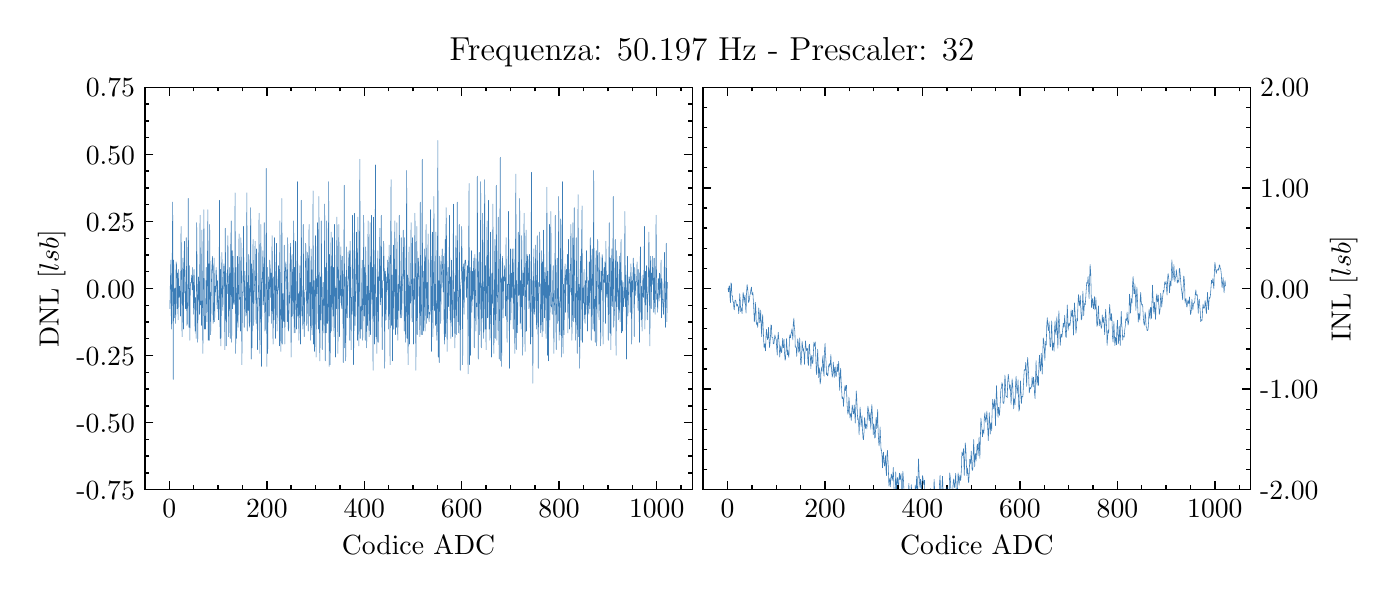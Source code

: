 \begingroup%
\makeatletter%
\begin{pgfpicture}%
\pgfpathrectangle{\pgfpointorigin}{\pgfqpoint{6.7in}{2.711in}}%
\pgfusepath{use as bounding box, clip}%
\begin{pgfscope}%
\pgfsetbuttcap%
\pgfsetmiterjoin%
\definecolor{currentfill}{rgb}{1.0,1.0,1.0}%
\pgfsetfillcolor{currentfill}%
\pgfsetlinewidth{0.0pt}%
\definecolor{currentstroke}{rgb}{1.0,1.0,1.0}%
\pgfsetstrokecolor{currentstroke}%
\pgfsetdash{}{0pt}%
\pgfpathmoveto{\pgfqpoint{0.0in}{0.0in}}%
\pgfpathlineto{\pgfqpoint{6.7in}{0.0in}}%
\pgfpathlineto{\pgfqpoint{6.7in}{2.711in}}%
\pgfpathlineto{\pgfqpoint{0.0in}{2.711in}}%
\pgfpathclose%
\pgfusepath{fill}%
\end{pgfscope}%
\begin{pgfscope}%
\pgfsetbuttcap%
\pgfsetmiterjoin%
\definecolor{currentfill}{rgb}{1.0,1.0,1.0}%
\pgfsetfillcolor{currentfill}%
\pgfsetlinewidth{0.0pt}%
\definecolor{currentstroke}{rgb}{0.0,0.0,0.0}%
\pgfsetstrokecolor{currentstroke}%
\pgfsetstrokeopacity{0.0}%
\pgfsetdash{}{0pt}%
\pgfpathmoveto{\pgfqpoint{0.586in}{0.401in}}%
\pgfpathlineto{\pgfqpoint{3.323in}{0.401in}}%
\pgfpathlineto{\pgfqpoint{3.323in}{2.413in}}%
\pgfpathlineto{\pgfqpoint{0.586in}{2.413in}}%
\pgfpathclose%
\pgfusepath{fill}%
\end{pgfscope}%
\begin{pgfscope}%
\pgfsetbuttcap%
\pgfsetroundjoin%
\definecolor{currentfill}{rgb}{0.0,0.0,0.0}%
\pgfsetfillcolor{currentfill}%
\pgfsetlinewidth{0.502pt}%
\definecolor{currentstroke}{rgb}{0.0,0.0,0.0}%
\pgfsetstrokecolor{currentstroke}%
\pgfsetdash{}{0pt}%
\pgfsys@defobject{currentmarker}{\pgfqpoint{0.0in}{0.0in}}{\pgfqpoint{0.0in}{0.042in}}{%
\pgfpathmoveto{\pgfqpoint{0.0in}{0.0in}}%
\pgfpathlineto{\pgfqpoint{0.0in}{0.042in}}%
\pgfusepath{stroke,fill}%
}%
\begin{pgfscope}%
\pgfsys@transformshift{0.708in}{0.401in}%
\pgfsys@useobject{currentmarker}{}%
\end{pgfscope}%
\end{pgfscope}%
\begin{pgfscope}%
\pgfsetbuttcap%
\pgfsetroundjoin%
\definecolor{currentfill}{rgb}{0.0,0.0,0.0}%
\pgfsetfillcolor{currentfill}%
\pgfsetlinewidth{0.502pt}%
\definecolor{currentstroke}{rgb}{0.0,0.0,0.0}%
\pgfsetstrokecolor{currentstroke}%
\pgfsetdash{}{0pt}%
\pgfsys@defobject{currentmarker}{\pgfqpoint{0.0in}{-0.042in}}{\pgfqpoint{0.0in}{0.0in}}{%
\pgfpathmoveto{\pgfqpoint{0.0in}{0.0in}}%
\pgfpathlineto{\pgfqpoint{0.0in}{-0.042in}}%
\pgfusepath{stroke,fill}%
}%
\begin{pgfscope}%
\pgfsys@transformshift{0.708in}{2.413in}%
\pgfsys@useobject{currentmarker}{}%
\end{pgfscope}%
\end{pgfscope}%
\begin{pgfscope}%
\pgftext[x=0.708in,y=0.352in,,top]{\rmfamily\fontsize{10.0}{12.0}\selectfont \(\displaystyle 0\)}%
\end{pgfscope}%
\begin{pgfscope}%
\pgfsetbuttcap%
\pgfsetroundjoin%
\definecolor{currentfill}{rgb}{0.0,0.0,0.0}%
\pgfsetfillcolor{currentfill}%
\pgfsetlinewidth{0.502pt}%
\definecolor{currentstroke}{rgb}{0.0,0.0,0.0}%
\pgfsetstrokecolor{currentstroke}%
\pgfsetdash{}{0pt}%
\pgfsys@defobject{currentmarker}{\pgfqpoint{0.0in}{0.0in}}{\pgfqpoint{0.0in}{0.042in}}{%
\pgfpathmoveto{\pgfqpoint{0.0in}{0.0in}}%
\pgfpathlineto{\pgfqpoint{0.0in}{0.042in}}%
\pgfusepath{stroke,fill}%
}%
\begin{pgfscope}%
\pgfsys@transformshift{1.196in}{0.401in}%
\pgfsys@useobject{currentmarker}{}%
\end{pgfscope}%
\end{pgfscope}%
\begin{pgfscope}%
\pgfsetbuttcap%
\pgfsetroundjoin%
\definecolor{currentfill}{rgb}{0.0,0.0,0.0}%
\pgfsetfillcolor{currentfill}%
\pgfsetlinewidth{0.502pt}%
\definecolor{currentstroke}{rgb}{0.0,0.0,0.0}%
\pgfsetstrokecolor{currentstroke}%
\pgfsetdash{}{0pt}%
\pgfsys@defobject{currentmarker}{\pgfqpoint{0.0in}{-0.042in}}{\pgfqpoint{0.0in}{0.0in}}{%
\pgfpathmoveto{\pgfqpoint{0.0in}{0.0in}}%
\pgfpathlineto{\pgfqpoint{0.0in}{-0.042in}}%
\pgfusepath{stroke,fill}%
}%
\begin{pgfscope}%
\pgfsys@transformshift{1.196in}{2.413in}%
\pgfsys@useobject{currentmarker}{}%
\end{pgfscope}%
\end{pgfscope}%
\begin{pgfscope}%
\pgftext[x=1.196in,y=0.352in,,top]{\rmfamily\fontsize{10.0}{12.0}\selectfont \(\displaystyle 200\)}%
\end{pgfscope}%
\begin{pgfscope}%
\pgfsetbuttcap%
\pgfsetroundjoin%
\definecolor{currentfill}{rgb}{0.0,0.0,0.0}%
\pgfsetfillcolor{currentfill}%
\pgfsetlinewidth{0.502pt}%
\definecolor{currentstroke}{rgb}{0.0,0.0,0.0}%
\pgfsetstrokecolor{currentstroke}%
\pgfsetdash{}{0pt}%
\pgfsys@defobject{currentmarker}{\pgfqpoint{0.0in}{0.0in}}{\pgfqpoint{0.0in}{0.042in}}{%
\pgfpathmoveto{\pgfqpoint{0.0in}{0.0in}}%
\pgfpathlineto{\pgfqpoint{0.0in}{0.042in}}%
\pgfusepath{stroke,fill}%
}%
\begin{pgfscope}%
\pgfsys@transformshift{1.683in}{0.401in}%
\pgfsys@useobject{currentmarker}{}%
\end{pgfscope}%
\end{pgfscope}%
\begin{pgfscope}%
\pgfsetbuttcap%
\pgfsetroundjoin%
\definecolor{currentfill}{rgb}{0.0,0.0,0.0}%
\pgfsetfillcolor{currentfill}%
\pgfsetlinewidth{0.502pt}%
\definecolor{currentstroke}{rgb}{0.0,0.0,0.0}%
\pgfsetstrokecolor{currentstroke}%
\pgfsetdash{}{0pt}%
\pgfsys@defobject{currentmarker}{\pgfqpoint{0.0in}{-0.042in}}{\pgfqpoint{0.0in}{0.0in}}{%
\pgfpathmoveto{\pgfqpoint{0.0in}{0.0in}}%
\pgfpathlineto{\pgfqpoint{0.0in}{-0.042in}}%
\pgfusepath{stroke,fill}%
}%
\begin{pgfscope}%
\pgfsys@transformshift{1.683in}{2.413in}%
\pgfsys@useobject{currentmarker}{}%
\end{pgfscope}%
\end{pgfscope}%
\begin{pgfscope}%
\pgftext[x=1.683in,y=0.352in,,top]{\rmfamily\fontsize{10.0}{12.0}\selectfont \(\displaystyle 400\)}%
\end{pgfscope}%
\begin{pgfscope}%
\pgfsetbuttcap%
\pgfsetroundjoin%
\definecolor{currentfill}{rgb}{0.0,0.0,0.0}%
\pgfsetfillcolor{currentfill}%
\pgfsetlinewidth{0.502pt}%
\definecolor{currentstroke}{rgb}{0.0,0.0,0.0}%
\pgfsetstrokecolor{currentstroke}%
\pgfsetdash{}{0pt}%
\pgfsys@defobject{currentmarker}{\pgfqpoint{0.0in}{0.0in}}{\pgfqpoint{0.0in}{0.042in}}{%
\pgfpathmoveto{\pgfqpoint{0.0in}{0.0in}}%
\pgfpathlineto{\pgfqpoint{0.0in}{0.042in}}%
\pgfusepath{stroke,fill}%
}%
\begin{pgfscope}%
\pgfsys@transformshift{2.17in}{0.401in}%
\pgfsys@useobject{currentmarker}{}%
\end{pgfscope}%
\end{pgfscope}%
\begin{pgfscope}%
\pgfsetbuttcap%
\pgfsetroundjoin%
\definecolor{currentfill}{rgb}{0.0,0.0,0.0}%
\pgfsetfillcolor{currentfill}%
\pgfsetlinewidth{0.502pt}%
\definecolor{currentstroke}{rgb}{0.0,0.0,0.0}%
\pgfsetstrokecolor{currentstroke}%
\pgfsetdash{}{0pt}%
\pgfsys@defobject{currentmarker}{\pgfqpoint{0.0in}{-0.042in}}{\pgfqpoint{0.0in}{0.0in}}{%
\pgfpathmoveto{\pgfqpoint{0.0in}{0.0in}}%
\pgfpathlineto{\pgfqpoint{0.0in}{-0.042in}}%
\pgfusepath{stroke,fill}%
}%
\begin{pgfscope}%
\pgfsys@transformshift{2.17in}{2.413in}%
\pgfsys@useobject{currentmarker}{}%
\end{pgfscope}%
\end{pgfscope}%
\begin{pgfscope}%
\pgftext[x=2.17in,y=0.352in,,top]{\rmfamily\fontsize{10.0}{12.0}\selectfont \(\displaystyle 600\)}%
\end{pgfscope}%
\begin{pgfscope}%
\pgfsetbuttcap%
\pgfsetroundjoin%
\definecolor{currentfill}{rgb}{0.0,0.0,0.0}%
\pgfsetfillcolor{currentfill}%
\pgfsetlinewidth{0.502pt}%
\definecolor{currentstroke}{rgb}{0.0,0.0,0.0}%
\pgfsetstrokecolor{currentstroke}%
\pgfsetdash{}{0pt}%
\pgfsys@defobject{currentmarker}{\pgfqpoint{0.0in}{0.0in}}{\pgfqpoint{0.0in}{0.042in}}{%
\pgfpathmoveto{\pgfqpoint{0.0in}{0.0in}}%
\pgfpathlineto{\pgfqpoint{0.0in}{0.042in}}%
\pgfusepath{stroke,fill}%
}%
\begin{pgfscope}%
\pgfsys@transformshift{2.657in}{0.401in}%
\pgfsys@useobject{currentmarker}{}%
\end{pgfscope}%
\end{pgfscope}%
\begin{pgfscope}%
\pgfsetbuttcap%
\pgfsetroundjoin%
\definecolor{currentfill}{rgb}{0.0,0.0,0.0}%
\pgfsetfillcolor{currentfill}%
\pgfsetlinewidth{0.502pt}%
\definecolor{currentstroke}{rgb}{0.0,0.0,0.0}%
\pgfsetstrokecolor{currentstroke}%
\pgfsetdash{}{0pt}%
\pgfsys@defobject{currentmarker}{\pgfqpoint{0.0in}{-0.042in}}{\pgfqpoint{0.0in}{0.0in}}{%
\pgfpathmoveto{\pgfqpoint{0.0in}{0.0in}}%
\pgfpathlineto{\pgfqpoint{0.0in}{-0.042in}}%
\pgfusepath{stroke,fill}%
}%
\begin{pgfscope}%
\pgfsys@transformshift{2.657in}{2.413in}%
\pgfsys@useobject{currentmarker}{}%
\end{pgfscope}%
\end{pgfscope}%
\begin{pgfscope}%
\pgftext[x=2.657in,y=0.352in,,top]{\rmfamily\fontsize{10.0}{12.0}\selectfont \(\displaystyle 800\)}%
\end{pgfscope}%
\begin{pgfscope}%
\pgfsetbuttcap%
\pgfsetroundjoin%
\definecolor{currentfill}{rgb}{0.0,0.0,0.0}%
\pgfsetfillcolor{currentfill}%
\pgfsetlinewidth{0.502pt}%
\definecolor{currentstroke}{rgb}{0.0,0.0,0.0}%
\pgfsetstrokecolor{currentstroke}%
\pgfsetdash{}{0pt}%
\pgfsys@defobject{currentmarker}{\pgfqpoint{0.0in}{0.0in}}{\pgfqpoint{0.0in}{0.042in}}{%
\pgfpathmoveto{\pgfqpoint{0.0in}{0.0in}}%
\pgfpathlineto{\pgfqpoint{0.0in}{0.042in}}%
\pgfusepath{stroke,fill}%
}%
\begin{pgfscope}%
\pgfsys@transformshift{3.145in}{0.401in}%
\pgfsys@useobject{currentmarker}{}%
\end{pgfscope}%
\end{pgfscope}%
\begin{pgfscope}%
\pgfsetbuttcap%
\pgfsetroundjoin%
\definecolor{currentfill}{rgb}{0.0,0.0,0.0}%
\pgfsetfillcolor{currentfill}%
\pgfsetlinewidth{0.502pt}%
\definecolor{currentstroke}{rgb}{0.0,0.0,0.0}%
\pgfsetstrokecolor{currentstroke}%
\pgfsetdash{}{0pt}%
\pgfsys@defobject{currentmarker}{\pgfqpoint{0.0in}{-0.042in}}{\pgfqpoint{0.0in}{0.0in}}{%
\pgfpathmoveto{\pgfqpoint{0.0in}{0.0in}}%
\pgfpathlineto{\pgfqpoint{0.0in}{-0.042in}}%
\pgfusepath{stroke,fill}%
}%
\begin{pgfscope}%
\pgfsys@transformshift{3.145in}{2.413in}%
\pgfsys@useobject{currentmarker}{}%
\end{pgfscope}%
\end{pgfscope}%
\begin{pgfscope}%
\pgftext[x=3.145in,y=0.352in,,top]{\rmfamily\fontsize{10.0}{12.0}\selectfont \(\displaystyle 1000\)}%
\end{pgfscope}%
\begin{pgfscope}%
\pgfsetbuttcap%
\pgfsetroundjoin%
\definecolor{currentfill}{rgb}{0.0,0.0,0.0}%
\pgfsetfillcolor{currentfill}%
\pgfsetlinewidth{0.502pt}%
\definecolor{currentstroke}{rgb}{0.0,0.0,0.0}%
\pgfsetstrokecolor{currentstroke}%
\pgfsetdash{}{0pt}%
\pgfsys@defobject{currentmarker}{\pgfqpoint{0.0in}{0.0in}}{\pgfqpoint{0.0in}{0.021in}}{%
\pgfpathmoveto{\pgfqpoint{0.0in}{0.0in}}%
\pgfpathlineto{\pgfqpoint{0.0in}{0.021in}}%
\pgfusepath{stroke,fill}%
}%
\begin{pgfscope}%
\pgfsys@transformshift{0.586in}{0.401in}%
\pgfsys@useobject{currentmarker}{}%
\end{pgfscope}%
\end{pgfscope}%
\begin{pgfscope}%
\pgfsetbuttcap%
\pgfsetroundjoin%
\definecolor{currentfill}{rgb}{0.0,0.0,0.0}%
\pgfsetfillcolor{currentfill}%
\pgfsetlinewidth{0.502pt}%
\definecolor{currentstroke}{rgb}{0.0,0.0,0.0}%
\pgfsetstrokecolor{currentstroke}%
\pgfsetdash{}{0pt}%
\pgfsys@defobject{currentmarker}{\pgfqpoint{0.0in}{-0.021in}}{\pgfqpoint{0.0in}{0.0in}}{%
\pgfpathmoveto{\pgfqpoint{0.0in}{0.0in}}%
\pgfpathlineto{\pgfqpoint{0.0in}{-0.021in}}%
\pgfusepath{stroke,fill}%
}%
\begin{pgfscope}%
\pgfsys@transformshift{0.586in}{2.413in}%
\pgfsys@useobject{currentmarker}{}%
\end{pgfscope}%
\end{pgfscope}%
\begin{pgfscope}%
\pgfsetbuttcap%
\pgfsetroundjoin%
\definecolor{currentfill}{rgb}{0.0,0.0,0.0}%
\pgfsetfillcolor{currentfill}%
\pgfsetlinewidth{0.502pt}%
\definecolor{currentstroke}{rgb}{0.0,0.0,0.0}%
\pgfsetstrokecolor{currentstroke}%
\pgfsetdash{}{0pt}%
\pgfsys@defobject{currentmarker}{\pgfqpoint{0.0in}{0.0in}}{\pgfqpoint{0.0in}{0.021in}}{%
\pgfpathmoveto{\pgfqpoint{0.0in}{0.0in}}%
\pgfpathlineto{\pgfqpoint{0.0in}{0.021in}}%
\pgfusepath{stroke,fill}%
}%
\begin{pgfscope}%
\pgfsys@transformshift{0.83in}{0.401in}%
\pgfsys@useobject{currentmarker}{}%
\end{pgfscope}%
\end{pgfscope}%
\begin{pgfscope}%
\pgfsetbuttcap%
\pgfsetroundjoin%
\definecolor{currentfill}{rgb}{0.0,0.0,0.0}%
\pgfsetfillcolor{currentfill}%
\pgfsetlinewidth{0.502pt}%
\definecolor{currentstroke}{rgb}{0.0,0.0,0.0}%
\pgfsetstrokecolor{currentstroke}%
\pgfsetdash{}{0pt}%
\pgfsys@defobject{currentmarker}{\pgfqpoint{0.0in}{-0.021in}}{\pgfqpoint{0.0in}{0.0in}}{%
\pgfpathmoveto{\pgfqpoint{0.0in}{0.0in}}%
\pgfpathlineto{\pgfqpoint{0.0in}{-0.021in}}%
\pgfusepath{stroke,fill}%
}%
\begin{pgfscope}%
\pgfsys@transformshift{0.83in}{2.413in}%
\pgfsys@useobject{currentmarker}{}%
\end{pgfscope}%
\end{pgfscope}%
\begin{pgfscope}%
\pgfsetbuttcap%
\pgfsetroundjoin%
\definecolor{currentfill}{rgb}{0.0,0.0,0.0}%
\pgfsetfillcolor{currentfill}%
\pgfsetlinewidth{0.502pt}%
\definecolor{currentstroke}{rgb}{0.0,0.0,0.0}%
\pgfsetstrokecolor{currentstroke}%
\pgfsetdash{}{0pt}%
\pgfsys@defobject{currentmarker}{\pgfqpoint{0.0in}{0.0in}}{\pgfqpoint{0.0in}{0.021in}}{%
\pgfpathmoveto{\pgfqpoint{0.0in}{0.0in}}%
\pgfpathlineto{\pgfqpoint{0.0in}{0.021in}}%
\pgfusepath{stroke,fill}%
}%
\begin{pgfscope}%
\pgfsys@transformshift{0.952in}{0.401in}%
\pgfsys@useobject{currentmarker}{}%
\end{pgfscope}%
\end{pgfscope}%
\begin{pgfscope}%
\pgfsetbuttcap%
\pgfsetroundjoin%
\definecolor{currentfill}{rgb}{0.0,0.0,0.0}%
\pgfsetfillcolor{currentfill}%
\pgfsetlinewidth{0.502pt}%
\definecolor{currentstroke}{rgb}{0.0,0.0,0.0}%
\pgfsetstrokecolor{currentstroke}%
\pgfsetdash{}{0pt}%
\pgfsys@defobject{currentmarker}{\pgfqpoint{0.0in}{-0.021in}}{\pgfqpoint{0.0in}{0.0in}}{%
\pgfpathmoveto{\pgfqpoint{0.0in}{0.0in}}%
\pgfpathlineto{\pgfqpoint{0.0in}{-0.021in}}%
\pgfusepath{stroke,fill}%
}%
\begin{pgfscope}%
\pgfsys@transformshift{0.952in}{2.413in}%
\pgfsys@useobject{currentmarker}{}%
\end{pgfscope}%
\end{pgfscope}%
\begin{pgfscope}%
\pgfsetbuttcap%
\pgfsetroundjoin%
\definecolor{currentfill}{rgb}{0.0,0.0,0.0}%
\pgfsetfillcolor{currentfill}%
\pgfsetlinewidth{0.502pt}%
\definecolor{currentstroke}{rgb}{0.0,0.0,0.0}%
\pgfsetstrokecolor{currentstroke}%
\pgfsetdash{}{0pt}%
\pgfsys@defobject{currentmarker}{\pgfqpoint{0.0in}{0.0in}}{\pgfqpoint{0.0in}{0.021in}}{%
\pgfpathmoveto{\pgfqpoint{0.0in}{0.0in}}%
\pgfpathlineto{\pgfqpoint{0.0in}{0.021in}}%
\pgfusepath{stroke,fill}%
}%
\begin{pgfscope}%
\pgfsys@transformshift{1.074in}{0.401in}%
\pgfsys@useobject{currentmarker}{}%
\end{pgfscope}%
\end{pgfscope}%
\begin{pgfscope}%
\pgfsetbuttcap%
\pgfsetroundjoin%
\definecolor{currentfill}{rgb}{0.0,0.0,0.0}%
\pgfsetfillcolor{currentfill}%
\pgfsetlinewidth{0.502pt}%
\definecolor{currentstroke}{rgb}{0.0,0.0,0.0}%
\pgfsetstrokecolor{currentstroke}%
\pgfsetdash{}{0pt}%
\pgfsys@defobject{currentmarker}{\pgfqpoint{0.0in}{-0.021in}}{\pgfqpoint{0.0in}{0.0in}}{%
\pgfpathmoveto{\pgfqpoint{0.0in}{0.0in}}%
\pgfpathlineto{\pgfqpoint{0.0in}{-0.021in}}%
\pgfusepath{stroke,fill}%
}%
\begin{pgfscope}%
\pgfsys@transformshift{1.074in}{2.413in}%
\pgfsys@useobject{currentmarker}{}%
\end{pgfscope}%
\end{pgfscope}%
\begin{pgfscope}%
\pgfsetbuttcap%
\pgfsetroundjoin%
\definecolor{currentfill}{rgb}{0.0,0.0,0.0}%
\pgfsetfillcolor{currentfill}%
\pgfsetlinewidth{0.502pt}%
\definecolor{currentstroke}{rgb}{0.0,0.0,0.0}%
\pgfsetstrokecolor{currentstroke}%
\pgfsetdash{}{0pt}%
\pgfsys@defobject{currentmarker}{\pgfqpoint{0.0in}{0.0in}}{\pgfqpoint{0.0in}{0.021in}}{%
\pgfpathmoveto{\pgfqpoint{0.0in}{0.0in}}%
\pgfpathlineto{\pgfqpoint{0.0in}{0.021in}}%
\pgfusepath{stroke,fill}%
}%
\begin{pgfscope}%
\pgfsys@transformshift{1.317in}{0.401in}%
\pgfsys@useobject{currentmarker}{}%
\end{pgfscope}%
\end{pgfscope}%
\begin{pgfscope}%
\pgfsetbuttcap%
\pgfsetroundjoin%
\definecolor{currentfill}{rgb}{0.0,0.0,0.0}%
\pgfsetfillcolor{currentfill}%
\pgfsetlinewidth{0.502pt}%
\definecolor{currentstroke}{rgb}{0.0,0.0,0.0}%
\pgfsetstrokecolor{currentstroke}%
\pgfsetdash{}{0pt}%
\pgfsys@defobject{currentmarker}{\pgfqpoint{0.0in}{-0.021in}}{\pgfqpoint{0.0in}{0.0in}}{%
\pgfpathmoveto{\pgfqpoint{0.0in}{0.0in}}%
\pgfpathlineto{\pgfqpoint{0.0in}{-0.021in}}%
\pgfusepath{stroke,fill}%
}%
\begin{pgfscope}%
\pgfsys@transformshift{1.317in}{2.413in}%
\pgfsys@useobject{currentmarker}{}%
\end{pgfscope}%
\end{pgfscope}%
\begin{pgfscope}%
\pgfsetbuttcap%
\pgfsetroundjoin%
\definecolor{currentfill}{rgb}{0.0,0.0,0.0}%
\pgfsetfillcolor{currentfill}%
\pgfsetlinewidth{0.502pt}%
\definecolor{currentstroke}{rgb}{0.0,0.0,0.0}%
\pgfsetstrokecolor{currentstroke}%
\pgfsetdash{}{0pt}%
\pgfsys@defobject{currentmarker}{\pgfqpoint{0.0in}{0.0in}}{\pgfqpoint{0.0in}{0.021in}}{%
\pgfpathmoveto{\pgfqpoint{0.0in}{0.0in}}%
\pgfpathlineto{\pgfqpoint{0.0in}{0.021in}}%
\pgfusepath{stroke,fill}%
}%
\begin{pgfscope}%
\pgfsys@transformshift{1.439in}{0.401in}%
\pgfsys@useobject{currentmarker}{}%
\end{pgfscope}%
\end{pgfscope}%
\begin{pgfscope}%
\pgfsetbuttcap%
\pgfsetroundjoin%
\definecolor{currentfill}{rgb}{0.0,0.0,0.0}%
\pgfsetfillcolor{currentfill}%
\pgfsetlinewidth{0.502pt}%
\definecolor{currentstroke}{rgb}{0.0,0.0,0.0}%
\pgfsetstrokecolor{currentstroke}%
\pgfsetdash{}{0pt}%
\pgfsys@defobject{currentmarker}{\pgfqpoint{0.0in}{-0.021in}}{\pgfqpoint{0.0in}{0.0in}}{%
\pgfpathmoveto{\pgfqpoint{0.0in}{0.0in}}%
\pgfpathlineto{\pgfqpoint{0.0in}{-0.021in}}%
\pgfusepath{stroke,fill}%
}%
\begin{pgfscope}%
\pgfsys@transformshift{1.439in}{2.413in}%
\pgfsys@useobject{currentmarker}{}%
\end{pgfscope}%
\end{pgfscope}%
\begin{pgfscope}%
\pgfsetbuttcap%
\pgfsetroundjoin%
\definecolor{currentfill}{rgb}{0.0,0.0,0.0}%
\pgfsetfillcolor{currentfill}%
\pgfsetlinewidth{0.502pt}%
\definecolor{currentstroke}{rgb}{0.0,0.0,0.0}%
\pgfsetstrokecolor{currentstroke}%
\pgfsetdash{}{0pt}%
\pgfsys@defobject{currentmarker}{\pgfqpoint{0.0in}{0.0in}}{\pgfqpoint{0.0in}{0.021in}}{%
\pgfpathmoveto{\pgfqpoint{0.0in}{0.0in}}%
\pgfpathlineto{\pgfqpoint{0.0in}{0.021in}}%
\pgfusepath{stroke,fill}%
}%
\begin{pgfscope}%
\pgfsys@transformshift{1.561in}{0.401in}%
\pgfsys@useobject{currentmarker}{}%
\end{pgfscope}%
\end{pgfscope}%
\begin{pgfscope}%
\pgfsetbuttcap%
\pgfsetroundjoin%
\definecolor{currentfill}{rgb}{0.0,0.0,0.0}%
\pgfsetfillcolor{currentfill}%
\pgfsetlinewidth{0.502pt}%
\definecolor{currentstroke}{rgb}{0.0,0.0,0.0}%
\pgfsetstrokecolor{currentstroke}%
\pgfsetdash{}{0pt}%
\pgfsys@defobject{currentmarker}{\pgfqpoint{0.0in}{-0.021in}}{\pgfqpoint{0.0in}{0.0in}}{%
\pgfpathmoveto{\pgfqpoint{0.0in}{0.0in}}%
\pgfpathlineto{\pgfqpoint{0.0in}{-0.021in}}%
\pgfusepath{stroke,fill}%
}%
\begin{pgfscope}%
\pgfsys@transformshift{1.561in}{2.413in}%
\pgfsys@useobject{currentmarker}{}%
\end{pgfscope}%
\end{pgfscope}%
\begin{pgfscope}%
\pgfsetbuttcap%
\pgfsetroundjoin%
\definecolor{currentfill}{rgb}{0.0,0.0,0.0}%
\pgfsetfillcolor{currentfill}%
\pgfsetlinewidth{0.502pt}%
\definecolor{currentstroke}{rgb}{0.0,0.0,0.0}%
\pgfsetstrokecolor{currentstroke}%
\pgfsetdash{}{0pt}%
\pgfsys@defobject{currentmarker}{\pgfqpoint{0.0in}{0.0in}}{\pgfqpoint{0.0in}{0.021in}}{%
\pgfpathmoveto{\pgfqpoint{0.0in}{0.0in}}%
\pgfpathlineto{\pgfqpoint{0.0in}{0.021in}}%
\pgfusepath{stroke,fill}%
}%
\begin{pgfscope}%
\pgfsys@transformshift{1.805in}{0.401in}%
\pgfsys@useobject{currentmarker}{}%
\end{pgfscope}%
\end{pgfscope}%
\begin{pgfscope}%
\pgfsetbuttcap%
\pgfsetroundjoin%
\definecolor{currentfill}{rgb}{0.0,0.0,0.0}%
\pgfsetfillcolor{currentfill}%
\pgfsetlinewidth{0.502pt}%
\definecolor{currentstroke}{rgb}{0.0,0.0,0.0}%
\pgfsetstrokecolor{currentstroke}%
\pgfsetdash{}{0pt}%
\pgfsys@defobject{currentmarker}{\pgfqpoint{0.0in}{-0.021in}}{\pgfqpoint{0.0in}{0.0in}}{%
\pgfpathmoveto{\pgfqpoint{0.0in}{0.0in}}%
\pgfpathlineto{\pgfqpoint{0.0in}{-0.021in}}%
\pgfusepath{stroke,fill}%
}%
\begin{pgfscope}%
\pgfsys@transformshift{1.805in}{2.413in}%
\pgfsys@useobject{currentmarker}{}%
\end{pgfscope}%
\end{pgfscope}%
\begin{pgfscope}%
\pgfsetbuttcap%
\pgfsetroundjoin%
\definecolor{currentfill}{rgb}{0.0,0.0,0.0}%
\pgfsetfillcolor{currentfill}%
\pgfsetlinewidth{0.502pt}%
\definecolor{currentstroke}{rgb}{0.0,0.0,0.0}%
\pgfsetstrokecolor{currentstroke}%
\pgfsetdash{}{0pt}%
\pgfsys@defobject{currentmarker}{\pgfqpoint{0.0in}{0.0in}}{\pgfqpoint{0.0in}{0.021in}}{%
\pgfpathmoveto{\pgfqpoint{0.0in}{0.0in}}%
\pgfpathlineto{\pgfqpoint{0.0in}{0.021in}}%
\pgfusepath{stroke,fill}%
}%
\begin{pgfscope}%
\pgfsys@transformshift{1.926in}{0.401in}%
\pgfsys@useobject{currentmarker}{}%
\end{pgfscope}%
\end{pgfscope}%
\begin{pgfscope}%
\pgfsetbuttcap%
\pgfsetroundjoin%
\definecolor{currentfill}{rgb}{0.0,0.0,0.0}%
\pgfsetfillcolor{currentfill}%
\pgfsetlinewidth{0.502pt}%
\definecolor{currentstroke}{rgb}{0.0,0.0,0.0}%
\pgfsetstrokecolor{currentstroke}%
\pgfsetdash{}{0pt}%
\pgfsys@defobject{currentmarker}{\pgfqpoint{0.0in}{-0.021in}}{\pgfqpoint{0.0in}{0.0in}}{%
\pgfpathmoveto{\pgfqpoint{0.0in}{0.0in}}%
\pgfpathlineto{\pgfqpoint{0.0in}{-0.021in}}%
\pgfusepath{stroke,fill}%
}%
\begin{pgfscope}%
\pgfsys@transformshift{1.926in}{2.413in}%
\pgfsys@useobject{currentmarker}{}%
\end{pgfscope}%
\end{pgfscope}%
\begin{pgfscope}%
\pgfsetbuttcap%
\pgfsetroundjoin%
\definecolor{currentfill}{rgb}{0.0,0.0,0.0}%
\pgfsetfillcolor{currentfill}%
\pgfsetlinewidth{0.502pt}%
\definecolor{currentstroke}{rgb}{0.0,0.0,0.0}%
\pgfsetstrokecolor{currentstroke}%
\pgfsetdash{}{0pt}%
\pgfsys@defobject{currentmarker}{\pgfqpoint{0.0in}{0.0in}}{\pgfqpoint{0.0in}{0.021in}}{%
\pgfpathmoveto{\pgfqpoint{0.0in}{0.0in}}%
\pgfpathlineto{\pgfqpoint{0.0in}{0.021in}}%
\pgfusepath{stroke,fill}%
}%
\begin{pgfscope}%
\pgfsys@transformshift{2.048in}{0.401in}%
\pgfsys@useobject{currentmarker}{}%
\end{pgfscope}%
\end{pgfscope}%
\begin{pgfscope}%
\pgfsetbuttcap%
\pgfsetroundjoin%
\definecolor{currentfill}{rgb}{0.0,0.0,0.0}%
\pgfsetfillcolor{currentfill}%
\pgfsetlinewidth{0.502pt}%
\definecolor{currentstroke}{rgb}{0.0,0.0,0.0}%
\pgfsetstrokecolor{currentstroke}%
\pgfsetdash{}{0pt}%
\pgfsys@defobject{currentmarker}{\pgfqpoint{0.0in}{-0.021in}}{\pgfqpoint{0.0in}{0.0in}}{%
\pgfpathmoveto{\pgfqpoint{0.0in}{0.0in}}%
\pgfpathlineto{\pgfqpoint{0.0in}{-0.021in}}%
\pgfusepath{stroke,fill}%
}%
\begin{pgfscope}%
\pgfsys@transformshift{2.048in}{2.413in}%
\pgfsys@useobject{currentmarker}{}%
\end{pgfscope}%
\end{pgfscope}%
\begin{pgfscope}%
\pgfsetbuttcap%
\pgfsetroundjoin%
\definecolor{currentfill}{rgb}{0.0,0.0,0.0}%
\pgfsetfillcolor{currentfill}%
\pgfsetlinewidth{0.502pt}%
\definecolor{currentstroke}{rgb}{0.0,0.0,0.0}%
\pgfsetstrokecolor{currentstroke}%
\pgfsetdash{}{0pt}%
\pgfsys@defobject{currentmarker}{\pgfqpoint{0.0in}{0.0in}}{\pgfqpoint{0.0in}{0.021in}}{%
\pgfpathmoveto{\pgfqpoint{0.0in}{0.0in}}%
\pgfpathlineto{\pgfqpoint{0.0in}{0.021in}}%
\pgfusepath{stroke,fill}%
}%
\begin{pgfscope}%
\pgfsys@transformshift{2.292in}{0.401in}%
\pgfsys@useobject{currentmarker}{}%
\end{pgfscope}%
\end{pgfscope}%
\begin{pgfscope}%
\pgfsetbuttcap%
\pgfsetroundjoin%
\definecolor{currentfill}{rgb}{0.0,0.0,0.0}%
\pgfsetfillcolor{currentfill}%
\pgfsetlinewidth{0.502pt}%
\definecolor{currentstroke}{rgb}{0.0,0.0,0.0}%
\pgfsetstrokecolor{currentstroke}%
\pgfsetdash{}{0pt}%
\pgfsys@defobject{currentmarker}{\pgfqpoint{0.0in}{-0.021in}}{\pgfqpoint{0.0in}{0.0in}}{%
\pgfpathmoveto{\pgfqpoint{0.0in}{0.0in}}%
\pgfpathlineto{\pgfqpoint{0.0in}{-0.021in}}%
\pgfusepath{stroke,fill}%
}%
\begin{pgfscope}%
\pgfsys@transformshift{2.292in}{2.413in}%
\pgfsys@useobject{currentmarker}{}%
\end{pgfscope}%
\end{pgfscope}%
\begin{pgfscope}%
\pgfsetbuttcap%
\pgfsetroundjoin%
\definecolor{currentfill}{rgb}{0.0,0.0,0.0}%
\pgfsetfillcolor{currentfill}%
\pgfsetlinewidth{0.502pt}%
\definecolor{currentstroke}{rgb}{0.0,0.0,0.0}%
\pgfsetstrokecolor{currentstroke}%
\pgfsetdash{}{0pt}%
\pgfsys@defobject{currentmarker}{\pgfqpoint{0.0in}{0.0in}}{\pgfqpoint{0.0in}{0.021in}}{%
\pgfpathmoveto{\pgfqpoint{0.0in}{0.0in}}%
\pgfpathlineto{\pgfqpoint{0.0in}{0.021in}}%
\pgfusepath{stroke,fill}%
}%
\begin{pgfscope}%
\pgfsys@transformshift{2.414in}{0.401in}%
\pgfsys@useobject{currentmarker}{}%
\end{pgfscope}%
\end{pgfscope}%
\begin{pgfscope}%
\pgfsetbuttcap%
\pgfsetroundjoin%
\definecolor{currentfill}{rgb}{0.0,0.0,0.0}%
\pgfsetfillcolor{currentfill}%
\pgfsetlinewidth{0.502pt}%
\definecolor{currentstroke}{rgb}{0.0,0.0,0.0}%
\pgfsetstrokecolor{currentstroke}%
\pgfsetdash{}{0pt}%
\pgfsys@defobject{currentmarker}{\pgfqpoint{0.0in}{-0.021in}}{\pgfqpoint{0.0in}{0.0in}}{%
\pgfpathmoveto{\pgfqpoint{0.0in}{0.0in}}%
\pgfpathlineto{\pgfqpoint{0.0in}{-0.021in}}%
\pgfusepath{stroke,fill}%
}%
\begin{pgfscope}%
\pgfsys@transformshift{2.414in}{2.413in}%
\pgfsys@useobject{currentmarker}{}%
\end{pgfscope}%
\end{pgfscope}%
\begin{pgfscope}%
\pgfsetbuttcap%
\pgfsetroundjoin%
\definecolor{currentfill}{rgb}{0.0,0.0,0.0}%
\pgfsetfillcolor{currentfill}%
\pgfsetlinewidth{0.502pt}%
\definecolor{currentstroke}{rgb}{0.0,0.0,0.0}%
\pgfsetstrokecolor{currentstroke}%
\pgfsetdash{}{0pt}%
\pgfsys@defobject{currentmarker}{\pgfqpoint{0.0in}{0.0in}}{\pgfqpoint{0.0in}{0.021in}}{%
\pgfpathmoveto{\pgfqpoint{0.0in}{0.0in}}%
\pgfpathlineto{\pgfqpoint{0.0in}{0.021in}}%
\pgfusepath{stroke,fill}%
}%
\begin{pgfscope}%
\pgfsys@transformshift{2.536in}{0.401in}%
\pgfsys@useobject{currentmarker}{}%
\end{pgfscope}%
\end{pgfscope}%
\begin{pgfscope}%
\pgfsetbuttcap%
\pgfsetroundjoin%
\definecolor{currentfill}{rgb}{0.0,0.0,0.0}%
\pgfsetfillcolor{currentfill}%
\pgfsetlinewidth{0.502pt}%
\definecolor{currentstroke}{rgb}{0.0,0.0,0.0}%
\pgfsetstrokecolor{currentstroke}%
\pgfsetdash{}{0pt}%
\pgfsys@defobject{currentmarker}{\pgfqpoint{0.0in}{-0.021in}}{\pgfqpoint{0.0in}{0.0in}}{%
\pgfpathmoveto{\pgfqpoint{0.0in}{0.0in}}%
\pgfpathlineto{\pgfqpoint{0.0in}{-0.021in}}%
\pgfusepath{stroke,fill}%
}%
\begin{pgfscope}%
\pgfsys@transformshift{2.536in}{2.413in}%
\pgfsys@useobject{currentmarker}{}%
\end{pgfscope}%
\end{pgfscope}%
\begin{pgfscope}%
\pgfsetbuttcap%
\pgfsetroundjoin%
\definecolor{currentfill}{rgb}{0.0,0.0,0.0}%
\pgfsetfillcolor{currentfill}%
\pgfsetlinewidth{0.502pt}%
\definecolor{currentstroke}{rgb}{0.0,0.0,0.0}%
\pgfsetstrokecolor{currentstroke}%
\pgfsetdash{}{0pt}%
\pgfsys@defobject{currentmarker}{\pgfqpoint{0.0in}{0.0in}}{\pgfqpoint{0.0in}{0.021in}}{%
\pgfpathmoveto{\pgfqpoint{0.0in}{0.0in}}%
\pgfpathlineto{\pgfqpoint{0.0in}{0.021in}}%
\pgfusepath{stroke,fill}%
}%
\begin{pgfscope}%
\pgfsys@transformshift{2.779in}{0.401in}%
\pgfsys@useobject{currentmarker}{}%
\end{pgfscope}%
\end{pgfscope}%
\begin{pgfscope}%
\pgfsetbuttcap%
\pgfsetroundjoin%
\definecolor{currentfill}{rgb}{0.0,0.0,0.0}%
\pgfsetfillcolor{currentfill}%
\pgfsetlinewidth{0.502pt}%
\definecolor{currentstroke}{rgb}{0.0,0.0,0.0}%
\pgfsetstrokecolor{currentstroke}%
\pgfsetdash{}{0pt}%
\pgfsys@defobject{currentmarker}{\pgfqpoint{0.0in}{-0.021in}}{\pgfqpoint{0.0in}{0.0in}}{%
\pgfpathmoveto{\pgfqpoint{0.0in}{0.0in}}%
\pgfpathlineto{\pgfqpoint{0.0in}{-0.021in}}%
\pgfusepath{stroke,fill}%
}%
\begin{pgfscope}%
\pgfsys@transformshift{2.779in}{2.413in}%
\pgfsys@useobject{currentmarker}{}%
\end{pgfscope}%
\end{pgfscope}%
\begin{pgfscope}%
\pgfsetbuttcap%
\pgfsetroundjoin%
\definecolor{currentfill}{rgb}{0.0,0.0,0.0}%
\pgfsetfillcolor{currentfill}%
\pgfsetlinewidth{0.502pt}%
\definecolor{currentstroke}{rgb}{0.0,0.0,0.0}%
\pgfsetstrokecolor{currentstroke}%
\pgfsetdash{}{0pt}%
\pgfsys@defobject{currentmarker}{\pgfqpoint{0.0in}{0.0in}}{\pgfqpoint{0.0in}{0.021in}}{%
\pgfpathmoveto{\pgfqpoint{0.0in}{0.0in}}%
\pgfpathlineto{\pgfqpoint{0.0in}{0.021in}}%
\pgfusepath{stroke,fill}%
}%
\begin{pgfscope}%
\pgfsys@transformshift{2.901in}{0.401in}%
\pgfsys@useobject{currentmarker}{}%
\end{pgfscope}%
\end{pgfscope}%
\begin{pgfscope}%
\pgfsetbuttcap%
\pgfsetroundjoin%
\definecolor{currentfill}{rgb}{0.0,0.0,0.0}%
\pgfsetfillcolor{currentfill}%
\pgfsetlinewidth{0.502pt}%
\definecolor{currentstroke}{rgb}{0.0,0.0,0.0}%
\pgfsetstrokecolor{currentstroke}%
\pgfsetdash{}{0pt}%
\pgfsys@defobject{currentmarker}{\pgfqpoint{0.0in}{-0.021in}}{\pgfqpoint{0.0in}{0.0in}}{%
\pgfpathmoveto{\pgfqpoint{0.0in}{0.0in}}%
\pgfpathlineto{\pgfqpoint{0.0in}{-0.021in}}%
\pgfusepath{stroke,fill}%
}%
\begin{pgfscope}%
\pgfsys@transformshift{2.901in}{2.413in}%
\pgfsys@useobject{currentmarker}{}%
\end{pgfscope}%
\end{pgfscope}%
\begin{pgfscope}%
\pgfsetbuttcap%
\pgfsetroundjoin%
\definecolor{currentfill}{rgb}{0.0,0.0,0.0}%
\pgfsetfillcolor{currentfill}%
\pgfsetlinewidth{0.502pt}%
\definecolor{currentstroke}{rgb}{0.0,0.0,0.0}%
\pgfsetstrokecolor{currentstroke}%
\pgfsetdash{}{0pt}%
\pgfsys@defobject{currentmarker}{\pgfqpoint{0.0in}{0.0in}}{\pgfqpoint{0.0in}{0.021in}}{%
\pgfpathmoveto{\pgfqpoint{0.0in}{0.0in}}%
\pgfpathlineto{\pgfqpoint{0.0in}{0.021in}}%
\pgfusepath{stroke,fill}%
}%
\begin{pgfscope}%
\pgfsys@transformshift{3.023in}{0.401in}%
\pgfsys@useobject{currentmarker}{}%
\end{pgfscope}%
\end{pgfscope}%
\begin{pgfscope}%
\pgfsetbuttcap%
\pgfsetroundjoin%
\definecolor{currentfill}{rgb}{0.0,0.0,0.0}%
\pgfsetfillcolor{currentfill}%
\pgfsetlinewidth{0.502pt}%
\definecolor{currentstroke}{rgb}{0.0,0.0,0.0}%
\pgfsetstrokecolor{currentstroke}%
\pgfsetdash{}{0pt}%
\pgfsys@defobject{currentmarker}{\pgfqpoint{0.0in}{-0.021in}}{\pgfqpoint{0.0in}{0.0in}}{%
\pgfpathmoveto{\pgfqpoint{0.0in}{0.0in}}%
\pgfpathlineto{\pgfqpoint{0.0in}{-0.021in}}%
\pgfusepath{stroke,fill}%
}%
\begin{pgfscope}%
\pgfsys@transformshift{3.023in}{2.413in}%
\pgfsys@useobject{currentmarker}{}%
\end{pgfscope}%
\end{pgfscope}%
\begin{pgfscope}%
\pgfsetbuttcap%
\pgfsetroundjoin%
\definecolor{currentfill}{rgb}{0.0,0.0,0.0}%
\pgfsetfillcolor{currentfill}%
\pgfsetlinewidth{0.502pt}%
\definecolor{currentstroke}{rgb}{0.0,0.0,0.0}%
\pgfsetstrokecolor{currentstroke}%
\pgfsetdash{}{0pt}%
\pgfsys@defobject{currentmarker}{\pgfqpoint{0.0in}{0.0in}}{\pgfqpoint{0.0in}{0.021in}}{%
\pgfpathmoveto{\pgfqpoint{0.0in}{0.0in}}%
\pgfpathlineto{\pgfqpoint{0.0in}{0.021in}}%
\pgfusepath{stroke,fill}%
}%
\begin{pgfscope}%
\pgfsys@transformshift{3.267in}{0.401in}%
\pgfsys@useobject{currentmarker}{}%
\end{pgfscope}%
\end{pgfscope}%
\begin{pgfscope}%
\pgfsetbuttcap%
\pgfsetroundjoin%
\definecolor{currentfill}{rgb}{0.0,0.0,0.0}%
\pgfsetfillcolor{currentfill}%
\pgfsetlinewidth{0.502pt}%
\definecolor{currentstroke}{rgb}{0.0,0.0,0.0}%
\pgfsetstrokecolor{currentstroke}%
\pgfsetdash{}{0pt}%
\pgfsys@defobject{currentmarker}{\pgfqpoint{0.0in}{-0.021in}}{\pgfqpoint{0.0in}{0.0in}}{%
\pgfpathmoveto{\pgfqpoint{0.0in}{0.0in}}%
\pgfpathlineto{\pgfqpoint{0.0in}{-0.021in}}%
\pgfusepath{stroke,fill}%
}%
\begin{pgfscope}%
\pgfsys@transformshift{3.267in}{2.413in}%
\pgfsys@useobject{currentmarker}{}%
\end{pgfscope}%
\end{pgfscope}%
\begin{pgfscope}%
\pgftext[x=1.954in,y=0.173in,,top]{\rmfamily\fontsize{10.0}{12.0}\selectfont Codice\ ADC}%
\end{pgfscope}%
\begin{pgfscope}%
\pgfsetbuttcap%
\pgfsetroundjoin%
\definecolor{currentfill}{rgb}{0.0,0.0,0.0}%
\pgfsetfillcolor{currentfill}%
\pgfsetlinewidth{0.502pt}%
\definecolor{currentstroke}{rgb}{0.0,0.0,0.0}%
\pgfsetstrokecolor{currentstroke}%
\pgfsetdash{}{0pt}%
\pgfsys@defobject{currentmarker}{\pgfqpoint{0.0in}{0.0in}}{\pgfqpoint{0.042in}{0.0in}}{%
\pgfpathmoveto{\pgfqpoint{0.0in}{0.0in}}%
\pgfpathlineto{\pgfqpoint{0.042in}{0.0in}}%
\pgfusepath{stroke,fill}%
}%
\begin{pgfscope}%
\pgfsys@transformshift{0.586in}{0.401in}%
\pgfsys@useobject{currentmarker}{}%
\end{pgfscope}%
\end{pgfscope}%
\begin{pgfscope}%
\pgfsetbuttcap%
\pgfsetroundjoin%
\definecolor{currentfill}{rgb}{0.0,0.0,0.0}%
\pgfsetfillcolor{currentfill}%
\pgfsetlinewidth{0.502pt}%
\definecolor{currentstroke}{rgb}{0.0,0.0,0.0}%
\pgfsetstrokecolor{currentstroke}%
\pgfsetdash{}{0pt}%
\pgfsys@defobject{currentmarker}{\pgfqpoint{-0.042in}{0.0in}}{\pgfqpoint{0.0in}{0.0in}}{%
\pgfpathmoveto{\pgfqpoint{0.0in}{0.0in}}%
\pgfpathlineto{\pgfqpoint{-0.042in}{0.0in}}%
\pgfusepath{stroke,fill}%
}%
\begin{pgfscope}%
\pgfsys@transformshift{3.323in}{0.401in}%
\pgfsys@useobject{currentmarker}{}%
\end{pgfscope}%
\end{pgfscope}%
\begin{pgfscope}%
\pgftext[x=0.244in,y=0.353in,left,base]{\rmfamily\fontsize{10.0}{12.0}\selectfont -0.75}%
\end{pgfscope}%
\begin{pgfscope}%
\pgfsetbuttcap%
\pgfsetroundjoin%
\definecolor{currentfill}{rgb}{0.0,0.0,0.0}%
\pgfsetfillcolor{currentfill}%
\pgfsetlinewidth{0.502pt}%
\definecolor{currentstroke}{rgb}{0.0,0.0,0.0}%
\pgfsetstrokecolor{currentstroke}%
\pgfsetdash{}{0pt}%
\pgfsys@defobject{currentmarker}{\pgfqpoint{0.0in}{0.0in}}{\pgfqpoint{0.042in}{0.0in}}{%
\pgfpathmoveto{\pgfqpoint{0.0in}{0.0in}}%
\pgfpathlineto{\pgfqpoint{0.042in}{0.0in}}%
\pgfusepath{stroke,fill}%
}%
\begin{pgfscope}%
\pgfsys@transformshift{0.586in}{0.736in}%
\pgfsys@useobject{currentmarker}{}%
\end{pgfscope}%
\end{pgfscope}%
\begin{pgfscope}%
\pgfsetbuttcap%
\pgfsetroundjoin%
\definecolor{currentfill}{rgb}{0.0,0.0,0.0}%
\pgfsetfillcolor{currentfill}%
\pgfsetlinewidth{0.502pt}%
\definecolor{currentstroke}{rgb}{0.0,0.0,0.0}%
\pgfsetstrokecolor{currentstroke}%
\pgfsetdash{}{0pt}%
\pgfsys@defobject{currentmarker}{\pgfqpoint{-0.042in}{0.0in}}{\pgfqpoint{0.0in}{0.0in}}{%
\pgfpathmoveto{\pgfqpoint{0.0in}{0.0in}}%
\pgfpathlineto{\pgfqpoint{-0.042in}{0.0in}}%
\pgfusepath{stroke,fill}%
}%
\begin{pgfscope}%
\pgfsys@transformshift{3.323in}{0.736in}%
\pgfsys@useobject{currentmarker}{}%
\end{pgfscope}%
\end{pgfscope}%
\begin{pgfscope}%
\pgftext[x=0.244in,y=0.688in,left,base]{\rmfamily\fontsize{10.0}{12.0}\selectfont -0.50}%
\end{pgfscope}%
\begin{pgfscope}%
\pgfsetbuttcap%
\pgfsetroundjoin%
\definecolor{currentfill}{rgb}{0.0,0.0,0.0}%
\pgfsetfillcolor{currentfill}%
\pgfsetlinewidth{0.502pt}%
\definecolor{currentstroke}{rgb}{0.0,0.0,0.0}%
\pgfsetstrokecolor{currentstroke}%
\pgfsetdash{}{0pt}%
\pgfsys@defobject{currentmarker}{\pgfqpoint{0.0in}{0.0in}}{\pgfqpoint{0.042in}{0.0in}}{%
\pgfpathmoveto{\pgfqpoint{0.0in}{0.0in}}%
\pgfpathlineto{\pgfqpoint{0.042in}{0.0in}}%
\pgfusepath{stroke,fill}%
}%
\begin{pgfscope}%
\pgfsys@transformshift{0.586in}{1.072in}%
\pgfsys@useobject{currentmarker}{}%
\end{pgfscope}%
\end{pgfscope}%
\begin{pgfscope}%
\pgfsetbuttcap%
\pgfsetroundjoin%
\definecolor{currentfill}{rgb}{0.0,0.0,0.0}%
\pgfsetfillcolor{currentfill}%
\pgfsetlinewidth{0.502pt}%
\definecolor{currentstroke}{rgb}{0.0,0.0,0.0}%
\pgfsetstrokecolor{currentstroke}%
\pgfsetdash{}{0pt}%
\pgfsys@defobject{currentmarker}{\pgfqpoint{-0.042in}{0.0in}}{\pgfqpoint{0.0in}{0.0in}}{%
\pgfpathmoveto{\pgfqpoint{0.0in}{0.0in}}%
\pgfpathlineto{\pgfqpoint{-0.042in}{0.0in}}%
\pgfusepath{stroke,fill}%
}%
\begin{pgfscope}%
\pgfsys@transformshift{3.323in}{1.072in}%
\pgfsys@useobject{currentmarker}{}%
\end{pgfscope}%
\end{pgfscope}%
\begin{pgfscope}%
\pgftext[x=0.244in,y=1.023in,left,base]{\rmfamily\fontsize{10.0}{12.0}\selectfont -0.25}%
\end{pgfscope}%
\begin{pgfscope}%
\pgfsetbuttcap%
\pgfsetroundjoin%
\definecolor{currentfill}{rgb}{0.0,0.0,0.0}%
\pgfsetfillcolor{currentfill}%
\pgfsetlinewidth{0.502pt}%
\definecolor{currentstroke}{rgb}{0.0,0.0,0.0}%
\pgfsetstrokecolor{currentstroke}%
\pgfsetdash{}{0pt}%
\pgfsys@defobject{currentmarker}{\pgfqpoint{0.0in}{0.0in}}{\pgfqpoint{0.042in}{0.0in}}{%
\pgfpathmoveto{\pgfqpoint{0.0in}{0.0in}}%
\pgfpathlineto{\pgfqpoint{0.042in}{0.0in}}%
\pgfusepath{stroke,fill}%
}%
\begin{pgfscope}%
\pgfsys@transformshift{0.586in}{1.407in}%
\pgfsys@useobject{currentmarker}{}%
\end{pgfscope}%
\end{pgfscope}%
\begin{pgfscope}%
\pgfsetbuttcap%
\pgfsetroundjoin%
\definecolor{currentfill}{rgb}{0.0,0.0,0.0}%
\pgfsetfillcolor{currentfill}%
\pgfsetlinewidth{0.502pt}%
\definecolor{currentstroke}{rgb}{0.0,0.0,0.0}%
\pgfsetstrokecolor{currentstroke}%
\pgfsetdash{}{0pt}%
\pgfsys@defobject{currentmarker}{\pgfqpoint{-0.042in}{0.0in}}{\pgfqpoint{0.0in}{0.0in}}{%
\pgfpathmoveto{\pgfqpoint{0.0in}{0.0in}}%
\pgfpathlineto{\pgfqpoint{-0.042in}{0.0in}}%
\pgfusepath{stroke,fill}%
}%
\begin{pgfscope}%
\pgfsys@transformshift{3.323in}{1.407in}%
\pgfsys@useobject{currentmarker}{}%
\end{pgfscope}%
\end{pgfscope}%
\begin{pgfscope}%
\pgftext[x=0.291in,y=1.359in,left,base]{\rmfamily\fontsize{10.0}{12.0}\selectfont 0.00}%
\end{pgfscope}%
\begin{pgfscope}%
\pgfsetbuttcap%
\pgfsetroundjoin%
\definecolor{currentfill}{rgb}{0.0,0.0,0.0}%
\pgfsetfillcolor{currentfill}%
\pgfsetlinewidth{0.502pt}%
\definecolor{currentstroke}{rgb}{0.0,0.0,0.0}%
\pgfsetstrokecolor{currentstroke}%
\pgfsetdash{}{0pt}%
\pgfsys@defobject{currentmarker}{\pgfqpoint{0.0in}{0.0in}}{\pgfqpoint{0.042in}{0.0in}}{%
\pgfpathmoveto{\pgfqpoint{0.0in}{0.0in}}%
\pgfpathlineto{\pgfqpoint{0.042in}{0.0in}}%
\pgfusepath{stroke,fill}%
}%
\begin{pgfscope}%
\pgfsys@transformshift{0.586in}{1.742in}%
\pgfsys@useobject{currentmarker}{}%
\end{pgfscope}%
\end{pgfscope}%
\begin{pgfscope}%
\pgfsetbuttcap%
\pgfsetroundjoin%
\definecolor{currentfill}{rgb}{0.0,0.0,0.0}%
\pgfsetfillcolor{currentfill}%
\pgfsetlinewidth{0.502pt}%
\definecolor{currentstroke}{rgb}{0.0,0.0,0.0}%
\pgfsetstrokecolor{currentstroke}%
\pgfsetdash{}{0pt}%
\pgfsys@defobject{currentmarker}{\pgfqpoint{-0.042in}{0.0in}}{\pgfqpoint{0.0in}{0.0in}}{%
\pgfpathmoveto{\pgfqpoint{0.0in}{0.0in}}%
\pgfpathlineto{\pgfqpoint{-0.042in}{0.0in}}%
\pgfusepath{stroke,fill}%
}%
\begin{pgfscope}%
\pgfsys@transformshift{3.323in}{1.742in}%
\pgfsys@useobject{currentmarker}{}%
\end{pgfscope}%
\end{pgfscope}%
\begin{pgfscope}%
\pgftext[x=0.291in,y=1.694in,left,base]{\rmfamily\fontsize{10.0}{12.0}\selectfont 0.25}%
\end{pgfscope}%
\begin{pgfscope}%
\pgfsetbuttcap%
\pgfsetroundjoin%
\definecolor{currentfill}{rgb}{0.0,0.0,0.0}%
\pgfsetfillcolor{currentfill}%
\pgfsetlinewidth{0.502pt}%
\definecolor{currentstroke}{rgb}{0.0,0.0,0.0}%
\pgfsetstrokecolor{currentstroke}%
\pgfsetdash{}{0pt}%
\pgfsys@defobject{currentmarker}{\pgfqpoint{0.0in}{0.0in}}{\pgfqpoint{0.042in}{0.0in}}{%
\pgfpathmoveto{\pgfqpoint{0.0in}{0.0in}}%
\pgfpathlineto{\pgfqpoint{0.042in}{0.0in}}%
\pgfusepath{stroke,fill}%
}%
\begin{pgfscope}%
\pgfsys@transformshift{0.586in}{2.078in}%
\pgfsys@useobject{currentmarker}{}%
\end{pgfscope}%
\end{pgfscope}%
\begin{pgfscope}%
\pgfsetbuttcap%
\pgfsetroundjoin%
\definecolor{currentfill}{rgb}{0.0,0.0,0.0}%
\pgfsetfillcolor{currentfill}%
\pgfsetlinewidth{0.502pt}%
\definecolor{currentstroke}{rgb}{0.0,0.0,0.0}%
\pgfsetstrokecolor{currentstroke}%
\pgfsetdash{}{0pt}%
\pgfsys@defobject{currentmarker}{\pgfqpoint{-0.042in}{0.0in}}{\pgfqpoint{0.0in}{0.0in}}{%
\pgfpathmoveto{\pgfqpoint{0.0in}{0.0in}}%
\pgfpathlineto{\pgfqpoint{-0.042in}{0.0in}}%
\pgfusepath{stroke,fill}%
}%
\begin{pgfscope}%
\pgfsys@transformshift{3.323in}{2.078in}%
\pgfsys@useobject{currentmarker}{}%
\end{pgfscope}%
\end{pgfscope}%
\begin{pgfscope}%
\pgftext[x=0.291in,y=2.029in,left,base]{\rmfamily\fontsize{10.0}{12.0}\selectfont 0.50}%
\end{pgfscope}%
\begin{pgfscope}%
\pgfsetbuttcap%
\pgfsetroundjoin%
\definecolor{currentfill}{rgb}{0.0,0.0,0.0}%
\pgfsetfillcolor{currentfill}%
\pgfsetlinewidth{0.502pt}%
\definecolor{currentstroke}{rgb}{0.0,0.0,0.0}%
\pgfsetstrokecolor{currentstroke}%
\pgfsetdash{}{0pt}%
\pgfsys@defobject{currentmarker}{\pgfqpoint{0.0in}{0.0in}}{\pgfqpoint{0.042in}{0.0in}}{%
\pgfpathmoveto{\pgfqpoint{0.0in}{0.0in}}%
\pgfpathlineto{\pgfqpoint{0.042in}{0.0in}}%
\pgfusepath{stroke,fill}%
}%
\begin{pgfscope}%
\pgfsys@transformshift{0.586in}{2.413in}%
\pgfsys@useobject{currentmarker}{}%
\end{pgfscope}%
\end{pgfscope}%
\begin{pgfscope}%
\pgfsetbuttcap%
\pgfsetroundjoin%
\definecolor{currentfill}{rgb}{0.0,0.0,0.0}%
\pgfsetfillcolor{currentfill}%
\pgfsetlinewidth{0.502pt}%
\definecolor{currentstroke}{rgb}{0.0,0.0,0.0}%
\pgfsetstrokecolor{currentstroke}%
\pgfsetdash{}{0pt}%
\pgfsys@defobject{currentmarker}{\pgfqpoint{-0.042in}{0.0in}}{\pgfqpoint{0.0in}{0.0in}}{%
\pgfpathmoveto{\pgfqpoint{0.0in}{0.0in}}%
\pgfpathlineto{\pgfqpoint{-0.042in}{0.0in}}%
\pgfusepath{stroke,fill}%
}%
\begin{pgfscope}%
\pgfsys@transformshift{3.323in}{2.413in}%
\pgfsys@useobject{currentmarker}{}%
\end{pgfscope}%
\end{pgfscope}%
\begin{pgfscope}%
\pgftext[x=0.291in,y=2.365in,left,base]{\rmfamily\fontsize{10.0}{12.0}\selectfont 0.75}%
\end{pgfscope}%
\begin{pgfscope}%
\pgfsetbuttcap%
\pgfsetroundjoin%
\definecolor{currentfill}{rgb}{0.0,0.0,0.0}%
\pgfsetfillcolor{currentfill}%
\pgfsetlinewidth{0.502pt}%
\definecolor{currentstroke}{rgb}{0.0,0.0,0.0}%
\pgfsetstrokecolor{currentstroke}%
\pgfsetdash{}{0pt}%
\pgfsys@defobject{currentmarker}{\pgfqpoint{0.0in}{0.0in}}{\pgfqpoint{0.021in}{0.0in}}{%
\pgfpathmoveto{\pgfqpoint{0.0in}{0.0in}}%
\pgfpathlineto{\pgfqpoint{0.021in}{0.0in}}%
\pgfusepath{stroke,fill}%
}%
\begin{pgfscope}%
\pgfsys@transformshift{0.586in}{0.485in}%
\pgfsys@useobject{currentmarker}{}%
\end{pgfscope}%
\end{pgfscope}%
\begin{pgfscope}%
\pgfsetbuttcap%
\pgfsetroundjoin%
\definecolor{currentfill}{rgb}{0.0,0.0,0.0}%
\pgfsetfillcolor{currentfill}%
\pgfsetlinewidth{0.502pt}%
\definecolor{currentstroke}{rgb}{0.0,0.0,0.0}%
\pgfsetstrokecolor{currentstroke}%
\pgfsetdash{}{0pt}%
\pgfsys@defobject{currentmarker}{\pgfqpoint{-0.021in}{0.0in}}{\pgfqpoint{0.0in}{0.0in}}{%
\pgfpathmoveto{\pgfqpoint{0.0in}{0.0in}}%
\pgfpathlineto{\pgfqpoint{-0.021in}{0.0in}}%
\pgfusepath{stroke,fill}%
}%
\begin{pgfscope}%
\pgfsys@transformshift{3.323in}{0.485in}%
\pgfsys@useobject{currentmarker}{}%
\end{pgfscope}%
\end{pgfscope}%
\begin{pgfscope}%
\pgfsetbuttcap%
\pgfsetroundjoin%
\definecolor{currentfill}{rgb}{0.0,0.0,0.0}%
\pgfsetfillcolor{currentfill}%
\pgfsetlinewidth{0.502pt}%
\definecolor{currentstroke}{rgb}{0.0,0.0,0.0}%
\pgfsetstrokecolor{currentstroke}%
\pgfsetdash{}{0pt}%
\pgfsys@defobject{currentmarker}{\pgfqpoint{0.0in}{0.0in}}{\pgfqpoint{0.021in}{0.0in}}{%
\pgfpathmoveto{\pgfqpoint{0.0in}{0.0in}}%
\pgfpathlineto{\pgfqpoint{0.021in}{0.0in}}%
\pgfusepath{stroke,fill}%
}%
\begin{pgfscope}%
\pgfsys@transformshift{0.586in}{0.569in}%
\pgfsys@useobject{currentmarker}{}%
\end{pgfscope}%
\end{pgfscope}%
\begin{pgfscope}%
\pgfsetbuttcap%
\pgfsetroundjoin%
\definecolor{currentfill}{rgb}{0.0,0.0,0.0}%
\pgfsetfillcolor{currentfill}%
\pgfsetlinewidth{0.502pt}%
\definecolor{currentstroke}{rgb}{0.0,0.0,0.0}%
\pgfsetstrokecolor{currentstroke}%
\pgfsetdash{}{0pt}%
\pgfsys@defobject{currentmarker}{\pgfqpoint{-0.021in}{0.0in}}{\pgfqpoint{0.0in}{0.0in}}{%
\pgfpathmoveto{\pgfqpoint{0.0in}{0.0in}}%
\pgfpathlineto{\pgfqpoint{-0.021in}{0.0in}}%
\pgfusepath{stroke,fill}%
}%
\begin{pgfscope}%
\pgfsys@transformshift{3.323in}{0.569in}%
\pgfsys@useobject{currentmarker}{}%
\end{pgfscope}%
\end{pgfscope}%
\begin{pgfscope}%
\pgfsetbuttcap%
\pgfsetroundjoin%
\definecolor{currentfill}{rgb}{0.0,0.0,0.0}%
\pgfsetfillcolor{currentfill}%
\pgfsetlinewidth{0.502pt}%
\definecolor{currentstroke}{rgb}{0.0,0.0,0.0}%
\pgfsetstrokecolor{currentstroke}%
\pgfsetdash{}{0pt}%
\pgfsys@defobject{currentmarker}{\pgfqpoint{0.0in}{0.0in}}{\pgfqpoint{0.021in}{0.0in}}{%
\pgfpathmoveto{\pgfqpoint{0.0in}{0.0in}}%
\pgfpathlineto{\pgfqpoint{0.021in}{0.0in}}%
\pgfusepath{stroke,fill}%
}%
\begin{pgfscope}%
\pgfsys@transformshift{0.586in}{0.653in}%
\pgfsys@useobject{currentmarker}{}%
\end{pgfscope}%
\end{pgfscope}%
\begin{pgfscope}%
\pgfsetbuttcap%
\pgfsetroundjoin%
\definecolor{currentfill}{rgb}{0.0,0.0,0.0}%
\pgfsetfillcolor{currentfill}%
\pgfsetlinewidth{0.502pt}%
\definecolor{currentstroke}{rgb}{0.0,0.0,0.0}%
\pgfsetstrokecolor{currentstroke}%
\pgfsetdash{}{0pt}%
\pgfsys@defobject{currentmarker}{\pgfqpoint{-0.021in}{0.0in}}{\pgfqpoint{0.0in}{0.0in}}{%
\pgfpathmoveto{\pgfqpoint{0.0in}{0.0in}}%
\pgfpathlineto{\pgfqpoint{-0.021in}{0.0in}}%
\pgfusepath{stroke,fill}%
}%
\begin{pgfscope}%
\pgfsys@transformshift{3.323in}{0.653in}%
\pgfsys@useobject{currentmarker}{}%
\end{pgfscope}%
\end{pgfscope}%
\begin{pgfscope}%
\pgfsetbuttcap%
\pgfsetroundjoin%
\definecolor{currentfill}{rgb}{0.0,0.0,0.0}%
\pgfsetfillcolor{currentfill}%
\pgfsetlinewidth{0.502pt}%
\definecolor{currentstroke}{rgb}{0.0,0.0,0.0}%
\pgfsetstrokecolor{currentstroke}%
\pgfsetdash{}{0pt}%
\pgfsys@defobject{currentmarker}{\pgfqpoint{0.0in}{0.0in}}{\pgfqpoint{0.021in}{0.0in}}{%
\pgfpathmoveto{\pgfqpoint{0.0in}{0.0in}}%
\pgfpathlineto{\pgfqpoint{0.021in}{0.0in}}%
\pgfusepath{stroke,fill}%
}%
\begin{pgfscope}%
\pgfsys@transformshift{0.586in}{0.82in}%
\pgfsys@useobject{currentmarker}{}%
\end{pgfscope}%
\end{pgfscope}%
\begin{pgfscope}%
\pgfsetbuttcap%
\pgfsetroundjoin%
\definecolor{currentfill}{rgb}{0.0,0.0,0.0}%
\pgfsetfillcolor{currentfill}%
\pgfsetlinewidth{0.502pt}%
\definecolor{currentstroke}{rgb}{0.0,0.0,0.0}%
\pgfsetstrokecolor{currentstroke}%
\pgfsetdash{}{0pt}%
\pgfsys@defobject{currentmarker}{\pgfqpoint{-0.021in}{0.0in}}{\pgfqpoint{0.0in}{0.0in}}{%
\pgfpathmoveto{\pgfqpoint{0.0in}{0.0in}}%
\pgfpathlineto{\pgfqpoint{-0.021in}{0.0in}}%
\pgfusepath{stroke,fill}%
}%
\begin{pgfscope}%
\pgfsys@transformshift{3.323in}{0.82in}%
\pgfsys@useobject{currentmarker}{}%
\end{pgfscope}%
\end{pgfscope}%
\begin{pgfscope}%
\pgfsetbuttcap%
\pgfsetroundjoin%
\definecolor{currentfill}{rgb}{0.0,0.0,0.0}%
\pgfsetfillcolor{currentfill}%
\pgfsetlinewidth{0.502pt}%
\definecolor{currentstroke}{rgb}{0.0,0.0,0.0}%
\pgfsetstrokecolor{currentstroke}%
\pgfsetdash{}{0pt}%
\pgfsys@defobject{currentmarker}{\pgfqpoint{0.0in}{0.0in}}{\pgfqpoint{0.021in}{0.0in}}{%
\pgfpathmoveto{\pgfqpoint{0.0in}{0.0in}}%
\pgfpathlineto{\pgfqpoint{0.021in}{0.0in}}%
\pgfusepath{stroke,fill}%
}%
\begin{pgfscope}%
\pgfsys@transformshift{0.586in}{0.904in}%
\pgfsys@useobject{currentmarker}{}%
\end{pgfscope}%
\end{pgfscope}%
\begin{pgfscope}%
\pgfsetbuttcap%
\pgfsetroundjoin%
\definecolor{currentfill}{rgb}{0.0,0.0,0.0}%
\pgfsetfillcolor{currentfill}%
\pgfsetlinewidth{0.502pt}%
\definecolor{currentstroke}{rgb}{0.0,0.0,0.0}%
\pgfsetstrokecolor{currentstroke}%
\pgfsetdash{}{0pt}%
\pgfsys@defobject{currentmarker}{\pgfqpoint{-0.021in}{0.0in}}{\pgfqpoint{0.0in}{0.0in}}{%
\pgfpathmoveto{\pgfqpoint{0.0in}{0.0in}}%
\pgfpathlineto{\pgfqpoint{-0.021in}{0.0in}}%
\pgfusepath{stroke,fill}%
}%
\begin{pgfscope}%
\pgfsys@transformshift{3.323in}{0.904in}%
\pgfsys@useobject{currentmarker}{}%
\end{pgfscope}%
\end{pgfscope}%
\begin{pgfscope}%
\pgfsetbuttcap%
\pgfsetroundjoin%
\definecolor{currentfill}{rgb}{0.0,0.0,0.0}%
\pgfsetfillcolor{currentfill}%
\pgfsetlinewidth{0.502pt}%
\definecolor{currentstroke}{rgb}{0.0,0.0,0.0}%
\pgfsetstrokecolor{currentstroke}%
\pgfsetdash{}{0pt}%
\pgfsys@defobject{currentmarker}{\pgfqpoint{0.0in}{0.0in}}{\pgfqpoint{0.021in}{0.0in}}{%
\pgfpathmoveto{\pgfqpoint{0.0in}{0.0in}}%
\pgfpathlineto{\pgfqpoint{0.021in}{0.0in}}%
\pgfusepath{stroke,fill}%
}%
\begin{pgfscope}%
\pgfsys@transformshift{0.586in}{0.988in}%
\pgfsys@useobject{currentmarker}{}%
\end{pgfscope}%
\end{pgfscope}%
\begin{pgfscope}%
\pgfsetbuttcap%
\pgfsetroundjoin%
\definecolor{currentfill}{rgb}{0.0,0.0,0.0}%
\pgfsetfillcolor{currentfill}%
\pgfsetlinewidth{0.502pt}%
\definecolor{currentstroke}{rgb}{0.0,0.0,0.0}%
\pgfsetstrokecolor{currentstroke}%
\pgfsetdash{}{0pt}%
\pgfsys@defobject{currentmarker}{\pgfqpoint{-0.021in}{0.0in}}{\pgfqpoint{0.0in}{0.0in}}{%
\pgfpathmoveto{\pgfqpoint{0.0in}{0.0in}}%
\pgfpathlineto{\pgfqpoint{-0.021in}{0.0in}}%
\pgfusepath{stroke,fill}%
}%
\begin{pgfscope}%
\pgfsys@transformshift{3.323in}{0.988in}%
\pgfsys@useobject{currentmarker}{}%
\end{pgfscope}%
\end{pgfscope}%
\begin{pgfscope}%
\pgfsetbuttcap%
\pgfsetroundjoin%
\definecolor{currentfill}{rgb}{0.0,0.0,0.0}%
\pgfsetfillcolor{currentfill}%
\pgfsetlinewidth{0.502pt}%
\definecolor{currentstroke}{rgb}{0.0,0.0,0.0}%
\pgfsetstrokecolor{currentstroke}%
\pgfsetdash{}{0pt}%
\pgfsys@defobject{currentmarker}{\pgfqpoint{0.0in}{0.0in}}{\pgfqpoint{0.021in}{0.0in}}{%
\pgfpathmoveto{\pgfqpoint{0.0in}{0.0in}}%
\pgfpathlineto{\pgfqpoint{0.021in}{0.0in}}%
\pgfusepath{stroke,fill}%
}%
\begin{pgfscope}%
\pgfsys@transformshift{0.586in}{1.156in}%
\pgfsys@useobject{currentmarker}{}%
\end{pgfscope}%
\end{pgfscope}%
\begin{pgfscope}%
\pgfsetbuttcap%
\pgfsetroundjoin%
\definecolor{currentfill}{rgb}{0.0,0.0,0.0}%
\pgfsetfillcolor{currentfill}%
\pgfsetlinewidth{0.502pt}%
\definecolor{currentstroke}{rgb}{0.0,0.0,0.0}%
\pgfsetstrokecolor{currentstroke}%
\pgfsetdash{}{0pt}%
\pgfsys@defobject{currentmarker}{\pgfqpoint{-0.021in}{0.0in}}{\pgfqpoint{0.0in}{0.0in}}{%
\pgfpathmoveto{\pgfqpoint{0.0in}{0.0in}}%
\pgfpathlineto{\pgfqpoint{-0.021in}{0.0in}}%
\pgfusepath{stroke,fill}%
}%
\begin{pgfscope}%
\pgfsys@transformshift{3.323in}{1.156in}%
\pgfsys@useobject{currentmarker}{}%
\end{pgfscope}%
\end{pgfscope}%
\begin{pgfscope}%
\pgfsetbuttcap%
\pgfsetroundjoin%
\definecolor{currentfill}{rgb}{0.0,0.0,0.0}%
\pgfsetfillcolor{currentfill}%
\pgfsetlinewidth{0.502pt}%
\definecolor{currentstroke}{rgb}{0.0,0.0,0.0}%
\pgfsetstrokecolor{currentstroke}%
\pgfsetdash{}{0pt}%
\pgfsys@defobject{currentmarker}{\pgfqpoint{0.0in}{0.0in}}{\pgfqpoint{0.021in}{0.0in}}{%
\pgfpathmoveto{\pgfqpoint{0.0in}{0.0in}}%
\pgfpathlineto{\pgfqpoint{0.021in}{0.0in}}%
\pgfusepath{stroke,fill}%
}%
\begin{pgfscope}%
\pgfsys@transformshift{0.586in}{1.239in}%
\pgfsys@useobject{currentmarker}{}%
\end{pgfscope}%
\end{pgfscope}%
\begin{pgfscope}%
\pgfsetbuttcap%
\pgfsetroundjoin%
\definecolor{currentfill}{rgb}{0.0,0.0,0.0}%
\pgfsetfillcolor{currentfill}%
\pgfsetlinewidth{0.502pt}%
\definecolor{currentstroke}{rgb}{0.0,0.0,0.0}%
\pgfsetstrokecolor{currentstroke}%
\pgfsetdash{}{0pt}%
\pgfsys@defobject{currentmarker}{\pgfqpoint{-0.021in}{0.0in}}{\pgfqpoint{0.0in}{0.0in}}{%
\pgfpathmoveto{\pgfqpoint{0.0in}{0.0in}}%
\pgfpathlineto{\pgfqpoint{-0.021in}{0.0in}}%
\pgfusepath{stroke,fill}%
}%
\begin{pgfscope}%
\pgfsys@transformshift{3.323in}{1.239in}%
\pgfsys@useobject{currentmarker}{}%
\end{pgfscope}%
\end{pgfscope}%
\begin{pgfscope}%
\pgfsetbuttcap%
\pgfsetroundjoin%
\definecolor{currentfill}{rgb}{0.0,0.0,0.0}%
\pgfsetfillcolor{currentfill}%
\pgfsetlinewidth{0.502pt}%
\definecolor{currentstroke}{rgb}{0.0,0.0,0.0}%
\pgfsetstrokecolor{currentstroke}%
\pgfsetdash{}{0pt}%
\pgfsys@defobject{currentmarker}{\pgfqpoint{0.0in}{0.0in}}{\pgfqpoint{0.021in}{0.0in}}{%
\pgfpathmoveto{\pgfqpoint{0.0in}{0.0in}}%
\pgfpathlineto{\pgfqpoint{0.021in}{0.0in}}%
\pgfusepath{stroke,fill}%
}%
\begin{pgfscope}%
\pgfsys@transformshift{0.586in}{1.323in}%
\pgfsys@useobject{currentmarker}{}%
\end{pgfscope}%
\end{pgfscope}%
\begin{pgfscope}%
\pgfsetbuttcap%
\pgfsetroundjoin%
\definecolor{currentfill}{rgb}{0.0,0.0,0.0}%
\pgfsetfillcolor{currentfill}%
\pgfsetlinewidth{0.502pt}%
\definecolor{currentstroke}{rgb}{0.0,0.0,0.0}%
\pgfsetstrokecolor{currentstroke}%
\pgfsetdash{}{0pt}%
\pgfsys@defobject{currentmarker}{\pgfqpoint{-0.021in}{0.0in}}{\pgfqpoint{0.0in}{0.0in}}{%
\pgfpathmoveto{\pgfqpoint{0.0in}{0.0in}}%
\pgfpathlineto{\pgfqpoint{-0.021in}{0.0in}}%
\pgfusepath{stroke,fill}%
}%
\begin{pgfscope}%
\pgfsys@transformshift{3.323in}{1.323in}%
\pgfsys@useobject{currentmarker}{}%
\end{pgfscope}%
\end{pgfscope}%
\begin{pgfscope}%
\pgfsetbuttcap%
\pgfsetroundjoin%
\definecolor{currentfill}{rgb}{0.0,0.0,0.0}%
\pgfsetfillcolor{currentfill}%
\pgfsetlinewidth{0.502pt}%
\definecolor{currentstroke}{rgb}{0.0,0.0,0.0}%
\pgfsetstrokecolor{currentstroke}%
\pgfsetdash{}{0pt}%
\pgfsys@defobject{currentmarker}{\pgfqpoint{0.0in}{0.0in}}{\pgfqpoint{0.021in}{0.0in}}{%
\pgfpathmoveto{\pgfqpoint{0.0in}{0.0in}}%
\pgfpathlineto{\pgfqpoint{0.021in}{0.0in}}%
\pgfusepath{stroke,fill}%
}%
\begin{pgfscope}%
\pgfsys@transformshift{0.586in}{1.491in}%
\pgfsys@useobject{currentmarker}{}%
\end{pgfscope}%
\end{pgfscope}%
\begin{pgfscope}%
\pgfsetbuttcap%
\pgfsetroundjoin%
\definecolor{currentfill}{rgb}{0.0,0.0,0.0}%
\pgfsetfillcolor{currentfill}%
\pgfsetlinewidth{0.502pt}%
\definecolor{currentstroke}{rgb}{0.0,0.0,0.0}%
\pgfsetstrokecolor{currentstroke}%
\pgfsetdash{}{0pt}%
\pgfsys@defobject{currentmarker}{\pgfqpoint{-0.021in}{0.0in}}{\pgfqpoint{0.0in}{0.0in}}{%
\pgfpathmoveto{\pgfqpoint{0.0in}{0.0in}}%
\pgfpathlineto{\pgfqpoint{-0.021in}{0.0in}}%
\pgfusepath{stroke,fill}%
}%
\begin{pgfscope}%
\pgfsys@transformshift{3.323in}{1.491in}%
\pgfsys@useobject{currentmarker}{}%
\end{pgfscope}%
\end{pgfscope}%
\begin{pgfscope}%
\pgfsetbuttcap%
\pgfsetroundjoin%
\definecolor{currentfill}{rgb}{0.0,0.0,0.0}%
\pgfsetfillcolor{currentfill}%
\pgfsetlinewidth{0.502pt}%
\definecolor{currentstroke}{rgb}{0.0,0.0,0.0}%
\pgfsetstrokecolor{currentstroke}%
\pgfsetdash{}{0pt}%
\pgfsys@defobject{currentmarker}{\pgfqpoint{0.0in}{0.0in}}{\pgfqpoint{0.021in}{0.0in}}{%
\pgfpathmoveto{\pgfqpoint{0.0in}{0.0in}}%
\pgfpathlineto{\pgfqpoint{0.021in}{0.0in}}%
\pgfusepath{stroke,fill}%
}%
\begin{pgfscope}%
\pgfsys@transformshift{0.586in}{1.575in}%
\pgfsys@useobject{currentmarker}{}%
\end{pgfscope}%
\end{pgfscope}%
\begin{pgfscope}%
\pgfsetbuttcap%
\pgfsetroundjoin%
\definecolor{currentfill}{rgb}{0.0,0.0,0.0}%
\pgfsetfillcolor{currentfill}%
\pgfsetlinewidth{0.502pt}%
\definecolor{currentstroke}{rgb}{0.0,0.0,0.0}%
\pgfsetstrokecolor{currentstroke}%
\pgfsetdash{}{0pt}%
\pgfsys@defobject{currentmarker}{\pgfqpoint{-0.021in}{0.0in}}{\pgfqpoint{0.0in}{0.0in}}{%
\pgfpathmoveto{\pgfqpoint{0.0in}{0.0in}}%
\pgfpathlineto{\pgfqpoint{-0.021in}{0.0in}}%
\pgfusepath{stroke,fill}%
}%
\begin{pgfscope}%
\pgfsys@transformshift{3.323in}{1.575in}%
\pgfsys@useobject{currentmarker}{}%
\end{pgfscope}%
\end{pgfscope}%
\begin{pgfscope}%
\pgfsetbuttcap%
\pgfsetroundjoin%
\definecolor{currentfill}{rgb}{0.0,0.0,0.0}%
\pgfsetfillcolor{currentfill}%
\pgfsetlinewidth{0.502pt}%
\definecolor{currentstroke}{rgb}{0.0,0.0,0.0}%
\pgfsetstrokecolor{currentstroke}%
\pgfsetdash{}{0pt}%
\pgfsys@defobject{currentmarker}{\pgfqpoint{0.0in}{0.0in}}{\pgfqpoint{0.021in}{0.0in}}{%
\pgfpathmoveto{\pgfqpoint{0.0in}{0.0in}}%
\pgfpathlineto{\pgfqpoint{0.021in}{0.0in}}%
\pgfusepath{stroke,fill}%
}%
\begin{pgfscope}%
\pgfsys@transformshift{0.586in}{1.658in}%
\pgfsys@useobject{currentmarker}{}%
\end{pgfscope}%
\end{pgfscope}%
\begin{pgfscope}%
\pgfsetbuttcap%
\pgfsetroundjoin%
\definecolor{currentfill}{rgb}{0.0,0.0,0.0}%
\pgfsetfillcolor{currentfill}%
\pgfsetlinewidth{0.502pt}%
\definecolor{currentstroke}{rgb}{0.0,0.0,0.0}%
\pgfsetstrokecolor{currentstroke}%
\pgfsetdash{}{0pt}%
\pgfsys@defobject{currentmarker}{\pgfqpoint{-0.021in}{0.0in}}{\pgfqpoint{0.0in}{0.0in}}{%
\pgfpathmoveto{\pgfqpoint{0.0in}{0.0in}}%
\pgfpathlineto{\pgfqpoint{-0.021in}{0.0in}}%
\pgfusepath{stroke,fill}%
}%
\begin{pgfscope}%
\pgfsys@transformshift{3.323in}{1.658in}%
\pgfsys@useobject{currentmarker}{}%
\end{pgfscope}%
\end{pgfscope}%
\begin{pgfscope}%
\pgfsetbuttcap%
\pgfsetroundjoin%
\definecolor{currentfill}{rgb}{0.0,0.0,0.0}%
\pgfsetfillcolor{currentfill}%
\pgfsetlinewidth{0.502pt}%
\definecolor{currentstroke}{rgb}{0.0,0.0,0.0}%
\pgfsetstrokecolor{currentstroke}%
\pgfsetdash{}{0pt}%
\pgfsys@defobject{currentmarker}{\pgfqpoint{0.0in}{0.0in}}{\pgfqpoint{0.021in}{0.0in}}{%
\pgfpathmoveto{\pgfqpoint{0.0in}{0.0in}}%
\pgfpathlineto{\pgfqpoint{0.021in}{0.0in}}%
\pgfusepath{stroke,fill}%
}%
\begin{pgfscope}%
\pgfsys@transformshift{0.586in}{1.826in}%
\pgfsys@useobject{currentmarker}{}%
\end{pgfscope}%
\end{pgfscope}%
\begin{pgfscope}%
\pgfsetbuttcap%
\pgfsetroundjoin%
\definecolor{currentfill}{rgb}{0.0,0.0,0.0}%
\pgfsetfillcolor{currentfill}%
\pgfsetlinewidth{0.502pt}%
\definecolor{currentstroke}{rgb}{0.0,0.0,0.0}%
\pgfsetstrokecolor{currentstroke}%
\pgfsetdash{}{0pt}%
\pgfsys@defobject{currentmarker}{\pgfqpoint{-0.021in}{0.0in}}{\pgfqpoint{0.0in}{0.0in}}{%
\pgfpathmoveto{\pgfqpoint{0.0in}{0.0in}}%
\pgfpathlineto{\pgfqpoint{-0.021in}{0.0in}}%
\pgfusepath{stroke,fill}%
}%
\begin{pgfscope}%
\pgfsys@transformshift{3.323in}{1.826in}%
\pgfsys@useobject{currentmarker}{}%
\end{pgfscope}%
\end{pgfscope}%
\begin{pgfscope}%
\pgfsetbuttcap%
\pgfsetroundjoin%
\definecolor{currentfill}{rgb}{0.0,0.0,0.0}%
\pgfsetfillcolor{currentfill}%
\pgfsetlinewidth{0.502pt}%
\definecolor{currentstroke}{rgb}{0.0,0.0,0.0}%
\pgfsetstrokecolor{currentstroke}%
\pgfsetdash{}{0pt}%
\pgfsys@defobject{currentmarker}{\pgfqpoint{0.0in}{0.0in}}{\pgfqpoint{0.021in}{0.0in}}{%
\pgfpathmoveto{\pgfqpoint{0.0in}{0.0in}}%
\pgfpathlineto{\pgfqpoint{0.021in}{0.0in}}%
\pgfusepath{stroke,fill}%
}%
\begin{pgfscope}%
\pgfsys@transformshift{0.586in}{1.91in}%
\pgfsys@useobject{currentmarker}{}%
\end{pgfscope}%
\end{pgfscope}%
\begin{pgfscope}%
\pgfsetbuttcap%
\pgfsetroundjoin%
\definecolor{currentfill}{rgb}{0.0,0.0,0.0}%
\pgfsetfillcolor{currentfill}%
\pgfsetlinewidth{0.502pt}%
\definecolor{currentstroke}{rgb}{0.0,0.0,0.0}%
\pgfsetstrokecolor{currentstroke}%
\pgfsetdash{}{0pt}%
\pgfsys@defobject{currentmarker}{\pgfqpoint{-0.021in}{0.0in}}{\pgfqpoint{0.0in}{0.0in}}{%
\pgfpathmoveto{\pgfqpoint{0.0in}{0.0in}}%
\pgfpathlineto{\pgfqpoint{-0.021in}{0.0in}}%
\pgfusepath{stroke,fill}%
}%
\begin{pgfscope}%
\pgfsys@transformshift{3.323in}{1.91in}%
\pgfsys@useobject{currentmarker}{}%
\end{pgfscope}%
\end{pgfscope}%
\begin{pgfscope}%
\pgfsetbuttcap%
\pgfsetroundjoin%
\definecolor{currentfill}{rgb}{0.0,0.0,0.0}%
\pgfsetfillcolor{currentfill}%
\pgfsetlinewidth{0.502pt}%
\definecolor{currentstroke}{rgb}{0.0,0.0,0.0}%
\pgfsetstrokecolor{currentstroke}%
\pgfsetdash{}{0pt}%
\pgfsys@defobject{currentmarker}{\pgfqpoint{0.0in}{0.0in}}{\pgfqpoint{0.021in}{0.0in}}{%
\pgfpathmoveto{\pgfqpoint{0.0in}{0.0in}}%
\pgfpathlineto{\pgfqpoint{0.021in}{0.0in}}%
\pgfusepath{stroke,fill}%
}%
\begin{pgfscope}%
\pgfsys@transformshift{0.586in}{1.994in}%
\pgfsys@useobject{currentmarker}{}%
\end{pgfscope}%
\end{pgfscope}%
\begin{pgfscope}%
\pgfsetbuttcap%
\pgfsetroundjoin%
\definecolor{currentfill}{rgb}{0.0,0.0,0.0}%
\pgfsetfillcolor{currentfill}%
\pgfsetlinewidth{0.502pt}%
\definecolor{currentstroke}{rgb}{0.0,0.0,0.0}%
\pgfsetstrokecolor{currentstroke}%
\pgfsetdash{}{0pt}%
\pgfsys@defobject{currentmarker}{\pgfqpoint{-0.021in}{0.0in}}{\pgfqpoint{0.0in}{0.0in}}{%
\pgfpathmoveto{\pgfqpoint{0.0in}{0.0in}}%
\pgfpathlineto{\pgfqpoint{-0.021in}{0.0in}}%
\pgfusepath{stroke,fill}%
}%
\begin{pgfscope}%
\pgfsys@transformshift{3.323in}{1.994in}%
\pgfsys@useobject{currentmarker}{}%
\end{pgfscope}%
\end{pgfscope}%
\begin{pgfscope}%
\pgfsetbuttcap%
\pgfsetroundjoin%
\definecolor{currentfill}{rgb}{0.0,0.0,0.0}%
\pgfsetfillcolor{currentfill}%
\pgfsetlinewidth{0.502pt}%
\definecolor{currentstroke}{rgb}{0.0,0.0,0.0}%
\pgfsetstrokecolor{currentstroke}%
\pgfsetdash{}{0pt}%
\pgfsys@defobject{currentmarker}{\pgfqpoint{0.0in}{0.0in}}{\pgfqpoint{0.021in}{0.0in}}{%
\pgfpathmoveto{\pgfqpoint{0.0in}{0.0in}}%
\pgfpathlineto{\pgfqpoint{0.021in}{0.0in}}%
\pgfusepath{stroke,fill}%
}%
\begin{pgfscope}%
\pgfsys@transformshift{0.586in}{2.161in}%
\pgfsys@useobject{currentmarker}{}%
\end{pgfscope}%
\end{pgfscope}%
\begin{pgfscope}%
\pgfsetbuttcap%
\pgfsetroundjoin%
\definecolor{currentfill}{rgb}{0.0,0.0,0.0}%
\pgfsetfillcolor{currentfill}%
\pgfsetlinewidth{0.502pt}%
\definecolor{currentstroke}{rgb}{0.0,0.0,0.0}%
\pgfsetstrokecolor{currentstroke}%
\pgfsetdash{}{0pt}%
\pgfsys@defobject{currentmarker}{\pgfqpoint{-0.021in}{0.0in}}{\pgfqpoint{0.0in}{0.0in}}{%
\pgfpathmoveto{\pgfqpoint{0.0in}{0.0in}}%
\pgfpathlineto{\pgfqpoint{-0.021in}{0.0in}}%
\pgfusepath{stroke,fill}%
}%
\begin{pgfscope}%
\pgfsys@transformshift{3.323in}{2.161in}%
\pgfsys@useobject{currentmarker}{}%
\end{pgfscope}%
\end{pgfscope}%
\begin{pgfscope}%
\pgfsetbuttcap%
\pgfsetroundjoin%
\definecolor{currentfill}{rgb}{0.0,0.0,0.0}%
\pgfsetfillcolor{currentfill}%
\pgfsetlinewidth{0.502pt}%
\definecolor{currentstroke}{rgb}{0.0,0.0,0.0}%
\pgfsetstrokecolor{currentstroke}%
\pgfsetdash{}{0pt}%
\pgfsys@defobject{currentmarker}{\pgfqpoint{0.0in}{0.0in}}{\pgfqpoint{0.021in}{0.0in}}{%
\pgfpathmoveto{\pgfqpoint{0.0in}{0.0in}}%
\pgfpathlineto{\pgfqpoint{0.021in}{0.0in}}%
\pgfusepath{stroke,fill}%
}%
\begin{pgfscope}%
\pgfsys@transformshift{0.586in}{2.245in}%
\pgfsys@useobject{currentmarker}{}%
\end{pgfscope}%
\end{pgfscope}%
\begin{pgfscope}%
\pgfsetbuttcap%
\pgfsetroundjoin%
\definecolor{currentfill}{rgb}{0.0,0.0,0.0}%
\pgfsetfillcolor{currentfill}%
\pgfsetlinewidth{0.502pt}%
\definecolor{currentstroke}{rgb}{0.0,0.0,0.0}%
\pgfsetstrokecolor{currentstroke}%
\pgfsetdash{}{0pt}%
\pgfsys@defobject{currentmarker}{\pgfqpoint{-0.021in}{0.0in}}{\pgfqpoint{0.0in}{0.0in}}{%
\pgfpathmoveto{\pgfqpoint{0.0in}{0.0in}}%
\pgfpathlineto{\pgfqpoint{-0.021in}{0.0in}}%
\pgfusepath{stroke,fill}%
}%
\begin{pgfscope}%
\pgfsys@transformshift{3.323in}{2.245in}%
\pgfsys@useobject{currentmarker}{}%
\end{pgfscope}%
\end{pgfscope}%
\begin{pgfscope}%
\pgfsetbuttcap%
\pgfsetroundjoin%
\definecolor{currentfill}{rgb}{0.0,0.0,0.0}%
\pgfsetfillcolor{currentfill}%
\pgfsetlinewidth{0.502pt}%
\definecolor{currentstroke}{rgb}{0.0,0.0,0.0}%
\pgfsetstrokecolor{currentstroke}%
\pgfsetdash{}{0pt}%
\pgfsys@defobject{currentmarker}{\pgfqpoint{0.0in}{0.0in}}{\pgfqpoint{0.021in}{0.0in}}{%
\pgfpathmoveto{\pgfqpoint{0.0in}{0.0in}}%
\pgfpathlineto{\pgfqpoint{0.021in}{0.0in}}%
\pgfusepath{stroke,fill}%
}%
\begin{pgfscope}%
\pgfsys@transformshift{0.586in}{2.329in}%
\pgfsys@useobject{currentmarker}{}%
\end{pgfscope}%
\end{pgfscope}%
\begin{pgfscope}%
\pgfsetbuttcap%
\pgfsetroundjoin%
\definecolor{currentfill}{rgb}{0.0,0.0,0.0}%
\pgfsetfillcolor{currentfill}%
\pgfsetlinewidth{0.502pt}%
\definecolor{currentstroke}{rgb}{0.0,0.0,0.0}%
\pgfsetstrokecolor{currentstroke}%
\pgfsetdash{}{0pt}%
\pgfsys@defobject{currentmarker}{\pgfqpoint{-0.021in}{0.0in}}{\pgfqpoint{0.0in}{0.0in}}{%
\pgfpathmoveto{\pgfqpoint{0.0in}{0.0in}}%
\pgfpathlineto{\pgfqpoint{-0.021in}{0.0in}}%
\pgfusepath{stroke,fill}%
}%
\begin{pgfscope}%
\pgfsys@transformshift{3.323in}{2.329in}%
\pgfsys@useobject{currentmarker}{}%
\end{pgfscope}%
\end{pgfscope}%
\begin{pgfscope}%
\pgftext[x=0.189in,y=1.407in,,bottom,rotate=90.0]{\rmfamily\fontsize{10.0}{12.0}\selectfont DNL\ [\(\displaystyle lsb\)]}%
\end{pgfscope}%
\begin{pgfscope}%
\pgfpathrectangle{\pgfqpoint{0.586in}{0.401in}}{\pgfqpoint{2.736in}{2.012in}}%
\pgfusepath{clip}%
\pgfsetrectcap%
\pgfsetroundjoin%
\pgfsetlinewidth{0.201pt}%
\definecolor{currentstroke}{rgb}{0.047,0.365,0.647}%
\pgfsetstrokecolor{currentstroke}%
\pgfsetstrokeopacity{0.8}%
\pgfsetdash{}{0pt}%
\pgfpathmoveto{\pgfqpoint{0.711in}{1.306in}}%
\pgfpathlineto{\pgfqpoint{0.713in}{1.418in}}%
\pgfpathlineto{\pgfqpoint{0.716in}{1.549in}}%
\pgfpathlineto{\pgfqpoint{0.718in}{1.269in}}%
\pgfpathlineto{\pgfqpoint{0.72in}{1.204in}}%
\pgfpathlineto{\pgfqpoint{0.725in}{1.839in}}%
\pgfpathlineto{\pgfqpoint{0.728in}{0.952in}}%
\pgfpathlineto{\pgfqpoint{0.73in}{1.549in}}%
\pgfpathlineto{\pgfqpoint{0.733in}{1.26in}}%
\pgfpathlineto{\pgfqpoint{0.735in}{1.4in}}%
\pgfpathlineto{\pgfqpoint{0.737in}{1.409in}}%
\pgfpathlineto{\pgfqpoint{0.74in}{1.232in}}%
\pgfpathlineto{\pgfqpoint{0.742in}{1.54in}}%
\pgfpathlineto{\pgfqpoint{0.745in}{1.521in}}%
\pgfpathlineto{\pgfqpoint{0.747in}{1.306in}}%
\pgfpathlineto{\pgfqpoint{0.75in}{1.484in}}%
\pgfpathlineto{\pgfqpoint{0.752in}{1.25in}}%
\pgfpathlineto{\pgfqpoint{0.755in}{1.502in}}%
\pgfpathlineto{\pgfqpoint{0.757in}{1.362in}}%
\pgfpathlineto{\pgfqpoint{0.759in}{1.418in}}%
\pgfpathlineto{\pgfqpoint{0.762in}{1.362in}}%
\pgfpathlineto{\pgfqpoint{0.764in}{1.269in}}%
\pgfpathlineto{\pgfqpoint{0.767in}{1.717in}}%
\pgfpathlineto{\pgfqpoint{0.772in}{1.166in}}%
\pgfpathlineto{\pgfqpoint{0.776in}{1.559in}}%
\pgfpathlineto{\pgfqpoint{0.779in}{1.204in}}%
\pgfpathlineto{\pgfqpoint{0.781in}{1.502in}}%
\pgfpathlineto{\pgfqpoint{0.784in}{1.643in}}%
\pgfpathlineto{\pgfqpoint{0.786in}{1.409in}}%
\pgfpathlineto{\pgfqpoint{0.789in}{1.306in}}%
\pgfpathlineto{\pgfqpoint{0.791in}{1.306in}}%
\pgfpathlineto{\pgfqpoint{0.793in}{1.661in}}%
\pgfpathlineto{\pgfqpoint{0.796in}{1.222in}}%
\pgfpathlineto{\pgfqpoint{0.798in}{1.232in}}%
\pgfpathlineto{\pgfqpoint{0.801in}{1.465in}}%
\pgfpathlineto{\pgfqpoint{0.803in}{1.857in}}%
\pgfpathlineto{\pgfqpoint{0.806in}{1.213in}}%
\pgfpathlineto{\pgfqpoint{0.808in}{1.521in}}%
\pgfpathlineto{\pgfqpoint{0.811in}{1.148in}}%
\pgfpathlineto{\pgfqpoint{0.813in}{1.409in}}%
\pgfpathlineto{\pgfqpoint{0.815in}{1.437in}}%
\pgfpathlineto{\pgfqpoint{0.818in}{1.437in}}%
\pgfpathlineto{\pgfqpoint{0.82in}{1.474in}}%
\pgfpathlineto{\pgfqpoint{0.823in}{1.4in}}%
\pgfpathlineto{\pgfqpoint{0.825in}{1.512in}}%
\pgfpathlineto{\pgfqpoint{0.828in}{1.362in}}%
\pgfpathlineto{\pgfqpoint{0.83in}{1.278in}}%
\pgfpathlineto{\pgfqpoint{0.832in}{1.502in}}%
\pgfpathlineto{\pgfqpoint{0.835in}{1.381in}}%
\pgfpathlineto{\pgfqpoint{0.837in}{1.194in}}%
\pgfpathlineto{\pgfqpoint{0.84in}{1.362in}}%
\pgfpathlineto{\pgfqpoint{0.842in}{1.157in}}%
\pgfpathlineto{\pgfqpoint{0.845in}{1.736in}}%
\pgfpathlineto{\pgfqpoint{0.847in}{1.521in}}%
\pgfpathlineto{\pgfqpoint{0.85in}{1.138in}}%
\pgfpathlineto{\pgfqpoint{0.852in}{1.288in}}%
\pgfpathlineto{\pgfqpoint{0.854in}{1.465in}}%
\pgfpathlineto{\pgfqpoint{0.857in}{1.409in}}%
\pgfpathlineto{\pgfqpoint{0.859in}{1.278in}}%
\pgfpathlineto{\pgfqpoint{0.862in}{1.773in}}%
\pgfpathlineto{\pgfqpoint{0.864in}{1.325in}}%
\pgfpathlineto{\pgfqpoint{0.867in}{1.344in}}%
\pgfpathlineto{\pgfqpoint{0.869in}{1.222in}}%
\pgfpathlineto{\pgfqpoint{0.871in}{1.699in}}%
\pgfpathlineto{\pgfqpoint{0.874in}{1.344in}}%
\pgfpathlineto{\pgfqpoint{0.876in}{1.082in}}%
\pgfpathlineto{\pgfqpoint{0.879in}{1.409in}}%
\pgfpathlineto{\pgfqpoint{0.881in}{1.801in}}%
\pgfpathlineto{\pgfqpoint{0.884in}{1.204in}}%
\pgfpathlineto{\pgfqpoint{0.886in}{1.269in}}%
\pgfpathlineto{\pgfqpoint{0.889in}{1.204in}}%
\pgfpathlineto{\pgfqpoint{0.891in}{1.409in}}%
\pgfpathlineto{\pgfqpoint{0.893in}{1.512in}}%
\pgfpathlineto{\pgfqpoint{0.896in}{1.241in}}%
\pgfpathlineto{\pgfqpoint{0.898in}{1.446in}}%
\pgfpathlineto{\pgfqpoint{0.901in}{1.801in}}%
\pgfpathlineto{\pgfqpoint{0.903in}{1.148in}}%
\pgfpathlineto{\pgfqpoint{0.906in}{1.53in}}%
\pgfpathlineto{\pgfqpoint{0.908in}{1.148in}}%
\pgfpathlineto{\pgfqpoint{0.91in}{1.727in}}%
\pgfpathlineto{\pgfqpoint{0.913in}{1.353in}}%
\pgfpathlineto{\pgfqpoint{0.915in}{1.176in}}%
\pgfpathlineto{\pgfqpoint{0.918in}{1.39in}}%
\pgfpathlineto{\pgfqpoint{0.92in}{1.493in}}%
\pgfpathlineto{\pgfqpoint{0.923in}{1.549in}}%
\pgfpathlineto{\pgfqpoint{0.925in}{1.568in}}%
\pgfpathlineto{\pgfqpoint{0.927in}{1.232in}}%
\pgfpathlineto{\pgfqpoint{0.93in}{1.26in}}%
\pgfpathlineto{\pgfqpoint{0.932in}{1.559in}}%
\pgfpathlineto{\pgfqpoint{0.935in}{1.241in}}%
\pgfpathlineto{\pgfqpoint{0.937in}{1.418in}}%
\pgfpathlineto{\pgfqpoint{0.94in}{1.39in}}%
\pgfpathlineto{\pgfqpoint{0.942in}{1.512in}}%
\pgfpathlineto{\pgfqpoint{0.945in}{1.456in}}%
\pgfpathlineto{\pgfqpoint{0.947in}{1.306in}}%
\pgfpathlineto{\pgfqpoint{0.949in}{1.446in}}%
\pgfpathlineto{\pgfqpoint{0.954in}{1.25in}}%
\pgfpathlineto{\pgfqpoint{0.957in}{1.381in}}%
\pgfpathlineto{\pgfqpoint{0.959in}{1.848in}}%
\pgfpathlineto{\pgfqpoint{0.962in}{1.157in}}%
\pgfpathlineto{\pgfqpoint{0.964in}{1.502in}}%
\pgfpathlineto{\pgfqpoint{0.966in}{1.12in}}%
\pgfpathlineto{\pgfqpoint{0.969in}{1.381in}}%
\pgfpathlineto{\pgfqpoint{0.971in}{1.587in}}%
\pgfpathlineto{\pgfqpoint{0.974in}{1.372in}}%
\pgfpathlineto{\pgfqpoint{0.976in}{1.297in}}%
\pgfpathlineto{\pgfqpoint{0.979in}{1.484in}}%
\pgfpathlineto{\pgfqpoint{0.981in}{1.53in}}%
\pgfpathlineto{\pgfqpoint{0.984in}{1.465in}}%
\pgfpathlineto{\pgfqpoint{0.986in}{1.101in}}%
\pgfpathlineto{\pgfqpoint{0.988in}{1.708in}}%
\pgfpathlineto{\pgfqpoint{0.991in}{1.334in}}%
\pgfpathlineto{\pgfqpoint{0.993in}{1.12in}}%
\pgfpathlineto{\pgfqpoint{0.996in}{1.484in}}%
\pgfpathlineto{\pgfqpoint{0.998in}{1.381in}}%
\pgfpathlineto{\pgfqpoint{1.001in}{1.671in}}%
\pgfpathlineto{\pgfqpoint{1.003in}{1.437in}}%
\pgfpathlineto{\pgfqpoint{1.005in}{1.166in}}%
\pgfpathlineto{\pgfqpoint{1.008in}{1.428in}}%
\pgfpathlineto{\pgfqpoint{1.01in}{1.512in}}%
\pgfpathlineto{\pgfqpoint{1.013in}{1.157in}}%
\pgfpathlineto{\pgfqpoint{1.015in}{1.605in}}%
\pgfpathlineto{\pgfqpoint{1.018in}{1.745in}}%
\pgfpathlineto{\pgfqpoint{1.02in}{1.138in}}%
\pgfpathlineto{\pgfqpoint{1.023in}{1.596in}}%
\pgfpathlineto{\pgfqpoint{1.025in}{1.306in}}%
\pgfpathlineto{\pgfqpoint{1.027in}{1.568in}}%
\pgfpathlineto{\pgfqpoint{1.03in}{1.334in}}%
\pgfpathlineto{\pgfqpoint{1.032in}{1.325in}}%
\pgfpathlineto{\pgfqpoint{1.035in}{1.353in}}%
\pgfpathlineto{\pgfqpoint{1.037in}{1.885in}}%
\pgfpathlineto{\pgfqpoint{1.04in}{1.082in}}%
\pgfpathlineto{\pgfqpoint{1.042in}{1.512in}}%
\pgfpathlineto{\pgfqpoint{1.044in}{1.157in}}%
\pgfpathlineto{\pgfqpoint{1.047in}{1.25in}}%
\pgfpathlineto{\pgfqpoint{1.049in}{1.568in}}%
\pgfpathlineto{\pgfqpoint{1.052in}{1.213in}}%
\pgfpathlineto{\pgfqpoint{1.054in}{1.381in}}%
\pgfpathlineto{\pgfqpoint{1.057in}{1.68in}}%
\pgfpathlineto{\pgfqpoint{1.059in}{1.353in}}%
\pgfpathlineto{\pgfqpoint{1.062in}{1.362in}}%
\pgfpathlineto{\pgfqpoint{1.064in}{1.194in}}%
\pgfpathlineto{\pgfqpoint{1.066in}{1.661in}}%
\pgfpathlineto{\pgfqpoint{1.069in}{1.493in}}%
\pgfpathlineto{\pgfqpoint{1.071in}{1.026in}}%
\pgfpathlineto{\pgfqpoint{1.074in}{1.39in}}%
\pgfpathlineto{\pgfqpoint{1.076in}{1.39in}}%
\pgfpathlineto{\pgfqpoint{1.079in}{1.717in}}%
\pgfpathlineto{\pgfqpoint{1.083in}{1.213in}}%
\pgfpathlineto{\pgfqpoint{1.086in}{1.493in}}%
\pgfpathlineto{\pgfqpoint{1.091in}{1.269in}}%
\pgfpathlineto{\pgfqpoint{1.093in}{1.288in}}%
\pgfpathlineto{\pgfqpoint{1.096in}{1.885in}}%
\pgfpathlineto{\pgfqpoint{1.098in}{1.194in}}%
\pgfpathlineto{\pgfqpoint{1.1in}{1.437in}}%
\pgfpathlineto{\pgfqpoint{1.103in}{1.297in}}%
\pgfpathlineto{\pgfqpoint{1.105in}{1.577in}}%
\pgfpathlineto{\pgfqpoint{1.108in}{1.232in}}%
\pgfpathlineto{\pgfqpoint{1.11in}{1.213in}}%
\pgfpathlineto{\pgfqpoint{1.115in}{1.811in}}%
\pgfpathlineto{\pgfqpoint{1.118in}{1.054in}}%
\pgfpathlineto{\pgfqpoint{1.12in}{1.53in}}%
\pgfpathlineto{\pgfqpoint{1.122in}{1.11in}}%
\pgfpathlineto{\pgfqpoint{1.125in}{1.456in}}%
\pgfpathlineto{\pgfqpoint{1.127in}{1.652in}}%
\pgfpathlineto{\pgfqpoint{1.13in}{1.222in}}%
\pgfpathlineto{\pgfqpoint{1.132in}{1.372in}}%
\pgfpathlineto{\pgfqpoint{1.135in}{1.446in}}%
\pgfpathlineto{\pgfqpoint{1.137in}{1.643in}}%
\pgfpathlineto{\pgfqpoint{1.139in}{1.465in}}%
\pgfpathlineto{\pgfqpoint{1.142in}{1.232in}}%
\pgfpathlineto{\pgfqpoint{1.144in}{1.605in}}%
\pgfpathlineto{\pgfqpoint{1.147in}{1.306in}}%
\pgfpathlineto{\pgfqpoint{1.149in}{1.101in}}%
\pgfpathlineto{\pgfqpoint{1.152in}{1.334in}}%
\pgfpathlineto{\pgfqpoint{1.154in}{1.39in}}%
\pgfpathlineto{\pgfqpoint{1.157in}{1.783in}}%
\pgfpathlineto{\pgfqpoint{1.159in}{1.353in}}%
\pgfpathlineto{\pgfqpoint{1.161in}{1.082in}}%
\pgfpathlineto{\pgfqpoint{1.164in}{1.353in}}%
\pgfpathlineto{\pgfqpoint{1.166in}{1.727in}}%
\pgfpathlineto{\pgfqpoint{1.169in}{1.017in}}%
\pgfpathlineto{\pgfqpoint{1.171in}{1.428in}}%
\pgfpathlineto{\pgfqpoint{1.174in}{1.474in}}%
\pgfpathlineto{\pgfqpoint{1.176in}{1.596in}}%
\pgfpathlineto{\pgfqpoint{1.178in}{1.325in}}%
\pgfpathlineto{\pgfqpoint{1.181in}{1.381in}}%
\pgfpathlineto{\pgfqpoint{1.183in}{1.736in}}%
\pgfpathlineto{\pgfqpoint{1.186in}{1.194in}}%
\pgfpathlineto{\pgfqpoint{1.188in}{1.204in}}%
\pgfpathlineto{\pgfqpoint{1.191in}{1.474in}}%
\pgfpathlineto{\pgfqpoint{1.193in}{2.007in}}%
\pgfpathlineto{\pgfqpoint{1.196in}{1.017in}}%
\pgfpathlineto{\pgfqpoint{1.198in}{1.512in}}%
\pgfpathlineto{\pgfqpoint{1.2in}{1.082in}}%
\pgfpathlineto{\pgfqpoint{1.203in}{1.4in}}%
\pgfpathlineto{\pgfqpoint{1.205in}{1.465in}}%
\pgfpathlineto{\pgfqpoint{1.208in}{1.269in}}%
\pgfpathlineto{\pgfqpoint{1.21in}{1.549in}}%
\pgfpathlineto{\pgfqpoint{1.213in}{1.502in}}%
\pgfpathlineto{\pgfqpoint{1.215in}{1.362in}}%
\pgfpathlineto{\pgfqpoint{1.217in}{1.484in}}%
\pgfpathlineto{\pgfqpoint{1.22in}{1.232in}}%
\pgfpathlineto{\pgfqpoint{1.222in}{1.671in}}%
\pgfpathlineto{\pgfqpoint{1.227in}{1.129in}}%
\pgfpathlineto{\pgfqpoint{1.23in}{1.465in}}%
\pgfpathlineto{\pgfqpoint{1.232in}{1.25in}}%
\pgfpathlineto{\pgfqpoint{1.234in}{1.661in}}%
\pgfpathlineto{\pgfqpoint{1.237in}{1.456in}}%
\pgfpathlineto{\pgfqpoint{1.239in}{1.157in}}%
\pgfpathlineto{\pgfqpoint{1.242in}{1.446in}}%
\pgfpathlineto{\pgfqpoint{1.244in}{1.633in}}%
\pgfpathlineto{\pgfqpoint{1.247in}{1.194in}}%
\pgfpathlineto{\pgfqpoint{1.249in}{1.381in}}%
\pgfpathlineto{\pgfqpoint{1.252in}{1.418in}}%
\pgfpathlineto{\pgfqpoint{1.254in}{1.521in}}%
\pgfpathlineto{\pgfqpoint{1.256in}{1.493in}}%
\pgfpathlineto{\pgfqpoint{1.259in}{1.12in}}%
\pgfpathlineto{\pgfqpoint{1.261in}{1.745in}}%
\pgfpathlineto{\pgfqpoint{1.264in}{1.297in}}%
\pgfpathlineto{\pgfqpoint{1.266in}{1.092in}}%
\pgfpathlineto{\pgfqpoint{1.269in}{1.372in}}%
\pgfpathlineto{\pgfqpoint{1.271in}{1.857in}}%
\pgfpathlineto{\pgfqpoint{1.273in}{1.129in}}%
\pgfpathlineto{\pgfqpoint{1.276in}{1.381in}}%
\pgfpathlineto{\pgfqpoint{1.278in}{1.25in}}%
\pgfpathlineto{\pgfqpoint{1.281in}{1.241in}}%
\pgfpathlineto{\pgfqpoint{1.283in}{1.624in}}%
\pgfpathlineto{\pgfqpoint{1.286in}{1.129in}}%
\pgfpathlineto{\pgfqpoint{1.288in}{1.493in}}%
\pgfpathlineto{\pgfqpoint{1.291in}{1.54in}}%
\pgfpathlineto{\pgfqpoint{1.293in}{1.493in}}%
\pgfpathlineto{\pgfqpoint{1.295in}{1.437in}}%
\pgfpathlineto{\pgfqpoint{1.298in}{1.241in}}%
\pgfpathlineto{\pgfqpoint{1.3in}{1.661in}}%
\pgfpathlineto{\pgfqpoint{1.303in}{1.204in}}%
\pgfpathlineto{\pgfqpoint{1.305in}{1.194in}}%
\pgfpathlineto{\pgfqpoint{1.308in}{1.372in}}%
\pgfpathlineto{\pgfqpoint{1.31in}{1.334in}}%
\pgfpathlineto{\pgfqpoint{1.312in}{1.559in}}%
\pgfpathlineto{\pgfqpoint{1.315in}{1.633in}}%
\pgfpathlineto{\pgfqpoint{1.317in}{1.064in}}%
\pgfpathlineto{\pgfqpoint{1.322in}{1.577in}}%
\pgfpathlineto{\pgfqpoint{1.325in}{1.269in}}%
\pgfpathlineto{\pgfqpoint{1.327in}{1.362in}}%
\pgfpathlineto{\pgfqpoint{1.33in}{1.745in}}%
\pgfpathlineto{\pgfqpoint{1.332in}{1.185in}}%
\pgfpathlineto{\pgfqpoint{1.334in}{1.512in}}%
\pgfpathlineto{\pgfqpoint{1.337in}{1.185in}}%
\pgfpathlineto{\pgfqpoint{1.339in}{1.643in}}%
\pgfpathlineto{\pgfqpoint{1.342in}{1.4in}}%
\pgfpathlineto{\pgfqpoint{1.344in}{1.204in}}%
\pgfpathlineto{\pgfqpoint{1.347in}{1.334in}}%
\pgfpathlineto{\pgfqpoint{1.349in}{1.941in}}%
\pgfpathlineto{\pgfqpoint{1.351in}{1.269in}}%
\pgfpathlineto{\pgfqpoint{1.354in}{1.381in}}%
\pgfpathlineto{\pgfqpoint{1.356in}{1.148in}}%
\pgfpathlineto{\pgfqpoint{1.361in}{1.521in}}%
\pgfpathlineto{\pgfqpoint{1.364in}{1.129in}}%
\pgfpathlineto{\pgfqpoint{1.366in}{1.4in}}%
\pgfpathlineto{\pgfqpoint{1.368in}{1.848in}}%
\pgfpathlineto{\pgfqpoint{1.371in}{1.269in}}%
\pgfpathlineto{\pgfqpoint{1.373in}{1.316in}}%
\pgfpathlineto{\pgfqpoint{1.376in}{1.204in}}%
\pgfpathlineto{\pgfqpoint{1.378in}{1.727in}}%
\pgfpathlineto{\pgfqpoint{1.381in}{1.269in}}%
\pgfpathlineto{\pgfqpoint{1.383in}{1.166in}}%
\pgfpathlineto{\pgfqpoint{1.386in}{1.4in}}%
\pgfpathlineto{\pgfqpoint{1.388in}{1.4in}}%
\pgfpathlineto{\pgfqpoint{1.39in}{1.633in}}%
\pgfpathlineto{\pgfqpoint{1.393in}{1.549in}}%
\pgfpathlineto{\pgfqpoint{1.395in}{1.222in}}%
\pgfpathlineto{\pgfqpoint{1.398in}{1.344in}}%
\pgfpathlineto{\pgfqpoint{1.4in}{1.587in}}%
\pgfpathlineto{\pgfqpoint{1.403in}{1.194in}}%
\pgfpathlineto{\pgfqpoint{1.405in}{1.521in}}%
\pgfpathlineto{\pgfqpoint{1.407in}{1.727in}}%
\pgfpathlineto{\pgfqpoint{1.41in}{1.269in}}%
\pgfpathlineto{\pgfqpoint{1.412in}{1.437in}}%
\pgfpathlineto{\pgfqpoint{1.415in}{1.148in}}%
\pgfpathlineto{\pgfqpoint{1.417in}{1.605in}}%
\pgfpathlineto{\pgfqpoint{1.42in}{1.446in}}%
\pgfpathlineto{\pgfqpoint{1.422in}{1.176in}}%
\pgfpathlineto{\pgfqpoint{1.425in}{1.372in}}%
\pgfpathlineto{\pgfqpoint{1.427in}{1.895in}}%
\pgfpathlineto{\pgfqpoint{1.429in}{1.129in}}%
\pgfpathlineto{\pgfqpoint{1.432in}{1.446in}}%
\pgfpathlineto{\pgfqpoint{1.434in}{1.092in}}%
\pgfpathlineto{\pgfqpoint{1.437in}{1.428in}}%
\pgfpathlineto{\pgfqpoint{1.439in}{1.671in}}%
\pgfpathlineto{\pgfqpoint{1.442in}{1.064in}}%
\pgfpathlineto{\pgfqpoint{1.444in}{1.456in}}%
\pgfpathlineto{\pgfqpoint{1.446in}{1.381in}}%
\pgfpathlineto{\pgfqpoint{1.449in}{1.736in}}%
\pgfpathlineto{\pgfqpoint{1.451in}{1.306in}}%
\pgfpathlineto{\pgfqpoint{1.454in}{1.204in}}%
\pgfpathlineto{\pgfqpoint{1.456in}{1.867in}}%
\pgfpathlineto{\pgfqpoint{1.459in}{1.204in}}%
\pgfpathlineto{\pgfqpoint{1.461in}{1.045in}}%
\pgfpathlineto{\pgfqpoint{1.464in}{1.465in}}%
\pgfpathlineto{\pgfqpoint{1.466in}{1.25in}}%
\pgfpathlineto{\pgfqpoint{1.468in}{1.745in}}%
\pgfpathlineto{\pgfqpoint{1.471in}{1.39in}}%
\pgfpathlineto{\pgfqpoint{1.473in}{1.101in}}%
\pgfpathlineto{\pgfqpoint{1.476in}{1.4in}}%
\pgfpathlineto{\pgfqpoint{1.478in}{1.437in}}%
\pgfpathlineto{\pgfqpoint{1.481in}{1.185in}}%
\pgfpathlineto{\pgfqpoint{1.483in}{1.344in}}%
\pgfpathlineto{\pgfqpoint{1.485in}{1.829in}}%
\pgfpathlineto{\pgfqpoint{1.488in}{1.045in}}%
\pgfpathlineto{\pgfqpoint{1.49in}{1.512in}}%
\pgfpathlineto{\pgfqpoint{1.493in}{1.185in}}%
\pgfpathlineto{\pgfqpoint{1.495in}{1.745in}}%
\pgfpathlineto{\pgfqpoint{1.498in}{1.232in}}%
\pgfpathlineto{\pgfqpoint{1.5in}{1.232in}}%
\pgfpathlineto{\pgfqpoint{1.503in}{1.4in}}%
\pgfpathlineto{\pgfqpoint{1.505in}{1.941in}}%
\pgfpathlineto{\pgfqpoint{1.507in}{1.017in}}%
\pgfpathlineto{\pgfqpoint{1.51in}{1.577in}}%
\pgfpathlineto{\pgfqpoint{1.512in}{1.026in}}%
\pgfpathlineto{\pgfqpoint{1.515in}{1.269in}}%
\pgfpathlineto{\pgfqpoint{1.517in}{1.689in}}%
\pgfpathlineto{\pgfqpoint{1.52in}{1.194in}}%
\pgfpathlineto{\pgfqpoint{1.522in}{1.381in}}%
\pgfpathlineto{\pgfqpoint{1.524in}{1.661in}}%
\pgfpathlineto{\pgfqpoint{1.527in}{1.269in}}%
\pgfpathlineto{\pgfqpoint{1.529in}{1.512in}}%
\pgfpathlineto{\pgfqpoint{1.532in}{1.166in}}%
\pgfpathlineto{\pgfqpoint{1.534in}{1.727in}}%
\pgfpathlineto{\pgfqpoint{1.537in}{1.353in}}%
\pgfpathlineto{\pgfqpoint{1.539in}{1.064in}}%
\pgfpathlineto{\pgfqpoint{1.541in}{1.409in}}%
\pgfpathlineto{\pgfqpoint{1.544in}{1.306in}}%
\pgfpathlineto{\pgfqpoint{1.546in}{1.764in}}%
\pgfpathlineto{\pgfqpoint{1.549in}{1.512in}}%
\pgfpathlineto{\pgfqpoint{1.551in}{1.082in}}%
\pgfpathlineto{\pgfqpoint{1.556in}{1.727in}}%
\pgfpathlineto{\pgfqpoint{1.559in}{1.166in}}%
\pgfpathlineto{\pgfqpoint{1.561in}{1.446in}}%
\pgfpathlineto{\pgfqpoint{1.563in}{1.372in}}%
\pgfpathlineto{\pgfqpoint{1.566in}{1.615in}}%
\pgfpathlineto{\pgfqpoint{1.568in}{1.334in}}%
\pgfpathlineto{\pgfqpoint{1.571in}{1.306in}}%
\pgfpathlineto{\pgfqpoint{1.573in}{1.568in}}%
\pgfpathlineto{\pgfqpoint{1.576in}{1.344in}}%
\pgfpathlineto{\pgfqpoint{1.578in}{1.036in}}%
\pgfpathlineto{\pgfqpoint{1.583in}{1.923in}}%
\pgfpathlineto{\pgfqpoint{1.585in}{1.11in}}%
\pgfpathlineto{\pgfqpoint{1.588in}{1.465in}}%
\pgfpathlineto{\pgfqpoint{1.59in}{1.045in}}%
\pgfpathlineto{\pgfqpoint{1.593in}{1.306in}}%
\pgfpathlineto{\pgfqpoint{1.595in}{1.615in}}%
\pgfpathlineto{\pgfqpoint{1.598in}{1.26in}}%
\pgfpathlineto{\pgfqpoint{1.6in}{1.39in}}%
\pgfpathlineto{\pgfqpoint{1.602in}{1.428in}}%
\pgfpathlineto{\pgfqpoint{1.605in}{1.549in}}%
\pgfpathlineto{\pgfqpoint{1.607in}{1.596in}}%
\pgfpathlineto{\pgfqpoint{1.61in}{1.148in}}%
\pgfpathlineto{\pgfqpoint{1.612in}{1.643in}}%
\pgfpathlineto{\pgfqpoint{1.615in}{1.446in}}%
\pgfpathlineto{\pgfqpoint{1.617in}{1.101in}}%
\pgfpathlineto{\pgfqpoint{1.619in}{1.362in}}%
\pgfpathlineto{\pgfqpoint{1.622in}{1.278in}}%
\pgfpathlineto{\pgfqpoint{1.624in}{1.773in}}%
\pgfpathlineto{\pgfqpoint{1.627in}{1.559in}}%
\pgfpathlineto{\pgfqpoint{1.629in}{1.026in}}%
\pgfpathlineto{\pgfqpoint{1.632in}{1.232in}}%
\pgfpathlineto{\pgfqpoint{1.634in}{1.783in}}%
\pgfpathlineto{\pgfqpoint{1.637in}{1.222in}}%
\pgfpathlineto{\pgfqpoint{1.639in}{1.344in}}%
\pgfpathlineto{\pgfqpoint{1.641in}{1.409in}}%
\pgfpathlineto{\pgfqpoint{1.644in}{1.689in}}%
\pgfpathlineto{\pgfqpoint{1.646in}{1.521in}}%
\pgfpathlineto{\pgfqpoint{1.649in}{1.148in}}%
\pgfpathlineto{\pgfqpoint{1.651in}{1.764in}}%
\pgfpathlineto{\pgfqpoint{1.654in}{1.344in}}%
\pgfpathlineto{\pgfqpoint{1.656in}{1.12in}}%
\pgfpathlineto{\pgfqpoint{1.658in}{1.437in}}%
\pgfpathlineto{\pgfqpoint{1.661in}{2.053in}}%
\pgfpathlineto{\pgfqpoint{1.663in}{1.157in}}%
\pgfpathlineto{\pgfqpoint{1.666in}{1.316in}}%
\pgfpathlineto{\pgfqpoint{1.668in}{1.204in}}%
\pgfpathlineto{\pgfqpoint{1.671in}{1.484in}}%
\pgfpathlineto{\pgfqpoint{1.673in}{1.549in}}%
\pgfpathlineto{\pgfqpoint{1.675in}{1.148in}}%
\pgfpathlineto{\pgfqpoint{1.678in}{1.344in}}%
\pgfpathlineto{\pgfqpoint{1.68in}{1.773in}}%
\pgfpathlineto{\pgfqpoint{1.683in}{1.269in}}%
\pgfpathlineto{\pgfqpoint{1.685in}{1.512in}}%
\pgfpathlineto{\pgfqpoint{1.688in}{1.148in}}%
\pgfpathlineto{\pgfqpoint{1.69in}{1.615in}}%
\pgfpathlineto{\pgfqpoint{1.693in}{1.325in}}%
\pgfpathlineto{\pgfqpoint{1.695in}{1.11in}}%
\pgfpathlineto{\pgfqpoint{1.697in}{1.418in}}%
\pgfpathlineto{\pgfqpoint{1.7in}{1.222in}}%
\pgfpathlineto{\pgfqpoint{1.702in}{1.745in}}%
\pgfpathlineto{\pgfqpoint{1.705in}{1.409in}}%
\pgfpathlineto{\pgfqpoint{1.707in}{1.166in}}%
\pgfpathlineto{\pgfqpoint{1.71in}{1.288in}}%
\pgfpathlineto{\pgfqpoint{1.712in}{1.736in}}%
\pgfpathlineto{\pgfqpoint{1.714in}{1.176in}}%
\pgfpathlineto{\pgfqpoint{1.717in}{1.362in}}%
\pgfpathlineto{\pgfqpoint{1.719in}{1.773in}}%
\pgfpathlineto{\pgfqpoint{1.722in}{1.353in}}%
\pgfpathlineto{\pgfqpoint{1.724in}{1.512in}}%
\pgfpathlineto{\pgfqpoint{1.727in}{0.998in}}%
\pgfpathlineto{\pgfqpoint{1.729in}{1.764in}}%
\pgfpathlineto{\pgfqpoint{1.732in}{1.353in}}%
\pgfpathlineto{\pgfqpoint{1.734in}{1.129in}}%
\pgfpathlineto{\pgfqpoint{1.736in}{1.362in}}%
\pgfpathlineto{\pgfqpoint{1.739in}{2.025in}}%
\pgfpathlineto{\pgfqpoint{1.741in}{1.166in}}%
\pgfpathlineto{\pgfqpoint{1.744in}{1.362in}}%
\pgfpathlineto{\pgfqpoint{1.746in}{1.082in}}%
\pgfpathlineto{\pgfqpoint{1.749in}{1.446in}}%
\pgfpathlineto{\pgfqpoint{1.751in}{1.596in}}%
\pgfpathlineto{\pgfqpoint{1.753in}{1.138in}}%
\pgfpathlineto{\pgfqpoint{1.756in}{1.465in}}%
\pgfpathlineto{\pgfqpoint{1.758in}{1.446in}}%
\pgfpathlineto{\pgfqpoint{1.761in}{1.708in}}%
\pgfpathlineto{\pgfqpoint{1.763in}{1.325in}}%
\pgfpathlineto{\pgfqpoint{1.766in}{1.372in}}%
\pgfpathlineto{\pgfqpoint{1.768in}{1.773in}}%
\pgfpathlineto{\pgfqpoint{1.771in}{1.278in}}%
\pgfpathlineto{\pgfqpoint{1.773in}{1.101in}}%
\pgfpathlineto{\pgfqpoint{1.775in}{1.446in}}%
\pgfpathlineto{\pgfqpoint{1.778in}{1.446in}}%
\pgfpathlineto{\pgfqpoint{1.78in}{1.643in}}%
\pgfpathlineto{\pgfqpoint{1.783in}{1.493in}}%
\pgfpathlineto{\pgfqpoint{1.785in}{1.008in}}%
\pgfpathlineto{\pgfqpoint{1.788in}{1.493in}}%
\pgfpathlineto{\pgfqpoint{1.79in}{1.465in}}%
\pgfpathlineto{\pgfqpoint{1.792in}{1.25in}}%
\pgfpathlineto{\pgfqpoint{1.795in}{1.465in}}%
\pgfpathlineto{\pgfqpoint{1.797in}{1.4in}}%
\pgfpathlineto{\pgfqpoint{1.8in}{1.549in}}%
\pgfpathlineto{\pgfqpoint{1.802in}{1.456in}}%
\pgfpathlineto{\pgfqpoint{1.805in}{1.204in}}%
\pgfpathlineto{\pgfqpoint{1.807in}{1.624in}}%
\pgfpathlineto{\pgfqpoint{1.81in}{1.362in}}%
\pgfpathlineto{\pgfqpoint{1.812in}{1.026in}}%
\pgfpathlineto{\pgfqpoint{1.814in}{1.54in}}%
\pgfpathlineto{\pgfqpoint{1.817in}{1.951in}}%
\pgfpathlineto{\pgfqpoint{1.819in}{1.222in}}%
\pgfpathlineto{\pgfqpoint{1.822in}{1.474in}}%
\pgfpathlineto{\pgfqpoint{1.824in}{1.045in}}%
\pgfpathlineto{\pgfqpoint{1.827in}{1.428in}}%
\pgfpathlineto{\pgfqpoint{1.829in}{1.624in}}%
\pgfpathlineto{\pgfqpoint{1.831in}{1.204in}}%
\pgfpathlineto{\pgfqpoint{1.836in}{1.745in}}%
\pgfpathlineto{\pgfqpoint{1.839in}{1.176in}}%
\pgfpathlineto{\pgfqpoint{1.841in}{1.502in}}%
\pgfpathlineto{\pgfqpoint{1.844in}{1.213in}}%
\pgfpathlineto{\pgfqpoint{1.846in}{1.736in}}%
\pgfpathlineto{\pgfqpoint{1.848in}{1.325in}}%
\pgfpathlineto{\pgfqpoint{1.851in}{1.148in}}%
\pgfpathlineto{\pgfqpoint{1.853in}{1.428in}}%
\pgfpathlineto{\pgfqpoint{1.856in}{1.297in}}%
\pgfpathlineto{\pgfqpoint{1.858in}{1.773in}}%
\pgfpathlineto{\pgfqpoint{1.861in}{1.465in}}%
\pgfpathlineto{\pgfqpoint{1.863in}{1.26in}}%
\pgfpathlineto{\pgfqpoint{1.866in}{1.316in}}%
\pgfpathlineto{\pgfqpoint{1.868in}{1.661in}}%
\pgfpathlineto{\pgfqpoint{1.87in}{1.26in}}%
\pgfpathlineto{\pgfqpoint{1.873in}{1.409in}}%
\pgfpathlineto{\pgfqpoint{1.875in}{1.437in}}%
\pgfpathlineto{\pgfqpoint{1.878in}{1.699in}}%
\pgfpathlineto{\pgfqpoint{1.88in}{1.521in}}%
\pgfpathlineto{\pgfqpoint{1.883in}{1.194in}}%
\pgfpathlineto{\pgfqpoint{1.885in}{1.661in}}%
\pgfpathlineto{\pgfqpoint{1.887in}{1.297in}}%
\pgfpathlineto{\pgfqpoint{1.89in}{1.138in}}%
\pgfpathlineto{\pgfqpoint{1.892in}{1.344in}}%
\pgfpathlineto{\pgfqpoint{1.895in}{1.997in}}%
\pgfpathlineto{\pgfqpoint{1.897in}{1.157in}}%
\pgfpathlineto{\pgfqpoint{1.9in}{1.474in}}%
\pgfpathlineto{\pgfqpoint{1.902in}{1.026in}}%
\pgfpathlineto{\pgfqpoint{1.905in}{1.409in}}%
\pgfpathlineto{\pgfqpoint{1.907in}{1.615in}}%
\pgfpathlineto{\pgfqpoint{1.909in}{1.129in}}%
\pgfpathlineto{\pgfqpoint{1.912in}{1.418in}}%
\pgfpathlineto{\pgfqpoint{1.914in}{1.334in}}%
\pgfpathlineto{\pgfqpoint{1.917in}{1.736in}}%
\pgfpathlineto{\pgfqpoint{1.919in}{1.446in}}%
\pgfpathlineto{\pgfqpoint{1.922in}{1.241in}}%
\pgfpathlineto{\pgfqpoint{1.924in}{1.661in}}%
\pgfpathlineto{\pgfqpoint{1.929in}{1.129in}}%
\pgfpathlineto{\pgfqpoint{1.931in}{1.456in}}%
\pgfpathlineto{\pgfqpoint{1.934in}{1.353in}}%
\pgfpathlineto{\pgfqpoint{1.936in}{1.783in}}%
\pgfpathlineto{\pgfqpoint{1.939in}{1.53in}}%
\pgfpathlineto{\pgfqpoint{1.941in}{0.998in}}%
\pgfpathlineto{\pgfqpoint{1.946in}{1.717in}}%
\pgfpathlineto{\pgfqpoint{1.948in}{1.176in}}%
\pgfpathlineto{\pgfqpoint{1.951in}{1.437in}}%
\pgfpathlineto{\pgfqpoint{1.953in}{1.559in}}%
\pgfpathlineto{\pgfqpoint{1.956in}{1.502in}}%
\pgfpathlineto{\pgfqpoint{1.961in}{1.166in}}%
\pgfpathlineto{\pgfqpoint{1.963in}{1.839in}}%
\pgfpathlineto{\pgfqpoint{1.965in}{1.288in}}%
\pgfpathlineto{\pgfqpoint{1.968in}{1.176in}}%
\pgfpathlineto{\pgfqpoint{1.97in}{1.418in}}%
\pgfpathlineto{\pgfqpoint{1.973in}{2.053in}}%
\pgfpathlineto{\pgfqpoint{1.975in}{1.176in}}%
\pgfpathlineto{\pgfqpoint{1.978in}{1.493in}}%
\pgfpathlineto{\pgfqpoint{1.98in}{1.194in}}%
\pgfpathlineto{\pgfqpoint{1.985in}{1.605in}}%
\pgfpathlineto{\pgfqpoint{1.987in}{1.194in}}%
\pgfpathlineto{\pgfqpoint{1.99in}{1.521in}}%
\pgfpathlineto{\pgfqpoint{1.992in}{1.727in}}%
\pgfpathlineto{\pgfqpoint{1.995in}{1.232in}}%
\pgfpathlineto{\pgfqpoint{1.997in}{1.437in}}%
\pgfpathlineto{\pgfqpoint{2.0in}{1.26in}}%
\pgfpathlineto{\pgfqpoint{2.002in}{1.68in}}%
\pgfpathlineto{\pgfqpoint{2.004in}{1.316in}}%
\pgfpathlineto{\pgfqpoint{2.007in}{1.241in}}%
\pgfpathlineto{\pgfqpoint{2.009in}{1.288in}}%
\pgfpathlineto{\pgfqpoint{2.012in}{1.278in}}%
\pgfpathlineto{\pgfqpoint{2.014in}{1.801in}}%
\pgfpathlineto{\pgfqpoint{2.017in}{1.493in}}%
\pgfpathlineto{\pgfqpoint{2.019in}{1.092in}}%
\pgfpathlineto{\pgfqpoint{2.024in}{1.689in}}%
\pgfpathlineto{\pgfqpoint{2.026in}{1.166in}}%
\pgfpathlineto{\pgfqpoint{2.029in}{1.437in}}%
\pgfpathlineto{\pgfqpoint{2.031in}{1.867in}}%
\pgfpathlineto{\pgfqpoint{2.034in}{1.297in}}%
\pgfpathlineto{\pgfqpoint{2.036in}{1.428in}}%
\pgfpathlineto{\pgfqpoint{2.039in}{1.222in}}%
\pgfpathlineto{\pgfqpoint{2.041in}{1.689in}}%
\pgfpathlineto{\pgfqpoint{2.043in}{1.288in}}%
\pgfpathlineto{\pgfqpoint{2.046in}{1.148in}}%
\pgfpathlineto{\pgfqpoint{2.048in}{1.334in}}%
\pgfpathlineto{\pgfqpoint{2.051in}{2.147in}}%
\pgfpathlineto{\pgfqpoint{2.053in}{1.064in}}%
\pgfpathlineto{\pgfqpoint{2.056in}{1.446in}}%
\pgfpathlineto{\pgfqpoint{2.058in}{1.036in}}%
\pgfpathlineto{\pgfqpoint{2.06in}{1.568in}}%
\pgfpathlineto{\pgfqpoint{2.063in}{1.521in}}%
\pgfpathlineto{\pgfqpoint{2.065in}{1.232in}}%
\pgfpathlineto{\pgfqpoint{2.068in}{1.428in}}%
\pgfpathlineto{\pgfqpoint{2.07in}{1.53in}}%
\pgfpathlineto{\pgfqpoint{2.073in}{1.605in}}%
\pgfpathlineto{\pgfqpoint{2.075in}{1.446in}}%
\pgfpathlineto{\pgfqpoint{2.078in}{1.39in}}%
\pgfpathlineto{\pgfqpoint{2.08in}{1.568in}}%
\pgfpathlineto{\pgfqpoint{2.082in}{1.204in}}%
\pgfpathlineto{\pgfqpoint{2.085in}{1.129in}}%
\pgfpathlineto{\pgfqpoint{2.087in}{1.652in}}%
\pgfpathlineto{\pgfqpoint{2.09in}{1.166in}}%
\pgfpathlineto{\pgfqpoint{2.092in}{1.811in}}%
\pgfpathlineto{\pgfqpoint{2.095in}{1.596in}}%
\pgfpathlineto{\pgfqpoint{2.097in}{1.092in}}%
\pgfpathlineto{\pgfqpoint{2.102in}{1.512in}}%
\pgfpathlineto{\pgfqpoint{2.104in}{1.316in}}%
\pgfpathlineto{\pgfqpoint{2.107in}{1.456in}}%
\pgfpathlineto{\pgfqpoint{2.109in}{1.773in}}%
\pgfpathlineto{\pgfqpoint{2.112in}{1.25in}}%
\pgfpathlineto{\pgfqpoint{2.114in}{1.465in}}%
\pgfpathlineto{\pgfqpoint{2.116in}{1.157in}}%
\pgfpathlineto{\pgfqpoint{2.119in}{1.549in}}%
\pgfpathlineto{\pgfqpoint{2.121in}{1.381in}}%
\pgfpathlineto{\pgfqpoint{2.124in}{1.166in}}%
\pgfpathlineto{\pgfqpoint{2.126in}{1.39in}}%
\pgfpathlineto{\pgfqpoint{2.129in}{1.829in}}%
\pgfpathlineto{\pgfqpoint{2.131in}{1.26in}}%
\pgfpathlineto{\pgfqpoint{2.134in}{1.39in}}%
\pgfpathlineto{\pgfqpoint{2.136in}{1.11in}}%
\pgfpathlineto{\pgfqpoint{2.141in}{1.671in}}%
\pgfpathlineto{\pgfqpoint{2.143in}{1.176in}}%
\pgfpathlineto{\pgfqpoint{2.146in}{1.474in}}%
\pgfpathlineto{\pgfqpoint{2.148in}{1.839in}}%
\pgfpathlineto{\pgfqpoint{2.151in}{1.241in}}%
\pgfpathlineto{\pgfqpoint{2.153in}{1.362in}}%
\pgfpathlineto{\pgfqpoint{2.155in}{1.185in}}%
\pgfpathlineto{\pgfqpoint{2.158in}{1.727in}}%
\pgfpathlineto{\pgfqpoint{2.163in}{0.998in}}%
\pgfpathlineto{\pgfqpoint{2.165in}{1.418in}}%
\pgfpathlineto{\pgfqpoint{2.168in}{1.456in}}%
\pgfpathlineto{\pgfqpoint{2.17in}{1.717in}}%
\pgfpathlineto{\pgfqpoint{2.173in}{1.493in}}%
\pgfpathlineto{\pgfqpoint{2.175in}{1.026in}}%
\pgfpathlineto{\pgfqpoint{2.177in}{1.474in}}%
\pgfpathlineto{\pgfqpoint{2.18in}{1.53in}}%
\pgfpathlineto{\pgfqpoint{2.182in}{1.278in}}%
\pgfpathlineto{\pgfqpoint{2.185in}{1.53in}}%
\pgfpathlineto{\pgfqpoint{2.187in}{1.549in}}%
\pgfpathlineto{\pgfqpoint{2.19in}{1.549in}}%
\pgfpathlineto{\pgfqpoint{2.192in}{1.437in}}%
\pgfpathlineto{\pgfqpoint{2.194in}{1.362in}}%
\pgfpathlineto{\pgfqpoint{2.197in}{1.474in}}%
\pgfpathlineto{\pgfqpoint{2.199in}{1.521in}}%
\pgfpathlineto{\pgfqpoint{2.202in}{0.98in}}%
\pgfpathlineto{\pgfqpoint{2.204in}{1.512in}}%
\pgfpathlineto{\pgfqpoint{2.207in}{1.932in}}%
\pgfpathlineto{\pgfqpoint{2.209in}{1.026in}}%
\pgfpathlineto{\pgfqpoint{2.212in}{1.512in}}%
\pgfpathlineto{\pgfqpoint{2.214in}{1.073in}}%
\pgfpathlineto{\pgfqpoint{2.216in}{1.297in}}%
\pgfpathlineto{\pgfqpoint{2.219in}{1.596in}}%
\pgfpathlineto{\pgfqpoint{2.221in}{1.288in}}%
\pgfpathlineto{\pgfqpoint{2.224in}{1.493in}}%
\pgfpathlineto{\pgfqpoint{2.226in}{1.353in}}%
\pgfpathlineto{\pgfqpoint{2.229in}{1.502in}}%
\pgfpathlineto{\pgfqpoint{2.231in}{1.559in}}%
\pgfpathlineto{\pgfqpoint{2.233in}{1.11in}}%
\pgfpathlineto{\pgfqpoint{2.236in}{1.577in}}%
\pgfpathlineto{\pgfqpoint{2.238in}{1.493in}}%
\pgfpathlineto{\pgfqpoint{2.241in}{1.194in}}%
\pgfpathlineto{\pgfqpoint{2.243in}{1.334in}}%
\pgfpathlineto{\pgfqpoint{2.246in}{1.316in}}%
\pgfpathlineto{\pgfqpoint{2.248in}{1.969in}}%
\pgfpathlineto{\pgfqpoint{2.251in}{1.39in}}%
\pgfpathlineto{\pgfqpoint{2.253in}{1.054in}}%
\pgfpathlineto{\pgfqpoint{2.255in}{1.474in}}%
\pgfpathlineto{\pgfqpoint{2.258in}{1.587in}}%
\pgfpathlineto{\pgfqpoint{2.26in}{1.176in}}%
\pgfpathlineto{\pgfqpoint{2.263in}{1.437in}}%
\pgfpathlineto{\pgfqpoint{2.265in}{1.941in}}%
\pgfpathlineto{\pgfqpoint{2.268in}{1.11in}}%
\pgfpathlineto{\pgfqpoint{2.27in}{1.418in}}%
\pgfpathlineto{\pgfqpoint{2.272in}{1.26in}}%
\pgfpathlineto{\pgfqpoint{2.275in}{1.783in}}%
\pgfpathlineto{\pgfqpoint{2.277in}{1.278in}}%
\pgfpathlineto{\pgfqpoint{2.28in}{1.157in}}%
\pgfpathlineto{\pgfqpoint{2.282in}{1.484in}}%
\pgfpathlineto{\pgfqpoint{2.285in}{1.951in}}%
\pgfpathlineto{\pgfqpoint{2.287in}{1.204in}}%
\pgfpathlineto{\pgfqpoint{2.289in}{1.521in}}%
\pgfpathlineto{\pgfqpoint{2.292in}{1.101in}}%
\pgfpathlineto{\pgfqpoint{2.294in}{1.39in}}%
\pgfpathlineto{\pgfqpoint{2.297in}{1.745in}}%
\pgfpathlineto{\pgfqpoint{2.299in}{1.26in}}%
\pgfpathlineto{\pgfqpoint{2.302in}{1.456in}}%
\pgfpathlineto{\pgfqpoint{2.304in}{1.848in}}%
\pgfpathlineto{\pgfqpoint{2.307in}{1.204in}}%
\pgfpathlineto{\pgfqpoint{2.309in}{1.465in}}%
\pgfpathlineto{\pgfqpoint{2.311in}{1.148in}}%
\pgfpathlineto{\pgfqpoint{2.314in}{1.689in}}%
\pgfpathlineto{\pgfqpoint{2.316in}{1.344in}}%
\pgfpathlineto{\pgfqpoint{2.319in}{1.064in}}%
\pgfpathlineto{\pgfqpoint{2.321in}{1.484in}}%
\pgfpathlineto{\pgfqpoint{2.324in}{1.334in}}%
\pgfpathlineto{\pgfqpoint{2.326in}{1.829in}}%
\pgfpathlineto{\pgfqpoint{2.328in}{1.325in}}%
\pgfpathlineto{\pgfqpoint{2.331in}{1.082in}}%
\pgfpathlineto{\pgfqpoint{2.336in}{1.652in}}%
\pgfpathlineto{\pgfqpoint{2.338in}{1.157in}}%
\pgfpathlineto{\pgfqpoint{2.341in}{1.446in}}%
\pgfpathlineto{\pgfqpoint{2.343in}{1.923in}}%
\pgfpathlineto{\pgfqpoint{2.346in}{1.148in}}%
\pgfpathlineto{\pgfqpoint{2.348in}{1.372in}}%
\pgfpathlineto{\pgfqpoint{2.35in}{1.362in}}%
\pgfpathlineto{\pgfqpoint{2.353in}{1.764in}}%
\pgfpathlineto{\pgfqpoint{2.355in}{1.222in}}%
\pgfpathlineto{\pgfqpoint{2.358in}{1.054in}}%
\pgfpathlineto{\pgfqpoint{2.36in}{1.456in}}%
\pgfpathlineto{\pgfqpoint{2.363in}{2.063in}}%
\pgfpathlineto{\pgfqpoint{2.365in}{1.045in}}%
\pgfpathlineto{\pgfqpoint{2.367in}{1.456in}}%
\pgfpathlineto{\pgfqpoint{2.37in}{1.017in}}%
\pgfpathlineto{\pgfqpoint{2.372in}{1.53in}}%
\pgfpathlineto{\pgfqpoint{2.375in}{1.568in}}%
\pgfpathlineto{\pgfqpoint{2.377in}{1.26in}}%
\pgfpathlineto{\pgfqpoint{2.38in}{1.465in}}%
\pgfpathlineto{\pgfqpoint{2.382in}{1.446in}}%
\pgfpathlineto{\pgfqpoint{2.385in}{1.521in}}%
\pgfpathlineto{\pgfqpoint{2.387in}{1.428in}}%
\pgfpathlineto{\pgfqpoint{2.389in}{1.269in}}%
\pgfpathlineto{\pgfqpoint{2.392in}{1.661in}}%
\pgfpathlineto{\pgfqpoint{2.394in}{1.362in}}%
\pgfpathlineto{\pgfqpoint{2.397in}{1.138in}}%
\pgfpathlineto{\pgfqpoint{2.399in}{1.428in}}%
\pgfpathlineto{\pgfqpoint{2.402in}{1.353in}}%
\pgfpathlineto{\pgfqpoint{2.404in}{1.792in}}%
\pgfpathlineto{\pgfqpoint{2.406in}{1.559in}}%
\pgfpathlineto{\pgfqpoint{2.409in}{1.008in}}%
\pgfpathlineto{\pgfqpoint{2.411in}{1.372in}}%
\pgfpathlineto{\pgfqpoint{2.414in}{1.605in}}%
\pgfpathlineto{\pgfqpoint{2.416in}{1.25in}}%
\pgfpathlineto{\pgfqpoint{2.419in}{1.484in}}%
\pgfpathlineto{\pgfqpoint{2.421in}{1.362in}}%
\pgfpathlineto{\pgfqpoint{2.423in}{1.605in}}%
\pgfpathlineto{\pgfqpoint{2.426in}{1.446in}}%
\pgfpathlineto{\pgfqpoint{2.428in}{1.204in}}%
\pgfpathlineto{\pgfqpoint{2.431in}{1.605in}}%
\pgfpathlineto{\pgfqpoint{2.433in}{1.372in}}%
\pgfpathlineto{\pgfqpoint{2.436in}{1.082in}}%
\pgfpathlineto{\pgfqpoint{2.438in}{1.428in}}%
\pgfpathlineto{\pgfqpoint{2.441in}{1.979in}}%
\pgfpathlineto{\pgfqpoint{2.443in}{1.101in}}%
\pgfpathlineto{\pgfqpoint{2.445in}{1.446in}}%
\pgfpathlineto{\pgfqpoint{2.448in}{1.185in}}%
\pgfpathlineto{\pgfqpoint{2.45in}{1.269in}}%
\pgfpathlineto{\pgfqpoint{2.453in}{1.689in}}%
\pgfpathlineto{\pgfqpoint{2.455in}{1.372in}}%
\pgfpathlineto{\pgfqpoint{2.458in}{1.381in}}%
\pgfpathlineto{\pgfqpoint{2.46in}{1.857in}}%
\pgfpathlineto{\pgfqpoint{2.462in}{1.232in}}%
\pgfpathlineto{\pgfqpoint{2.465in}{1.446in}}%
\pgfpathlineto{\pgfqpoint{2.467in}{1.204in}}%
\pgfpathlineto{\pgfqpoint{2.47in}{1.671in}}%
\pgfpathlineto{\pgfqpoint{2.475in}{1.073in}}%
\pgfpathlineto{\pgfqpoint{2.477in}{1.484in}}%
\pgfpathlineto{\pgfqpoint{2.48in}{1.372in}}%
\pgfpathlineto{\pgfqpoint{2.482in}{1.783in}}%
\pgfpathlineto{\pgfqpoint{2.487in}{1.092in}}%
\pgfpathlineto{\pgfqpoint{2.489in}{1.372in}}%
\pgfpathlineto{\pgfqpoint{2.492in}{1.699in}}%
\pgfpathlineto{\pgfqpoint{2.494in}{1.194in}}%
\pgfpathlineto{\pgfqpoint{2.497in}{1.577in}}%
\pgfpathlineto{\pgfqpoint{2.499in}{1.428in}}%
\pgfpathlineto{\pgfqpoint{2.501in}{1.568in}}%
\pgfpathlineto{\pgfqpoint{2.504in}{1.465in}}%
\pgfpathlineto{\pgfqpoint{2.506in}{1.306in}}%
\pgfpathlineto{\pgfqpoint{2.509in}{1.577in}}%
\pgfpathlineto{\pgfqpoint{2.511in}{1.372in}}%
\pgfpathlineto{\pgfqpoint{2.514in}{1.129in}}%
\pgfpathlineto{\pgfqpoint{2.516in}{1.4in}}%
\pgfpathlineto{\pgfqpoint{2.519in}{1.988in}}%
\pgfpathlineto{\pgfqpoint{2.521in}{1.166in}}%
\pgfpathlineto{\pgfqpoint{2.523in}{1.446in}}%
\pgfpathlineto{\pgfqpoint{2.526in}{0.933in}}%
\pgfpathlineto{\pgfqpoint{2.528in}{1.372in}}%
\pgfpathlineto{\pgfqpoint{2.531in}{1.605in}}%
\pgfpathlineto{\pgfqpoint{2.533in}{1.278in}}%
\pgfpathlineto{\pgfqpoint{2.536in}{1.316in}}%
\pgfpathlineto{\pgfqpoint{2.538in}{1.446in}}%
\pgfpathlineto{\pgfqpoint{2.54in}{1.624in}}%
\pgfpathlineto{\pgfqpoint{2.543in}{1.26in}}%
\pgfpathlineto{\pgfqpoint{2.545in}{1.204in}}%
\pgfpathlineto{\pgfqpoint{2.548in}{1.671in}}%
\pgfpathlineto{\pgfqpoint{2.55in}{1.409in}}%
\pgfpathlineto{\pgfqpoint{2.553in}{1.008in}}%
\pgfpathlineto{\pgfqpoint{2.555in}{1.437in}}%
\pgfpathlineto{\pgfqpoint{2.558in}{1.418in}}%
\pgfpathlineto{\pgfqpoint{2.56in}{1.689in}}%
\pgfpathlineto{\pgfqpoint{2.562in}{1.334in}}%
\pgfpathlineto{\pgfqpoint{2.565in}{1.185in}}%
\pgfpathlineto{\pgfqpoint{2.57in}{1.596in}}%
\pgfpathlineto{\pgfqpoint{2.572in}{1.166in}}%
\pgfpathlineto{\pgfqpoint{2.575in}{1.54in}}%
\pgfpathlineto{\pgfqpoint{2.577in}{1.194in}}%
\pgfpathlineto{\pgfqpoint{2.579in}{1.699in}}%
\pgfpathlineto{\pgfqpoint{2.582in}{1.4in}}%
\pgfpathlineto{\pgfqpoint{2.584in}{1.26in}}%
\pgfpathlineto{\pgfqpoint{2.587in}{1.512in}}%
\pgfpathlineto{\pgfqpoint{2.589in}{1.437in}}%
\pgfpathlineto{\pgfqpoint{2.592in}{1.157in}}%
\pgfpathlineto{\pgfqpoint{2.594in}{1.409in}}%
\pgfpathlineto{\pgfqpoint{2.596in}{1.913in}}%
\pgfpathlineto{\pgfqpoint{2.599in}{1.073in}}%
\pgfpathlineto{\pgfqpoint{2.601in}{1.493in}}%
\pgfpathlineto{\pgfqpoint{2.604in}{1.045in}}%
\pgfpathlineto{\pgfqpoint{2.606in}{1.325in}}%
\pgfpathlineto{\pgfqpoint{2.609in}{1.727in}}%
\pgfpathlineto{\pgfqpoint{2.611in}{1.25in}}%
\pgfpathlineto{\pgfqpoint{2.614in}{1.493in}}%
\pgfpathlineto{\pgfqpoint{2.616in}{1.792in}}%
\pgfpathlineto{\pgfqpoint{2.618in}{1.316in}}%
\pgfpathlineto{\pgfqpoint{2.621in}{1.325in}}%
\pgfpathlineto{\pgfqpoint{2.623in}{1.278in}}%
\pgfpathlineto{\pgfqpoint{2.626in}{1.484in}}%
\pgfpathlineto{\pgfqpoint{2.628in}{1.521in}}%
\pgfpathlineto{\pgfqpoint{2.631in}{1.082in}}%
\pgfpathlineto{\pgfqpoint{2.633in}{1.334in}}%
\pgfpathlineto{\pgfqpoint{2.635in}{1.325in}}%
\pgfpathlineto{\pgfqpoint{2.638in}{1.773in}}%
\pgfpathlineto{\pgfqpoint{2.64in}{1.306in}}%
\pgfpathlineto{\pgfqpoint{2.643in}{1.101in}}%
\pgfpathlineto{\pgfqpoint{2.645in}{1.474in}}%
\pgfpathlineto{\pgfqpoint{2.648in}{1.559in}}%
\pgfpathlineto{\pgfqpoint{2.65in}{1.232in}}%
\pgfpathlineto{\pgfqpoint{2.653in}{1.409in}}%
\pgfpathlineto{\pgfqpoint{2.655in}{1.867in}}%
\pgfpathlineto{\pgfqpoint{2.657in}{1.148in}}%
\pgfpathlineto{\pgfqpoint{2.66in}{1.334in}}%
\pgfpathlineto{\pgfqpoint{2.662in}{1.176in}}%
\pgfpathlineto{\pgfqpoint{2.665in}{1.755in}}%
\pgfpathlineto{\pgfqpoint{2.67in}{1.064in}}%
\pgfpathlineto{\pgfqpoint{2.672in}{1.568in}}%
\pgfpathlineto{\pgfqpoint{2.674in}{1.941in}}%
\pgfpathlineto{\pgfqpoint{2.677in}{1.082in}}%
\pgfpathlineto{\pgfqpoint{2.679in}{1.428in}}%
\pgfpathlineto{\pgfqpoint{2.682in}{1.176in}}%
\pgfpathlineto{\pgfqpoint{2.684in}{1.39in}}%
\pgfpathlineto{\pgfqpoint{2.687in}{1.53in}}%
\pgfpathlineto{\pgfqpoint{2.689in}{1.288in}}%
\pgfpathlineto{\pgfqpoint{2.692in}{1.493in}}%
\pgfpathlineto{\pgfqpoint{2.694in}{1.502in}}%
\pgfpathlineto{\pgfqpoint{2.696in}{1.428in}}%
\pgfpathlineto{\pgfqpoint{2.699in}{1.577in}}%
\pgfpathlineto{\pgfqpoint{2.701in}{1.185in}}%
\pgfpathlineto{\pgfqpoint{2.704in}{1.652in}}%
\pgfpathlineto{\pgfqpoint{2.706in}{1.372in}}%
\pgfpathlineto{\pgfqpoint{2.709in}{1.204in}}%
\pgfpathlineto{\pgfqpoint{2.711in}{1.502in}}%
\pgfpathlineto{\pgfqpoint{2.713in}{1.39in}}%
\pgfpathlineto{\pgfqpoint{2.716in}{1.727in}}%
\pgfpathlineto{\pgfqpoint{2.718in}{1.53in}}%
\pgfpathlineto{\pgfqpoint{2.721in}{1.148in}}%
\pgfpathlineto{\pgfqpoint{2.723in}{1.297in}}%
\pgfpathlineto{\pgfqpoint{2.726in}{1.736in}}%
\pgfpathlineto{\pgfqpoint{2.728in}{1.241in}}%
\pgfpathlineto{\pgfqpoint{2.73in}{1.456in}}%
\pgfpathlineto{\pgfqpoint{2.733in}{1.811in}}%
\pgfpathlineto{\pgfqpoint{2.735in}{1.26in}}%
\pgfpathlineto{\pgfqpoint{2.738in}{1.381in}}%
\pgfpathlineto{\pgfqpoint{2.74in}{1.148in}}%
\pgfpathlineto{\pgfqpoint{2.743in}{1.661in}}%
\pgfpathlineto{\pgfqpoint{2.745in}{1.418in}}%
\pgfpathlineto{\pgfqpoint{2.748in}{1.082in}}%
\pgfpathlineto{\pgfqpoint{2.75in}{1.334in}}%
\pgfpathlineto{\pgfqpoint{2.752in}{1.876in}}%
\pgfpathlineto{\pgfqpoint{2.755in}{1.166in}}%
\pgfpathlineto{\pgfqpoint{2.757in}{1.428in}}%
\pgfpathlineto{\pgfqpoint{2.76in}{1.008in}}%
\pgfpathlineto{\pgfqpoint{2.762in}{1.474in}}%
\pgfpathlineto{\pgfqpoint{2.765in}{1.568in}}%
\pgfpathlineto{\pgfqpoint{2.767in}{1.148in}}%
\pgfpathlineto{\pgfqpoint{2.769in}{1.587in}}%
\pgfpathlineto{\pgfqpoint{2.772in}{1.82in}}%
\pgfpathlineto{\pgfqpoint{2.774in}{1.138in}}%
\pgfpathlineto{\pgfqpoint{2.777in}{1.409in}}%
\pgfpathlineto{\pgfqpoint{2.779in}{1.334in}}%
\pgfpathlineto{\pgfqpoint{2.782in}{1.502in}}%
\pgfpathlineto{\pgfqpoint{2.784in}{1.278in}}%
\pgfpathlineto{\pgfqpoint{2.787in}{1.232in}}%
\pgfpathlineto{\pgfqpoint{2.789in}{1.446in}}%
\pgfpathlineto{\pgfqpoint{2.791in}{1.278in}}%
\pgfpathlineto{\pgfqpoint{2.794in}{1.596in}}%
\pgfpathlineto{\pgfqpoint{2.796in}{1.512in}}%
\pgfpathlineto{\pgfqpoint{2.799in}{1.194in}}%
\pgfpathlineto{\pgfqpoint{2.801in}{1.344in}}%
\pgfpathlineto{\pgfqpoint{2.804in}{1.446in}}%
\pgfpathlineto{\pgfqpoint{2.806in}{1.278in}}%
\pgfpathlineto{\pgfqpoint{2.808in}{1.54in}}%
\pgfpathlineto{\pgfqpoint{2.811in}{1.306in}}%
\pgfpathlineto{\pgfqpoint{2.813in}{1.661in}}%
\pgfpathlineto{\pgfqpoint{2.816in}{1.54in}}%
\pgfpathlineto{\pgfqpoint{2.818in}{1.148in}}%
\pgfpathlineto{\pgfqpoint{2.821in}{1.521in}}%
\pgfpathlineto{\pgfqpoint{2.823in}{1.605in}}%
\pgfpathlineto{\pgfqpoint{2.826in}{1.204in}}%
\pgfpathlineto{\pgfqpoint{2.828in}{1.325in}}%
\pgfpathlineto{\pgfqpoint{2.83in}{1.997in}}%
\pgfpathlineto{\pgfqpoint{2.833in}{1.194in}}%
\pgfpathlineto{\pgfqpoint{2.835in}{1.353in}}%
\pgfpathlineto{\pgfqpoint{2.838in}{1.138in}}%
\pgfpathlineto{\pgfqpoint{2.84in}{1.512in}}%
\pgfpathlineto{\pgfqpoint{2.843in}{1.596in}}%
\pgfpathlineto{\pgfqpoint{2.845in}{1.12in}}%
\pgfpathlineto{\pgfqpoint{2.847in}{1.344in}}%
\pgfpathlineto{\pgfqpoint{2.85in}{1.652in}}%
\pgfpathlineto{\pgfqpoint{2.852in}{1.559in}}%
\pgfpathlineto{\pgfqpoint{2.855in}{1.353in}}%
\pgfpathlineto{\pgfqpoint{2.857in}{1.25in}}%
\pgfpathlineto{\pgfqpoint{2.86in}{1.587in}}%
\pgfpathlineto{\pgfqpoint{2.862in}{1.381in}}%
\pgfpathlineto{\pgfqpoint{2.865in}{1.12in}}%
\pgfpathlineto{\pgfqpoint{2.867in}{1.493in}}%
\pgfpathlineto{\pgfqpoint{2.869in}{1.4in}}%
\pgfpathlineto{\pgfqpoint{2.872in}{1.577in}}%
\pgfpathlineto{\pgfqpoint{2.874in}{1.559in}}%
\pgfpathlineto{\pgfqpoint{2.877in}{1.129in}}%
\pgfpathlineto{\pgfqpoint{2.879in}{1.446in}}%
\pgfpathlineto{\pgfqpoint{2.882in}{1.512in}}%
\pgfpathlineto{\pgfqpoint{2.884in}{1.437in}}%
\pgfpathlineto{\pgfqpoint{2.886in}{1.54in}}%
\pgfpathlineto{\pgfqpoint{2.889in}{1.232in}}%
\pgfpathlineto{\pgfqpoint{2.891in}{1.643in}}%
\pgfpathlineto{\pgfqpoint{2.894in}{1.381in}}%
\pgfpathlineto{\pgfqpoint{2.896in}{1.362in}}%
\pgfpathlineto{\pgfqpoint{2.899in}{1.474in}}%
\pgfpathlineto{\pgfqpoint{2.901in}{1.409in}}%
\pgfpathlineto{\pgfqpoint{2.903in}{1.148in}}%
\pgfpathlineto{\pgfqpoint{2.906in}{1.549in}}%
\pgfpathlineto{\pgfqpoint{2.908in}{1.736in}}%
\pgfpathlineto{\pgfqpoint{2.911in}{1.185in}}%
\pgfpathlineto{\pgfqpoint{2.913in}{1.559in}}%
\pgfpathlineto{\pgfqpoint{2.916in}{1.101in}}%
\pgfpathlineto{\pgfqpoint{2.918in}{1.418in}}%
\pgfpathlineto{\pgfqpoint{2.921in}{1.605in}}%
\pgfpathlineto{\pgfqpoint{2.923in}{1.316in}}%
\pgfpathlineto{\pgfqpoint{2.925in}{1.372in}}%
\pgfpathlineto{\pgfqpoint{2.928in}{1.867in}}%
\pgfpathlineto{\pgfqpoint{2.93in}{1.213in}}%
\pgfpathlineto{\pgfqpoint{2.933in}{1.278in}}%
\pgfpathlineto{\pgfqpoint{2.935in}{1.316in}}%
\pgfpathlineto{\pgfqpoint{2.938in}{1.652in}}%
\pgfpathlineto{\pgfqpoint{2.94in}{1.428in}}%
\pgfpathlineto{\pgfqpoint{2.942in}{1.073in}}%
\pgfpathlineto{\pgfqpoint{2.945in}{1.596in}}%
\pgfpathlineto{\pgfqpoint{2.947in}{1.316in}}%
\pgfpathlineto{\pgfqpoint{2.95in}{1.54in}}%
\pgfpathlineto{\pgfqpoint{2.952in}{1.456in}}%
\pgfpathlineto{\pgfqpoint{2.955in}{1.25in}}%
\pgfpathlineto{\pgfqpoint{2.957in}{1.316in}}%
\pgfpathlineto{\pgfqpoint{2.96in}{1.568in}}%
\pgfpathlineto{\pgfqpoint{2.962in}{1.241in}}%
\pgfpathlineto{\pgfqpoint{2.964in}{1.521in}}%
\pgfpathlineto{\pgfqpoint{2.967in}{1.652in}}%
\pgfpathlineto{\pgfqpoint{2.969in}{1.185in}}%
\pgfpathlineto{\pgfqpoint{2.972in}{1.446in}}%
\pgfpathlineto{\pgfqpoint{2.974in}{1.194in}}%
\pgfpathlineto{\pgfqpoint{2.977in}{1.437in}}%
\pgfpathlineto{\pgfqpoint{2.979in}{1.316in}}%
\pgfpathlineto{\pgfqpoint{2.981in}{1.353in}}%
\pgfpathlineto{\pgfqpoint{2.984in}{1.362in}}%
\pgfpathlineto{\pgfqpoint{2.986in}{1.792in}}%
\pgfpathlineto{\pgfqpoint{2.989in}{1.316in}}%
\pgfpathlineto{\pgfqpoint{2.991in}{1.474in}}%
\pgfpathlineto{\pgfqpoint{2.994in}{1.054in}}%
\pgfpathlineto{\pgfqpoint{2.996in}{1.344in}}%
\pgfpathlineto{\pgfqpoint{2.999in}{1.568in}}%
\pgfpathlineto{\pgfqpoint{3.001in}{1.269in}}%
\pgfpathlineto{\pgfqpoint{3.003in}{1.334in}}%
\pgfpathlineto{\pgfqpoint{3.006in}{1.465in}}%
\pgfpathlineto{\pgfqpoint{3.008in}{1.465in}}%
\pgfpathlineto{\pgfqpoint{3.011in}{1.428in}}%
\pgfpathlineto{\pgfqpoint{3.013in}{1.288in}}%
\pgfpathlineto{\pgfqpoint{3.016in}{1.53in}}%
\pgfpathlineto{\pgfqpoint{3.018in}{1.456in}}%
\pgfpathlineto{\pgfqpoint{3.02in}{1.129in}}%
\pgfpathlineto{\pgfqpoint{3.023in}{1.446in}}%
\pgfpathlineto{\pgfqpoint{3.025in}{1.39in}}%
\pgfpathlineto{\pgfqpoint{3.028in}{1.559in}}%
\pgfpathlineto{\pgfqpoint{3.03in}{1.502in}}%
\pgfpathlineto{\pgfqpoint{3.033in}{1.166in}}%
\pgfpathlineto{\pgfqpoint{3.035in}{1.512in}}%
\pgfpathlineto{\pgfqpoint{3.037in}{1.465in}}%
\pgfpathlineto{\pgfqpoint{3.04in}{1.372in}}%
\pgfpathlineto{\pgfqpoint{3.042in}{1.437in}}%
\pgfpathlineto{\pgfqpoint{3.045in}{1.446in}}%
\pgfpathlineto{\pgfqpoint{3.047in}{1.54in}}%
\pgfpathlineto{\pgfqpoint{3.05in}{1.381in}}%
\pgfpathlineto{\pgfqpoint{3.052in}{1.297in}}%
\pgfpathlineto{\pgfqpoint{3.055in}{1.502in}}%
\pgfpathlineto{\pgfqpoint{3.057in}{1.334in}}%
\pgfpathlineto{\pgfqpoint{3.059in}{1.138in}}%
\pgfpathlineto{\pgfqpoint{3.062in}{1.521in}}%
\pgfpathlineto{\pgfqpoint{3.064in}{1.615in}}%
\pgfpathlineto{\pgfqpoint{3.067in}{1.25in}}%
\pgfpathlineto{\pgfqpoint{3.069in}{1.418in}}%
\pgfpathlineto{\pgfqpoint{3.072in}{1.194in}}%
\pgfpathlineto{\pgfqpoint{3.074in}{1.372in}}%
\pgfpathlineto{\pgfqpoint{3.076in}{1.474in}}%
\pgfpathlineto{\pgfqpoint{3.079in}{1.362in}}%
\pgfpathlineto{\pgfqpoint{3.081in}{1.428in}}%
\pgfpathlineto{\pgfqpoint{3.084in}{1.717in}}%
\pgfpathlineto{\pgfqpoint{3.086in}{1.204in}}%
\pgfpathlineto{\pgfqpoint{3.089in}{1.493in}}%
\pgfpathlineto{\pgfqpoint{3.091in}{1.325in}}%
\pgfpathlineto{\pgfqpoint{3.094in}{1.521in}}%
\pgfpathlineto{\pgfqpoint{3.096in}{1.465in}}%
\pgfpathlineto{\pgfqpoint{3.098in}{1.25in}}%
\pgfpathlineto{\pgfqpoint{3.101in}{1.372in}}%
\pgfpathlineto{\pgfqpoint{3.103in}{1.39in}}%
\pgfpathlineto{\pgfqpoint{3.106in}{1.689in}}%
\pgfpathlineto{\pgfqpoint{3.111in}{1.12in}}%
\pgfpathlineto{\pgfqpoint{3.113in}{1.512in}}%
\pgfpathlineto{\pgfqpoint{3.115in}{1.568in}}%
\pgfpathlineto{\pgfqpoint{3.118in}{1.306in}}%
\pgfpathlineto{\pgfqpoint{3.12in}{1.484in}}%
\pgfpathlineto{\pgfqpoint{3.123in}{1.428in}}%
\pgfpathlineto{\pgfqpoint{3.125in}{1.568in}}%
\pgfpathlineto{\pgfqpoint{3.128in}{1.446in}}%
\pgfpathlineto{\pgfqpoint{3.13in}{1.288in}}%
\pgfpathlineto{\pgfqpoint{3.133in}{1.559in}}%
\pgfpathlineto{\pgfqpoint{3.135in}{1.353in}}%
\pgfpathlineto{\pgfqpoint{3.137in}{1.278in}}%
\pgfpathlineto{\pgfqpoint{3.14in}{1.437in}}%
\pgfpathlineto{\pgfqpoint{3.142in}{1.773in}}%
\pgfpathlineto{\pgfqpoint{3.145in}{1.353in}}%
\pgfpathlineto{\pgfqpoint{3.147in}{1.381in}}%
\pgfpathlineto{\pgfqpoint{3.15in}{1.288in}}%
\pgfpathlineto{\pgfqpoint{3.152in}{1.456in}}%
\pgfpathlineto{\pgfqpoint{3.154in}{1.456in}}%
\pgfpathlineto{\pgfqpoint{3.157in}{1.344in}}%
\pgfpathlineto{\pgfqpoint{3.159in}{1.484in}}%
\pgfpathlineto{\pgfqpoint{3.162in}{1.362in}}%
\pgfpathlineto{\pgfqpoint{3.164in}{1.409in}}%
\pgfpathlineto{\pgfqpoint{3.167in}{1.549in}}%
\pgfpathlineto{\pgfqpoint{3.169in}{1.26in}}%
\pgfpathlineto{\pgfqpoint{3.171in}{1.456in}}%
\pgfpathlineto{\pgfqpoint{3.174in}{1.353in}}%
\pgfpathlineto{\pgfqpoint{3.176in}{1.325in}}%
\pgfpathlineto{\pgfqpoint{3.179in}{1.278in}}%
\pgfpathlineto{\pgfqpoint{3.181in}{1.381in}}%
\pgfpathlineto{\pgfqpoint{3.184in}{1.587in}}%
\pgfpathlineto{\pgfqpoint{3.186in}{1.344in}}%
\pgfpathlineto{\pgfqpoint{3.189in}{1.213in}}%
\pgfpathlineto{\pgfqpoint{3.191in}{1.446in}}%
\pgfpathlineto{\pgfqpoint{3.193in}{1.633in}}%
\pgfpathlineto{\pgfqpoint{3.196in}{1.241in}}%
\pgfpathlineto{\pgfqpoint{3.198in}{1.437in}}%
\pgfpathlineto{\pgfqpoint{3.198in}{1.437in}}%
\pgfusepath{stroke}%
\end{pgfscope}%
\begin{pgfscope}%
\pgfsetrectcap%
\pgfsetmiterjoin%
\pgfsetlinewidth{0.502pt}%
\definecolor{currentstroke}{rgb}{0.0,0.0,0.0}%
\pgfsetstrokecolor{currentstroke}%
\pgfsetdash{}{0pt}%
\pgfpathmoveto{\pgfqpoint{0.586in}{0.401in}}%
\pgfpathlineto{\pgfqpoint{0.586in}{2.413in}}%
\pgfusepath{stroke}%
\end{pgfscope}%
\begin{pgfscope}%
\pgfsetrectcap%
\pgfsetmiterjoin%
\pgfsetlinewidth{0.502pt}%
\definecolor{currentstroke}{rgb}{0.0,0.0,0.0}%
\pgfsetstrokecolor{currentstroke}%
\pgfsetdash{}{0pt}%
\pgfpathmoveto{\pgfqpoint{3.323in}{0.401in}}%
\pgfpathlineto{\pgfqpoint{3.323in}{2.413in}}%
\pgfusepath{stroke}%
\end{pgfscope}%
\begin{pgfscope}%
\pgfsetrectcap%
\pgfsetmiterjoin%
\pgfsetlinewidth{0.502pt}%
\definecolor{currentstroke}{rgb}{0.0,0.0,0.0}%
\pgfsetstrokecolor{currentstroke}%
\pgfsetdash{}{0pt}%
\pgfpathmoveto{\pgfqpoint{0.586in}{0.401in}}%
\pgfpathlineto{\pgfqpoint{3.323in}{0.401in}}%
\pgfusepath{stroke}%
\end{pgfscope}%
\begin{pgfscope}%
\pgfsetrectcap%
\pgfsetmiterjoin%
\pgfsetlinewidth{0.502pt}%
\definecolor{currentstroke}{rgb}{0.0,0.0,0.0}%
\pgfsetstrokecolor{currentstroke}%
\pgfsetdash{}{0pt}%
\pgfpathmoveto{\pgfqpoint{0.586in}{2.413in}}%
\pgfpathlineto{\pgfqpoint{3.323in}{2.413in}}%
\pgfusepath{stroke}%
\end{pgfscope}%
\begin{pgfscope}%
\pgfsetbuttcap%
\pgfsetmiterjoin%
\definecolor{currentfill}{rgb}{1.0,1.0,1.0}%
\pgfsetfillcolor{currentfill}%
\pgfsetlinewidth{0.0pt}%
\definecolor{currentstroke}{rgb}{0.0,0.0,0.0}%
\pgfsetstrokecolor{currentstroke}%
\pgfsetstrokeopacity{0.0}%
\pgfsetdash{}{0pt}%
\pgfpathmoveto{\pgfqpoint{3.377in}{0.401in}}%
\pgfpathlineto{\pgfqpoint{6.114in}{0.401in}}%
\pgfpathlineto{\pgfqpoint{6.114in}{2.413in}}%
\pgfpathlineto{\pgfqpoint{3.377in}{2.413in}}%
\pgfpathclose%
\pgfusepath{fill}%
\end{pgfscope}%
\begin{pgfscope}%
\pgfsetbuttcap%
\pgfsetroundjoin%
\definecolor{currentfill}{rgb}{0.0,0.0,0.0}%
\pgfsetfillcolor{currentfill}%
\pgfsetlinewidth{0.502pt}%
\definecolor{currentstroke}{rgb}{0.0,0.0,0.0}%
\pgfsetstrokecolor{currentstroke}%
\pgfsetdash{}{0pt}%
\pgfsys@defobject{currentmarker}{\pgfqpoint{0.0in}{0.0in}}{\pgfqpoint{0.0in}{0.042in}}{%
\pgfpathmoveto{\pgfqpoint{0.0in}{0.0in}}%
\pgfpathlineto{\pgfqpoint{0.0in}{0.042in}}%
\pgfusepath{stroke,fill}%
}%
\begin{pgfscope}%
\pgfsys@transformshift{3.499in}{0.401in}%
\pgfsys@useobject{currentmarker}{}%
\end{pgfscope}%
\end{pgfscope}%
\begin{pgfscope}%
\pgfsetbuttcap%
\pgfsetroundjoin%
\definecolor{currentfill}{rgb}{0.0,0.0,0.0}%
\pgfsetfillcolor{currentfill}%
\pgfsetlinewidth{0.502pt}%
\definecolor{currentstroke}{rgb}{0.0,0.0,0.0}%
\pgfsetstrokecolor{currentstroke}%
\pgfsetdash{}{0pt}%
\pgfsys@defobject{currentmarker}{\pgfqpoint{0.0in}{-0.042in}}{\pgfqpoint{0.0in}{0.0in}}{%
\pgfpathmoveto{\pgfqpoint{0.0in}{0.0in}}%
\pgfpathlineto{\pgfqpoint{0.0in}{-0.042in}}%
\pgfusepath{stroke,fill}%
}%
\begin{pgfscope}%
\pgfsys@transformshift{3.499in}{2.413in}%
\pgfsys@useobject{currentmarker}{}%
\end{pgfscope}%
\end{pgfscope}%
\begin{pgfscope}%
\pgftext[x=3.499in,y=0.352in,,top]{\rmfamily\fontsize{10.0}{12.0}\selectfont \(\displaystyle 0\)}%
\end{pgfscope}%
\begin{pgfscope}%
\pgfsetbuttcap%
\pgfsetroundjoin%
\definecolor{currentfill}{rgb}{0.0,0.0,0.0}%
\pgfsetfillcolor{currentfill}%
\pgfsetlinewidth{0.502pt}%
\definecolor{currentstroke}{rgb}{0.0,0.0,0.0}%
\pgfsetstrokecolor{currentstroke}%
\pgfsetdash{}{0pt}%
\pgfsys@defobject{currentmarker}{\pgfqpoint{0.0in}{0.0in}}{\pgfqpoint{0.0in}{0.042in}}{%
\pgfpathmoveto{\pgfqpoint{0.0in}{0.0in}}%
\pgfpathlineto{\pgfqpoint{0.0in}{0.042in}}%
\pgfusepath{stroke,fill}%
}%
\begin{pgfscope}%
\pgfsys@transformshift{3.987in}{0.401in}%
\pgfsys@useobject{currentmarker}{}%
\end{pgfscope}%
\end{pgfscope}%
\begin{pgfscope}%
\pgfsetbuttcap%
\pgfsetroundjoin%
\definecolor{currentfill}{rgb}{0.0,0.0,0.0}%
\pgfsetfillcolor{currentfill}%
\pgfsetlinewidth{0.502pt}%
\definecolor{currentstroke}{rgb}{0.0,0.0,0.0}%
\pgfsetstrokecolor{currentstroke}%
\pgfsetdash{}{0pt}%
\pgfsys@defobject{currentmarker}{\pgfqpoint{0.0in}{-0.042in}}{\pgfqpoint{0.0in}{0.0in}}{%
\pgfpathmoveto{\pgfqpoint{0.0in}{0.0in}}%
\pgfpathlineto{\pgfqpoint{0.0in}{-0.042in}}%
\pgfusepath{stroke,fill}%
}%
\begin{pgfscope}%
\pgfsys@transformshift{3.987in}{2.413in}%
\pgfsys@useobject{currentmarker}{}%
\end{pgfscope}%
\end{pgfscope}%
\begin{pgfscope}%
\pgftext[x=3.987in,y=0.352in,,top]{\rmfamily\fontsize{10.0}{12.0}\selectfont \(\displaystyle 200\)}%
\end{pgfscope}%
\begin{pgfscope}%
\pgfsetbuttcap%
\pgfsetroundjoin%
\definecolor{currentfill}{rgb}{0.0,0.0,0.0}%
\pgfsetfillcolor{currentfill}%
\pgfsetlinewidth{0.502pt}%
\definecolor{currentstroke}{rgb}{0.0,0.0,0.0}%
\pgfsetstrokecolor{currentstroke}%
\pgfsetdash{}{0pt}%
\pgfsys@defobject{currentmarker}{\pgfqpoint{0.0in}{0.0in}}{\pgfqpoint{0.0in}{0.042in}}{%
\pgfpathmoveto{\pgfqpoint{0.0in}{0.0in}}%
\pgfpathlineto{\pgfqpoint{0.0in}{0.042in}}%
\pgfusepath{stroke,fill}%
}%
\begin{pgfscope}%
\pgfsys@transformshift{4.474in}{0.401in}%
\pgfsys@useobject{currentmarker}{}%
\end{pgfscope}%
\end{pgfscope}%
\begin{pgfscope}%
\pgfsetbuttcap%
\pgfsetroundjoin%
\definecolor{currentfill}{rgb}{0.0,0.0,0.0}%
\pgfsetfillcolor{currentfill}%
\pgfsetlinewidth{0.502pt}%
\definecolor{currentstroke}{rgb}{0.0,0.0,0.0}%
\pgfsetstrokecolor{currentstroke}%
\pgfsetdash{}{0pt}%
\pgfsys@defobject{currentmarker}{\pgfqpoint{0.0in}{-0.042in}}{\pgfqpoint{0.0in}{0.0in}}{%
\pgfpathmoveto{\pgfqpoint{0.0in}{0.0in}}%
\pgfpathlineto{\pgfqpoint{0.0in}{-0.042in}}%
\pgfusepath{stroke,fill}%
}%
\begin{pgfscope}%
\pgfsys@transformshift{4.474in}{2.413in}%
\pgfsys@useobject{currentmarker}{}%
\end{pgfscope}%
\end{pgfscope}%
\begin{pgfscope}%
\pgftext[x=4.474in,y=0.352in,,top]{\rmfamily\fontsize{10.0}{12.0}\selectfont \(\displaystyle 400\)}%
\end{pgfscope}%
\begin{pgfscope}%
\pgfsetbuttcap%
\pgfsetroundjoin%
\definecolor{currentfill}{rgb}{0.0,0.0,0.0}%
\pgfsetfillcolor{currentfill}%
\pgfsetlinewidth{0.502pt}%
\definecolor{currentstroke}{rgb}{0.0,0.0,0.0}%
\pgfsetstrokecolor{currentstroke}%
\pgfsetdash{}{0pt}%
\pgfsys@defobject{currentmarker}{\pgfqpoint{0.0in}{0.0in}}{\pgfqpoint{0.0in}{0.042in}}{%
\pgfpathmoveto{\pgfqpoint{0.0in}{0.0in}}%
\pgfpathlineto{\pgfqpoint{0.0in}{0.042in}}%
\pgfusepath{stroke,fill}%
}%
\begin{pgfscope}%
\pgfsys@transformshift{4.961in}{0.401in}%
\pgfsys@useobject{currentmarker}{}%
\end{pgfscope}%
\end{pgfscope}%
\begin{pgfscope}%
\pgfsetbuttcap%
\pgfsetroundjoin%
\definecolor{currentfill}{rgb}{0.0,0.0,0.0}%
\pgfsetfillcolor{currentfill}%
\pgfsetlinewidth{0.502pt}%
\definecolor{currentstroke}{rgb}{0.0,0.0,0.0}%
\pgfsetstrokecolor{currentstroke}%
\pgfsetdash{}{0pt}%
\pgfsys@defobject{currentmarker}{\pgfqpoint{0.0in}{-0.042in}}{\pgfqpoint{0.0in}{0.0in}}{%
\pgfpathmoveto{\pgfqpoint{0.0in}{0.0in}}%
\pgfpathlineto{\pgfqpoint{0.0in}{-0.042in}}%
\pgfusepath{stroke,fill}%
}%
\begin{pgfscope}%
\pgfsys@transformshift{4.961in}{2.413in}%
\pgfsys@useobject{currentmarker}{}%
\end{pgfscope}%
\end{pgfscope}%
\begin{pgfscope}%
\pgftext[x=4.961in,y=0.352in,,top]{\rmfamily\fontsize{10.0}{12.0}\selectfont \(\displaystyle 600\)}%
\end{pgfscope}%
\begin{pgfscope}%
\pgfsetbuttcap%
\pgfsetroundjoin%
\definecolor{currentfill}{rgb}{0.0,0.0,0.0}%
\pgfsetfillcolor{currentfill}%
\pgfsetlinewidth{0.502pt}%
\definecolor{currentstroke}{rgb}{0.0,0.0,0.0}%
\pgfsetstrokecolor{currentstroke}%
\pgfsetdash{}{0pt}%
\pgfsys@defobject{currentmarker}{\pgfqpoint{0.0in}{0.0in}}{\pgfqpoint{0.0in}{0.042in}}{%
\pgfpathmoveto{\pgfqpoint{0.0in}{0.0in}}%
\pgfpathlineto{\pgfqpoint{0.0in}{0.042in}}%
\pgfusepath{stroke,fill}%
}%
\begin{pgfscope}%
\pgfsys@transformshift{5.449in}{0.401in}%
\pgfsys@useobject{currentmarker}{}%
\end{pgfscope}%
\end{pgfscope}%
\begin{pgfscope}%
\pgfsetbuttcap%
\pgfsetroundjoin%
\definecolor{currentfill}{rgb}{0.0,0.0,0.0}%
\pgfsetfillcolor{currentfill}%
\pgfsetlinewidth{0.502pt}%
\definecolor{currentstroke}{rgb}{0.0,0.0,0.0}%
\pgfsetstrokecolor{currentstroke}%
\pgfsetdash{}{0pt}%
\pgfsys@defobject{currentmarker}{\pgfqpoint{0.0in}{-0.042in}}{\pgfqpoint{0.0in}{0.0in}}{%
\pgfpathmoveto{\pgfqpoint{0.0in}{0.0in}}%
\pgfpathlineto{\pgfqpoint{0.0in}{-0.042in}}%
\pgfusepath{stroke,fill}%
}%
\begin{pgfscope}%
\pgfsys@transformshift{5.449in}{2.413in}%
\pgfsys@useobject{currentmarker}{}%
\end{pgfscope}%
\end{pgfscope}%
\begin{pgfscope}%
\pgftext[x=5.449in,y=0.352in,,top]{\rmfamily\fontsize{10.0}{12.0}\selectfont \(\displaystyle 800\)}%
\end{pgfscope}%
\begin{pgfscope}%
\pgfsetbuttcap%
\pgfsetroundjoin%
\definecolor{currentfill}{rgb}{0.0,0.0,0.0}%
\pgfsetfillcolor{currentfill}%
\pgfsetlinewidth{0.502pt}%
\definecolor{currentstroke}{rgb}{0.0,0.0,0.0}%
\pgfsetstrokecolor{currentstroke}%
\pgfsetdash{}{0pt}%
\pgfsys@defobject{currentmarker}{\pgfqpoint{0.0in}{0.0in}}{\pgfqpoint{0.0in}{0.042in}}{%
\pgfpathmoveto{\pgfqpoint{0.0in}{0.0in}}%
\pgfpathlineto{\pgfqpoint{0.0in}{0.042in}}%
\pgfusepath{stroke,fill}%
}%
\begin{pgfscope}%
\pgfsys@transformshift{5.936in}{0.401in}%
\pgfsys@useobject{currentmarker}{}%
\end{pgfscope}%
\end{pgfscope}%
\begin{pgfscope}%
\pgfsetbuttcap%
\pgfsetroundjoin%
\definecolor{currentfill}{rgb}{0.0,0.0,0.0}%
\pgfsetfillcolor{currentfill}%
\pgfsetlinewidth{0.502pt}%
\definecolor{currentstroke}{rgb}{0.0,0.0,0.0}%
\pgfsetstrokecolor{currentstroke}%
\pgfsetdash{}{0pt}%
\pgfsys@defobject{currentmarker}{\pgfqpoint{0.0in}{-0.042in}}{\pgfqpoint{0.0in}{0.0in}}{%
\pgfpathmoveto{\pgfqpoint{0.0in}{0.0in}}%
\pgfpathlineto{\pgfqpoint{0.0in}{-0.042in}}%
\pgfusepath{stroke,fill}%
}%
\begin{pgfscope}%
\pgfsys@transformshift{5.936in}{2.413in}%
\pgfsys@useobject{currentmarker}{}%
\end{pgfscope}%
\end{pgfscope}%
\begin{pgfscope}%
\pgftext[x=5.936in,y=0.352in,,top]{\rmfamily\fontsize{10.0}{12.0}\selectfont \(\displaystyle 1000\)}%
\end{pgfscope}%
\begin{pgfscope}%
\pgfsetbuttcap%
\pgfsetroundjoin%
\definecolor{currentfill}{rgb}{0.0,0.0,0.0}%
\pgfsetfillcolor{currentfill}%
\pgfsetlinewidth{0.502pt}%
\definecolor{currentstroke}{rgb}{0.0,0.0,0.0}%
\pgfsetstrokecolor{currentstroke}%
\pgfsetdash{}{0pt}%
\pgfsys@defobject{currentmarker}{\pgfqpoint{0.0in}{0.0in}}{\pgfqpoint{0.0in}{0.021in}}{%
\pgfpathmoveto{\pgfqpoint{0.0in}{0.0in}}%
\pgfpathlineto{\pgfqpoint{0.0in}{0.021in}}%
\pgfusepath{stroke,fill}%
}%
\begin{pgfscope}%
\pgfsys@transformshift{3.378in}{0.401in}%
\pgfsys@useobject{currentmarker}{}%
\end{pgfscope}%
\end{pgfscope}%
\begin{pgfscope}%
\pgfsetbuttcap%
\pgfsetroundjoin%
\definecolor{currentfill}{rgb}{0.0,0.0,0.0}%
\pgfsetfillcolor{currentfill}%
\pgfsetlinewidth{0.502pt}%
\definecolor{currentstroke}{rgb}{0.0,0.0,0.0}%
\pgfsetstrokecolor{currentstroke}%
\pgfsetdash{}{0pt}%
\pgfsys@defobject{currentmarker}{\pgfqpoint{0.0in}{-0.021in}}{\pgfqpoint{0.0in}{0.0in}}{%
\pgfpathmoveto{\pgfqpoint{0.0in}{0.0in}}%
\pgfpathlineto{\pgfqpoint{0.0in}{-0.021in}}%
\pgfusepath{stroke,fill}%
}%
\begin{pgfscope}%
\pgfsys@transformshift{3.378in}{2.413in}%
\pgfsys@useobject{currentmarker}{}%
\end{pgfscope}%
\end{pgfscope}%
\begin{pgfscope}%
\pgfsetbuttcap%
\pgfsetroundjoin%
\definecolor{currentfill}{rgb}{0.0,0.0,0.0}%
\pgfsetfillcolor{currentfill}%
\pgfsetlinewidth{0.502pt}%
\definecolor{currentstroke}{rgb}{0.0,0.0,0.0}%
\pgfsetstrokecolor{currentstroke}%
\pgfsetdash{}{0pt}%
\pgfsys@defobject{currentmarker}{\pgfqpoint{0.0in}{0.0in}}{\pgfqpoint{0.0in}{0.021in}}{%
\pgfpathmoveto{\pgfqpoint{0.0in}{0.0in}}%
\pgfpathlineto{\pgfqpoint{0.0in}{0.021in}}%
\pgfusepath{stroke,fill}%
}%
\begin{pgfscope}%
\pgfsys@transformshift{3.621in}{0.401in}%
\pgfsys@useobject{currentmarker}{}%
\end{pgfscope}%
\end{pgfscope}%
\begin{pgfscope}%
\pgfsetbuttcap%
\pgfsetroundjoin%
\definecolor{currentfill}{rgb}{0.0,0.0,0.0}%
\pgfsetfillcolor{currentfill}%
\pgfsetlinewidth{0.502pt}%
\definecolor{currentstroke}{rgb}{0.0,0.0,0.0}%
\pgfsetstrokecolor{currentstroke}%
\pgfsetdash{}{0pt}%
\pgfsys@defobject{currentmarker}{\pgfqpoint{0.0in}{-0.021in}}{\pgfqpoint{0.0in}{0.0in}}{%
\pgfpathmoveto{\pgfqpoint{0.0in}{0.0in}}%
\pgfpathlineto{\pgfqpoint{0.0in}{-0.021in}}%
\pgfusepath{stroke,fill}%
}%
\begin{pgfscope}%
\pgfsys@transformshift{3.621in}{2.413in}%
\pgfsys@useobject{currentmarker}{}%
\end{pgfscope}%
\end{pgfscope}%
\begin{pgfscope}%
\pgfsetbuttcap%
\pgfsetroundjoin%
\definecolor{currentfill}{rgb}{0.0,0.0,0.0}%
\pgfsetfillcolor{currentfill}%
\pgfsetlinewidth{0.502pt}%
\definecolor{currentstroke}{rgb}{0.0,0.0,0.0}%
\pgfsetstrokecolor{currentstroke}%
\pgfsetdash{}{0pt}%
\pgfsys@defobject{currentmarker}{\pgfqpoint{0.0in}{0.0in}}{\pgfqpoint{0.0in}{0.021in}}{%
\pgfpathmoveto{\pgfqpoint{0.0in}{0.0in}}%
\pgfpathlineto{\pgfqpoint{0.0in}{0.021in}}%
\pgfusepath{stroke,fill}%
}%
\begin{pgfscope}%
\pgfsys@transformshift{3.743in}{0.401in}%
\pgfsys@useobject{currentmarker}{}%
\end{pgfscope}%
\end{pgfscope}%
\begin{pgfscope}%
\pgfsetbuttcap%
\pgfsetroundjoin%
\definecolor{currentfill}{rgb}{0.0,0.0,0.0}%
\pgfsetfillcolor{currentfill}%
\pgfsetlinewidth{0.502pt}%
\definecolor{currentstroke}{rgb}{0.0,0.0,0.0}%
\pgfsetstrokecolor{currentstroke}%
\pgfsetdash{}{0pt}%
\pgfsys@defobject{currentmarker}{\pgfqpoint{0.0in}{-0.021in}}{\pgfqpoint{0.0in}{0.0in}}{%
\pgfpathmoveto{\pgfqpoint{0.0in}{0.0in}}%
\pgfpathlineto{\pgfqpoint{0.0in}{-0.021in}}%
\pgfusepath{stroke,fill}%
}%
\begin{pgfscope}%
\pgfsys@transformshift{3.743in}{2.413in}%
\pgfsys@useobject{currentmarker}{}%
\end{pgfscope}%
\end{pgfscope}%
\begin{pgfscope}%
\pgfsetbuttcap%
\pgfsetroundjoin%
\definecolor{currentfill}{rgb}{0.0,0.0,0.0}%
\pgfsetfillcolor{currentfill}%
\pgfsetlinewidth{0.502pt}%
\definecolor{currentstroke}{rgb}{0.0,0.0,0.0}%
\pgfsetstrokecolor{currentstroke}%
\pgfsetdash{}{0pt}%
\pgfsys@defobject{currentmarker}{\pgfqpoint{0.0in}{0.0in}}{\pgfqpoint{0.0in}{0.021in}}{%
\pgfpathmoveto{\pgfqpoint{0.0in}{0.0in}}%
\pgfpathlineto{\pgfqpoint{0.0in}{0.021in}}%
\pgfusepath{stroke,fill}%
}%
\begin{pgfscope}%
\pgfsys@transformshift{3.865in}{0.401in}%
\pgfsys@useobject{currentmarker}{}%
\end{pgfscope}%
\end{pgfscope}%
\begin{pgfscope}%
\pgfsetbuttcap%
\pgfsetroundjoin%
\definecolor{currentfill}{rgb}{0.0,0.0,0.0}%
\pgfsetfillcolor{currentfill}%
\pgfsetlinewidth{0.502pt}%
\definecolor{currentstroke}{rgb}{0.0,0.0,0.0}%
\pgfsetstrokecolor{currentstroke}%
\pgfsetdash{}{0pt}%
\pgfsys@defobject{currentmarker}{\pgfqpoint{0.0in}{-0.021in}}{\pgfqpoint{0.0in}{0.0in}}{%
\pgfpathmoveto{\pgfqpoint{0.0in}{0.0in}}%
\pgfpathlineto{\pgfqpoint{0.0in}{-0.021in}}%
\pgfusepath{stroke,fill}%
}%
\begin{pgfscope}%
\pgfsys@transformshift{3.865in}{2.413in}%
\pgfsys@useobject{currentmarker}{}%
\end{pgfscope}%
\end{pgfscope}%
\begin{pgfscope}%
\pgfsetbuttcap%
\pgfsetroundjoin%
\definecolor{currentfill}{rgb}{0.0,0.0,0.0}%
\pgfsetfillcolor{currentfill}%
\pgfsetlinewidth{0.502pt}%
\definecolor{currentstroke}{rgb}{0.0,0.0,0.0}%
\pgfsetstrokecolor{currentstroke}%
\pgfsetdash{}{0pt}%
\pgfsys@defobject{currentmarker}{\pgfqpoint{0.0in}{0.0in}}{\pgfqpoint{0.0in}{0.021in}}{%
\pgfpathmoveto{\pgfqpoint{0.0in}{0.0in}}%
\pgfpathlineto{\pgfqpoint{0.0in}{0.021in}}%
\pgfusepath{stroke,fill}%
}%
\begin{pgfscope}%
\pgfsys@transformshift{4.108in}{0.401in}%
\pgfsys@useobject{currentmarker}{}%
\end{pgfscope}%
\end{pgfscope}%
\begin{pgfscope}%
\pgfsetbuttcap%
\pgfsetroundjoin%
\definecolor{currentfill}{rgb}{0.0,0.0,0.0}%
\pgfsetfillcolor{currentfill}%
\pgfsetlinewidth{0.502pt}%
\definecolor{currentstroke}{rgb}{0.0,0.0,0.0}%
\pgfsetstrokecolor{currentstroke}%
\pgfsetdash{}{0pt}%
\pgfsys@defobject{currentmarker}{\pgfqpoint{0.0in}{-0.021in}}{\pgfqpoint{0.0in}{0.0in}}{%
\pgfpathmoveto{\pgfqpoint{0.0in}{0.0in}}%
\pgfpathlineto{\pgfqpoint{0.0in}{-0.021in}}%
\pgfusepath{stroke,fill}%
}%
\begin{pgfscope}%
\pgfsys@transformshift{4.108in}{2.413in}%
\pgfsys@useobject{currentmarker}{}%
\end{pgfscope}%
\end{pgfscope}%
\begin{pgfscope}%
\pgfsetbuttcap%
\pgfsetroundjoin%
\definecolor{currentfill}{rgb}{0.0,0.0,0.0}%
\pgfsetfillcolor{currentfill}%
\pgfsetlinewidth{0.502pt}%
\definecolor{currentstroke}{rgb}{0.0,0.0,0.0}%
\pgfsetstrokecolor{currentstroke}%
\pgfsetdash{}{0pt}%
\pgfsys@defobject{currentmarker}{\pgfqpoint{0.0in}{0.0in}}{\pgfqpoint{0.0in}{0.021in}}{%
\pgfpathmoveto{\pgfqpoint{0.0in}{0.0in}}%
\pgfpathlineto{\pgfqpoint{0.0in}{0.021in}}%
\pgfusepath{stroke,fill}%
}%
\begin{pgfscope}%
\pgfsys@transformshift{4.23in}{0.401in}%
\pgfsys@useobject{currentmarker}{}%
\end{pgfscope}%
\end{pgfscope}%
\begin{pgfscope}%
\pgfsetbuttcap%
\pgfsetroundjoin%
\definecolor{currentfill}{rgb}{0.0,0.0,0.0}%
\pgfsetfillcolor{currentfill}%
\pgfsetlinewidth{0.502pt}%
\definecolor{currentstroke}{rgb}{0.0,0.0,0.0}%
\pgfsetstrokecolor{currentstroke}%
\pgfsetdash{}{0pt}%
\pgfsys@defobject{currentmarker}{\pgfqpoint{0.0in}{-0.021in}}{\pgfqpoint{0.0in}{0.0in}}{%
\pgfpathmoveto{\pgfqpoint{0.0in}{0.0in}}%
\pgfpathlineto{\pgfqpoint{0.0in}{-0.021in}}%
\pgfusepath{stroke,fill}%
}%
\begin{pgfscope}%
\pgfsys@transformshift{4.23in}{2.413in}%
\pgfsys@useobject{currentmarker}{}%
\end{pgfscope}%
\end{pgfscope}%
\begin{pgfscope}%
\pgfsetbuttcap%
\pgfsetroundjoin%
\definecolor{currentfill}{rgb}{0.0,0.0,0.0}%
\pgfsetfillcolor{currentfill}%
\pgfsetlinewidth{0.502pt}%
\definecolor{currentstroke}{rgb}{0.0,0.0,0.0}%
\pgfsetstrokecolor{currentstroke}%
\pgfsetdash{}{0pt}%
\pgfsys@defobject{currentmarker}{\pgfqpoint{0.0in}{0.0in}}{\pgfqpoint{0.0in}{0.021in}}{%
\pgfpathmoveto{\pgfqpoint{0.0in}{0.0in}}%
\pgfpathlineto{\pgfqpoint{0.0in}{0.021in}}%
\pgfusepath{stroke,fill}%
}%
\begin{pgfscope}%
\pgfsys@transformshift{4.352in}{0.401in}%
\pgfsys@useobject{currentmarker}{}%
\end{pgfscope}%
\end{pgfscope}%
\begin{pgfscope}%
\pgfsetbuttcap%
\pgfsetroundjoin%
\definecolor{currentfill}{rgb}{0.0,0.0,0.0}%
\pgfsetfillcolor{currentfill}%
\pgfsetlinewidth{0.502pt}%
\definecolor{currentstroke}{rgb}{0.0,0.0,0.0}%
\pgfsetstrokecolor{currentstroke}%
\pgfsetdash{}{0pt}%
\pgfsys@defobject{currentmarker}{\pgfqpoint{0.0in}{-0.021in}}{\pgfqpoint{0.0in}{0.0in}}{%
\pgfpathmoveto{\pgfqpoint{0.0in}{0.0in}}%
\pgfpathlineto{\pgfqpoint{0.0in}{-0.021in}}%
\pgfusepath{stroke,fill}%
}%
\begin{pgfscope}%
\pgfsys@transformshift{4.352in}{2.413in}%
\pgfsys@useobject{currentmarker}{}%
\end{pgfscope}%
\end{pgfscope}%
\begin{pgfscope}%
\pgfsetbuttcap%
\pgfsetroundjoin%
\definecolor{currentfill}{rgb}{0.0,0.0,0.0}%
\pgfsetfillcolor{currentfill}%
\pgfsetlinewidth{0.502pt}%
\definecolor{currentstroke}{rgb}{0.0,0.0,0.0}%
\pgfsetstrokecolor{currentstroke}%
\pgfsetdash{}{0pt}%
\pgfsys@defobject{currentmarker}{\pgfqpoint{0.0in}{0.0in}}{\pgfqpoint{0.0in}{0.021in}}{%
\pgfpathmoveto{\pgfqpoint{0.0in}{0.0in}}%
\pgfpathlineto{\pgfqpoint{0.0in}{0.021in}}%
\pgfusepath{stroke,fill}%
}%
\begin{pgfscope}%
\pgfsys@transformshift{4.596in}{0.401in}%
\pgfsys@useobject{currentmarker}{}%
\end{pgfscope}%
\end{pgfscope}%
\begin{pgfscope}%
\pgfsetbuttcap%
\pgfsetroundjoin%
\definecolor{currentfill}{rgb}{0.0,0.0,0.0}%
\pgfsetfillcolor{currentfill}%
\pgfsetlinewidth{0.502pt}%
\definecolor{currentstroke}{rgb}{0.0,0.0,0.0}%
\pgfsetstrokecolor{currentstroke}%
\pgfsetdash{}{0pt}%
\pgfsys@defobject{currentmarker}{\pgfqpoint{0.0in}{-0.021in}}{\pgfqpoint{0.0in}{0.0in}}{%
\pgfpathmoveto{\pgfqpoint{0.0in}{0.0in}}%
\pgfpathlineto{\pgfqpoint{0.0in}{-0.021in}}%
\pgfusepath{stroke,fill}%
}%
\begin{pgfscope}%
\pgfsys@transformshift{4.596in}{2.413in}%
\pgfsys@useobject{currentmarker}{}%
\end{pgfscope}%
\end{pgfscope}%
\begin{pgfscope}%
\pgfsetbuttcap%
\pgfsetroundjoin%
\definecolor{currentfill}{rgb}{0.0,0.0,0.0}%
\pgfsetfillcolor{currentfill}%
\pgfsetlinewidth{0.502pt}%
\definecolor{currentstroke}{rgb}{0.0,0.0,0.0}%
\pgfsetstrokecolor{currentstroke}%
\pgfsetdash{}{0pt}%
\pgfsys@defobject{currentmarker}{\pgfqpoint{0.0in}{0.0in}}{\pgfqpoint{0.0in}{0.021in}}{%
\pgfpathmoveto{\pgfqpoint{0.0in}{0.0in}}%
\pgfpathlineto{\pgfqpoint{0.0in}{0.021in}}%
\pgfusepath{stroke,fill}%
}%
\begin{pgfscope}%
\pgfsys@transformshift{4.718in}{0.401in}%
\pgfsys@useobject{currentmarker}{}%
\end{pgfscope}%
\end{pgfscope}%
\begin{pgfscope}%
\pgfsetbuttcap%
\pgfsetroundjoin%
\definecolor{currentfill}{rgb}{0.0,0.0,0.0}%
\pgfsetfillcolor{currentfill}%
\pgfsetlinewidth{0.502pt}%
\definecolor{currentstroke}{rgb}{0.0,0.0,0.0}%
\pgfsetstrokecolor{currentstroke}%
\pgfsetdash{}{0pt}%
\pgfsys@defobject{currentmarker}{\pgfqpoint{0.0in}{-0.021in}}{\pgfqpoint{0.0in}{0.0in}}{%
\pgfpathmoveto{\pgfqpoint{0.0in}{0.0in}}%
\pgfpathlineto{\pgfqpoint{0.0in}{-0.021in}}%
\pgfusepath{stroke,fill}%
}%
\begin{pgfscope}%
\pgfsys@transformshift{4.718in}{2.413in}%
\pgfsys@useobject{currentmarker}{}%
\end{pgfscope}%
\end{pgfscope}%
\begin{pgfscope}%
\pgfsetbuttcap%
\pgfsetroundjoin%
\definecolor{currentfill}{rgb}{0.0,0.0,0.0}%
\pgfsetfillcolor{currentfill}%
\pgfsetlinewidth{0.502pt}%
\definecolor{currentstroke}{rgb}{0.0,0.0,0.0}%
\pgfsetstrokecolor{currentstroke}%
\pgfsetdash{}{0pt}%
\pgfsys@defobject{currentmarker}{\pgfqpoint{0.0in}{0.0in}}{\pgfqpoint{0.0in}{0.021in}}{%
\pgfpathmoveto{\pgfqpoint{0.0in}{0.0in}}%
\pgfpathlineto{\pgfqpoint{0.0in}{0.021in}}%
\pgfusepath{stroke,fill}%
}%
\begin{pgfscope}%
\pgfsys@transformshift{4.839in}{0.401in}%
\pgfsys@useobject{currentmarker}{}%
\end{pgfscope}%
\end{pgfscope}%
\begin{pgfscope}%
\pgfsetbuttcap%
\pgfsetroundjoin%
\definecolor{currentfill}{rgb}{0.0,0.0,0.0}%
\pgfsetfillcolor{currentfill}%
\pgfsetlinewidth{0.502pt}%
\definecolor{currentstroke}{rgb}{0.0,0.0,0.0}%
\pgfsetstrokecolor{currentstroke}%
\pgfsetdash{}{0pt}%
\pgfsys@defobject{currentmarker}{\pgfqpoint{0.0in}{-0.021in}}{\pgfqpoint{0.0in}{0.0in}}{%
\pgfpathmoveto{\pgfqpoint{0.0in}{0.0in}}%
\pgfpathlineto{\pgfqpoint{0.0in}{-0.021in}}%
\pgfusepath{stroke,fill}%
}%
\begin{pgfscope}%
\pgfsys@transformshift{4.839in}{2.413in}%
\pgfsys@useobject{currentmarker}{}%
\end{pgfscope}%
\end{pgfscope}%
\begin{pgfscope}%
\pgfsetbuttcap%
\pgfsetroundjoin%
\definecolor{currentfill}{rgb}{0.0,0.0,0.0}%
\pgfsetfillcolor{currentfill}%
\pgfsetlinewidth{0.502pt}%
\definecolor{currentstroke}{rgb}{0.0,0.0,0.0}%
\pgfsetstrokecolor{currentstroke}%
\pgfsetdash{}{0pt}%
\pgfsys@defobject{currentmarker}{\pgfqpoint{0.0in}{0.0in}}{\pgfqpoint{0.0in}{0.021in}}{%
\pgfpathmoveto{\pgfqpoint{0.0in}{0.0in}}%
\pgfpathlineto{\pgfqpoint{0.0in}{0.021in}}%
\pgfusepath{stroke,fill}%
}%
\begin{pgfscope}%
\pgfsys@transformshift{5.083in}{0.401in}%
\pgfsys@useobject{currentmarker}{}%
\end{pgfscope}%
\end{pgfscope}%
\begin{pgfscope}%
\pgfsetbuttcap%
\pgfsetroundjoin%
\definecolor{currentfill}{rgb}{0.0,0.0,0.0}%
\pgfsetfillcolor{currentfill}%
\pgfsetlinewidth{0.502pt}%
\definecolor{currentstroke}{rgb}{0.0,0.0,0.0}%
\pgfsetstrokecolor{currentstroke}%
\pgfsetdash{}{0pt}%
\pgfsys@defobject{currentmarker}{\pgfqpoint{0.0in}{-0.021in}}{\pgfqpoint{0.0in}{0.0in}}{%
\pgfpathmoveto{\pgfqpoint{0.0in}{0.0in}}%
\pgfpathlineto{\pgfqpoint{0.0in}{-0.021in}}%
\pgfusepath{stroke,fill}%
}%
\begin{pgfscope}%
\pgfsys@transformshift{5.083in}{2.413in}%
\pgfsys@useobject{currentmarker}{}%
\end{pgfscope}%
\end{pgfscope}%
\begin{pgfscope}%
\pgfsetbuttcap%
\pgfsetroundjoin%
\definecolor{currentfill}{rgb}{0.0,0.0,0.0}%
\pgfsetfillcolor{currentfill}%
\pgfsetlinewidth{0.502pt}%
\definecolor{currentstroke}{rgb}{0.0,0.0,0.0}%
\pgfsetstrokecolor{currentstroke}%
\pgfsetdash{}{0pt}%
\pgfsys@defobject{currentmarker}{\pgfqpoint{0.0in}{0.0in}}{\pgfqpoint{0.0in}{0.021in}}{%
\pgfpathmoveto{\pgfqpoint{0.0in}{0.0in}}%
\pgfpathlineto{\pgfqpoint{0.0in}{0.021in}}%
\pgfusepath{stroke,fill}%
}%
\begin{pgfscope}%
\pgfsys@transformshift{5.205in}{0.401in}%
\pgfsys@useobject{currentmarker}{}%
\end{pgfscope}%
\end{pgfscope}%
\begin{pgfscope}%
\pgfsetbuttcap%
\pgfsetroundjoin%
\definecolor{currentfill}{rgb}{0.0,0.0,0.0}%
\pgfsetfillcolor{currentfill}%
\pgfsetlinewidth{0.502pt}%
\definecolor{currentstroke}{rgb}{0.0,0.0,0.0}%
\pgfsetstrokecolor{currentstroke}%
\pgfsetdash{}{0pt}%
\pgfsys@defobject{currentmarker}{\pgfqpoint{0.0in}{-0.021in}}{\pgfqpoint{0.0in}{0.0in}}{%
\pgfpathmoveto{\pgfqpoint{0.0in}{0.0in}}%
\pgfpathlineto{\pgfqpoint{0.0in}{-0.021in}}%
\pgfusepath{stroke,fill}%
}%
\begin{pgfscope}%
\pgfsys@transformshift{5.205in}{2.413in}%
\pgfsys@useobject{currentmarker}{}%
\end{pgfscope}%
\end{pgfscope}%
\begin{pgfscope}%
\pgfsetbuttcap%
\pgfsetroundjoin%
\definecolor{currentfill}{rgb}{0.0,0.0,0.0}%
\pgfsetfillcolor{currentfill}%
\pgfsetlinewidth{0.502pt}%
\definecolor{currentstroke}{rgb}{0.0,0.0,0.0}%
\pgfsetstrokecolor{currentstroke}%
\pgfsetdash{}{0pt}%
\pgfsys@defobject{currentmarker}{\pgfqpoint{0.0in}{0.0in}}{\pgfqpoint{0.0in}{0.021in}}{%
\pgfpathmoveto{\pgfqpoint{0.0in}{0.0in}}%
\pgfpathlineto{\pgfqpoint{0.0in}{0.021in}}%
\pgfusepath{stroke,fill}%
}%
\begin{pgfscope}%
\pgfsys@transformshift{5.327in}{0.401in}%
\pgfsys@useobject{currentmarker}{}%
\end{pgfscope}%
\end{pgfscope}%
\begin{pgfscope}%
\pgfsetbuttcap%
\pgfsetroundjoin%
\definecolor{currentfill}{rgb}{0.0,0.0,0.0}%
\pgfsetfillcolor{currentfill}%
\pgfsetlinewidth{0.502pt}%
\definecolor{currentstroke}{rgb}{0.0,0.0,0.0}%
\pgfsetstrokecolor{currentstroke}%
\pgfsetdash{}{0pt}%
\pgfsys@defobject{currentmarker}{\pgfqpoint{0.0in}{-0.021in}}{\pgfqpoint{0.0in}{0.0in}}{%
\pgfpathmoveto{\pgfqpoint{0.0in}{0.0in}}%
\pgfpathlineto{\pgfqpoint{0.0in}{-0.021in}}%
\pgfusepath{stroke,fill}%
}%
\begin{pgfscope}%
\pgfsys@transformshift{5.327in}{2.413in}%
\pgfsys@useobject{currentmarker}{}%
\end{pgfscope}%
\end{pgfscope}%
\begin{pgfscope}%
\pgfsetbuttcap%
\pgfsetroundjoin%
\definecolor{currentfill}{rgb}{0.0,0.0,0.0}%
\pgfsetfillcolor{currentfill}%
\pgfsetlinewidth{0.502pt}%
\definecolor{currentstroke}{rgb}{0.0,0.0,0.0}%
\pgfsetstrokecolor{currentstroke}%
\pgfsetdash{}{0pt}%
\pgfsys@defobject{currentmarker}{\pgfqpoint{0.0in}{0.0in}}{\pgfqpoint{0.0in}{0.021in}}{%
\pgfpathmoveto{\pgfqpoint{0.0in}{0.0in}}%
\pgfpathlineto{\pgfqpoint{0.0in}{0.021in}}%
\pgfusepath{stroke,fill}%
}%
\begin{pgfscope}%
\pgfsys@transformshift{5.57in}{0.401in}%
\pgfsys@useobject{currentmarker}{}%
\end{pgfscope}%
\end{pgfscope}%
\begin{pgfscope}%
\pgfsetbuttcap%
\pgfsetroundjoin%
\definecolor{currentfill}{rgb}{0.0,0.0,0.0}%
\pgfsetfillcolor{currentfill}%
\pgfsetlinewidth{0.502pt}%
\definecolor{currentstroke}{rgb}{0.0,0.0,0.0}%
\pgfsetstrokecolor{currentstroke}%
\pgfsetdash{}{0pt}%
\pgfsys@defobject{currentmarker}{\pgfqpoint{0.0in}{-0.021in}}{\pgfqpoint{0.0in}{0.0in}}{%
\pgfpathmoveto{\pgfqpoint{0.0in}{0.0in}}%
\pgfpathlineto{\pgfqpoint{0.0in}{-0.021in}}%
\pgfusepath{stroke,fill}%
}%
\begin{pgfscope}%
\pgfsys@transformshift{5.57in}{2.413in}%
\pgfsys@useobject{currentmarker}{}%
\end{pgfscope}%
\end{pgfscope}%
\begin{pgfscope}%
\pgfsetbuttcap%
\pgfsetroundjoin%
\definecolor{currentfill}{rgb}{0.0,0.0,0.0}%
\pgfsetfillcolor{currentfill}%
\pgfsetlinewidth{0.502pt}%
\definecolor{currentstroke}{rgb}{0.0,0.0,0.0}%
\pgfsetstrokecolor{currentstroke}%
\pgfsetdash{}{0pt}%
\pgfsys@defobject{currentmarker}{\pgfqpoint{0.0in}{0.0in}}{\pgfqpoint{0.0in}{0.021in}}{%
\pgfpathmoveto{\pgfqpoint{0.0in}{0.0in}}%
\pgfpathlineto{\pgfqpoint{0.0in}{0.021in}}%
\pgfusepath{stroke,fill}%
}%
\begin{pgfscope}%
\pgfsys@transformshift{5.692in}{0.401in}%
\pgfsys@useobject{currentmarker}{}%
\end{pgfscope}%
\end{pgfscope}%
\begin{pgfscope}%
\pgfsetbuttcap%
\pgfsetroundjoin%
\definecolor{currentfill}{rgb}{0.0,0.0,0.0}%
\pgfsetfillcolor{currentfill}%
\pgfsetlinewidth{0.502pt}%
\definecolor{currentstroke}{rgb}{0.0,0.0,0.0}%
\pgfsetstrokecolor{currentstroke}%
\pgfsetdash{}{0pt}%
\pgfsys@defobject{currentmarker}{\pgfqpoint{0.0in}{-0.021in}}{\pgfqpoint{0.0in}{0.0in}}{%
\pgfpathmoveto{\pgfqpoint{0.0in}{0.0in}}%
\pgfpathlineto{\pgfqpoint{0.0in}{-0.021in}}%
\pgfusepath{stroke,fill}%
}%
\begin{pgfscope}%
\pgfsys@transformshift{5.692in}{2.413in}%
\pgfsys@useobject{currentmarker}{}%
\end{pgfscope}%
\end{pgfscope}%
\begin{pgfscope}%
\pgfsetbuttcap%
\pgfsetroundjoin%
\definecolor{currentfill}{rgb}{0.0,0.0,0.0}%
\pgfsetfillcolor{currentfill}%
\pgfsetlinewidth{0.502pt}%
\definecolor{currentstroke}{rgb}{0.0,0.0,0.0}%
\pgfsetstrokecolor{currentstroke}%
\pgfsetdash{}{0pt}%
\pgfsys@defobject{currentmarker}{\pgfqpoint{0.0in}{0.0in}}{\pgfqpoint{0.0in}{0.021in}}{%
\pgfpathmoveto{\pgfqpoint{0.0in}{0.0in}}%
\pgfpathlineto{\pgfqpoint{0.0in}{0.021in}}%
\pgfusepath{stroke,fill}%
}%
\begin{pgfscope}%
\pgfsys@transformshift{5.814in}{0.401in}%
\pgfsys@useobject{currentmarker}{}%
\end{pgfscope}%
\end{pgfscope}%
\begin{pgfscope}%
\pgfsetbuttcap%
\pgfsetroundjoin%
\definecolor{currentfill}{rgb}{0.0,0.0,0.0}%
\pgfsetfillcolor{currentfill}%
\pgfsetlinewidth{0.502pt}%
\definecolor{currentstroke}{rgb}{0.0,0.0,0.0}%
\pgfsetstrokecolor{currentstroke}%
\pgfsetdash{}{0pt}%
\pgfsys@defobject{currentmarker}{\pgfqpoint{0.0in}{-0.021in}}{\pgfqpoint{0.0in}{0.0in}}{%
\pgfpathmoveto{\pgfqpoint{0.0in}{0.0in}}%
\pgfpathlineto{\pgfqpoint{0.0in}{-0.021in}}%
\pgfusepath{stroke,fill}%
}%
\begin{pgfscope}%
\pgfsys@transformshift{5.814in}{2.413in}%
\pgfsys@useobject{currentmarker}{}%
\end{pgfscope}%
\end{pgfscope}%
\begin{pgfscope}%
\pgfsetbuttcap%
\pgfsetroundjoin%
\definecolor{currentfill}{rgb}{0.0,0.0,0.0}%
\pgfsetfillcolor{currentfill}%
\pgfsetlinewidth{0.502pt}%
\definecolor{currentstroke}{rgb}{0.0,0.0,0.0}%
\pgfsetstrokecolor{currentstroke}%
\pgfsetdash{}{0pt}%
\pgfsys@defobject{currentmarker}{\pgfqpoint{0.0in}{0.0in}}{\pgfqpoint{0.0in}{0.021in}}{%
\pgfpathmoveto{\pgfqpoint{0.0in}{0.0in}}%
\pgfpathlineto{\pgfqpoint{0.0in}{0.021in}}%
\pgfusepath{stroke,fill}%
}%
\begin{pgfscope}%
\pgfsys@transformshift{6.058in}{0.401in}%
\pgfsys@useobject{currentmarker}{}%
\end{pgfscope}%
\end{pgfscope}%
\begin{pgfscope}%
\pgfsetbuttcap%
\pgfsetroundjoin%
\definecolor{currentfill}{rgb}{0.0,0.0,0.0}%
\pgfsetfillcolor{currentfill}%
\pgfsetlinewidth{0.502pt}%
\definecolor{currentstroke}{rgb}{0.0,0.0,0.0}%
\pgfsetstrokecolor{currentstroke}%
\pgfsetdash{}{0pt}%
\pgfsys@defobject{currentmarker}{\pgfqpoint{0.0in}{-0.021in}}{\pgfqpoint{0.0in}{0.0in}}{%
\pgfpathmoveto{\pgfqpoint{0.0in}{0.0in}}%
\pgfpathlineto{\pgfqpoint{0.0in}{-0.021in}}%
\pgfusepath{stroke,fill}%
}%
\begin{pgfscope}%
\pgfsys@transformshift{6.058in}{2.413in}%
\pgfsys@useobject{currentmarker}{}%
\end{pgfscope}%
\end{pgfscope}%
\begin{pgfscope}%
\pgftext[x=4.746in,y=0.173in,,top]{\rmfamily\fontsize{10.0}{12.0}\selectfont Codice\ ADC}%
\end{pgfscope}%
\begin{pgfscope}%
\pgfsetbuttcap%
\pgfsetroundjoin%
\definecolor{currentfill}{rgb}{0.0,0.0,0.0}%
\pgfsetfillcolor{currentfill}%
\pgfsetlinewidth{0.502pt}%
\definecolor{currentstroke}{rgb}{0.0,0.0,0.0}%
\pgfsetstrokecolor{currentstroke}%
\pgfsetdash{}{0pt}%
\pgfsys@defobject{currentmarker}{\pgfqpoint{0.0in}{0.0in}}{\pgfqpoint{0.042in}{0.0in}}{%
\pgfpathmoveto{\pgfqpoint{0.0in}{0.0in}}%
\pgfpathlineto{\pgfqpoint{0.042in}{0.0in}}%
\pgfusepath{stroke,fill}%
}%
\begin{pgfscope}%
\pgfsys@transformshift{3.377in}{0.401in}%
\pgfsys@useobject{currentmarker}{}%
\end{pgfscope}%
\end{pgfscope}%
\begin{pgfscope}%
\pgfsetbuttcap%
\pgfsetroundjoin%
\definecolor{currentfill}{rgb}{0.0,0.0,0.0}%
\pgfsetfillcolor{currentfill}%
\pgfsetlinewidth{0.502pt}%
\definecolor{currentstroke}{rgb}{0.0,0.0,0.0}%
\pgfsetstrokecolor{currentstroke}%
\pgfsetdash{}{0pt}%
\pgfsys@defobject{currentmarker}{\pgfqpoint{-0.042in}{0.0in}}{\pgfqpoint{0.0in}{0.0in}}{%
\pgfpathmoveto{\pgfqpoint{0.0in}{0.0in}}%
\pgfpathlineto{\pgfqpoint{-0.042in}{0.0in}}%
\pgfusepath{stroke,fill}%
}%
\begin{pgfscope}%
\pgfsys@transformshift{6.114in}{0.401in}%
\pgfsys@useobject{currentmarker}{}%
\end{pgfscope}%
\end{pgfscope}%
\begin{pgfscope}%
\pgftext[x=6.162in,y=0.353in,left,base]{\rmfamily\fontsize{10.0}{12.0}\selectfont -2.00}%
\end{pgfscope}%
\begin{pgfscope}%
\pgfsetbuttcap%
\pgfsetroundjoin%
\definecolor{currentfill}{rgb}{0.0,0.0,0.0}%
\pgfsetfillcolor{currentfill}%
\pgfsetlinewidth{0.502pt}%
\definecolor{currentstroke}{rgb}{0.0,0.0,0.0}%
\pgfsetstrokecolor{currentstroke}%
\pgfsetdash{}{0pt}%
\pgfsys@defobject{currentmarker}{\pgfqpoint{0.0in}{0.0in}}{\pgfqpoint{0.042in}{0.0in}}{%
\pgfpathmoveto{\pgfqpoint{0.0in}{0.0in}}%
\pgfpathlineto{\pgfqpoint{0.042in}{0.0in}}%
\pgfusepath{stroke,fill}%
}%
\begin{pgfscope}%
\pgfsys@transformshift{3.377in}{0.904in}%
\pgfsys@useobject{currentmarker}{}%
\end{pgfscope}%
\end{pgfscope}%
\begin{pgfscope}%
\pgfsetbuttcap%
\pgfsetroundjoin%
\definecolor{currentfill}{rgb}{0.0,0.0,0.0}%
\pgfsetfillcolor{currentfill}%
\pgfsetlinewidth{0.502pt}%
\definecolor{currentstroke}{rgb}{0.0,0.0,0.0}%
\pgfsetstrokecolor{currentstroke}%
\pgfsetdash{}{0pt}%
\pgfsys@defobject{currentmarker}{\pgfqpoint{-0.042in}{0.0in}}{\pgfqpoint{0.0in}{0.0in}}{%
\pgfpathmoveto{\pgfqpoint{0.0in}{0.0in}}%
\pgfpathlineto{\pgfqpoint{-0.042in}{0.0in}}%
\pgfusepath{stroke,fill}%
}%
\begin{pgfscope}%
\pgfsys@transformshift{6.114in}{0.904in}%
\pgfsys@useobject{currentmarker}{}%
\end{pgfscope}%
\end{pgfscope}%
\begin{pgfscope}%
\pgftext[x=6.162in,y=0.856in,left,base]{\rmfamily\fontsize{10.0}{12.0}\selectfont -1.00}%
\end{pgfscope}%
\begin{pgfscope}%
\pgfsetbuttcap%
\pgfsetroundjoin%
\definecolor{currentfill}{rgb}{0.0,0.0,0.0}%
\pgfsetfillcolor{currentfill}%
\pgfsetlinewidth{0.502pt}%
\definecolor{currentstroke}{rgb}{0.0,0.0,0.0}%
\pgfsetstrokecolor{currentstroke}%
\pgfsetdash{}{0pt}%
\pgfsys@defobject{currentmarker}{\pgfqpoint{0.0in}{0.0in}}{\pgfqpoint{0.042in}{0.0in}}{%
\pgfpathmoveto{\pgfqpoint{0.0in}{0.0in}}%
\pgfpathlineto{\pgfqpoint{0.042in}{0.0in}}%
\pgfusepath{stroke,fill}%
}%
\begin{pgfscope}%
\pgfsys@transformshift{3.377in}{1.407in}%
\pgfsys@useobject{currentmarker}{}%
\end{pgfscope}%
\end{pgfscope}%
\begin{pgfscope}%
\pgfsetbuttcap%
\pgfsetroundjoin%
\definecolor{currentfill}{rgb}{0.0,0.0,0.0}%
\pgfsetfillcolor{currentfill}%
\pgfsetlinewidth{0.502pt}%
\definecolor{currentstroke}{rgb}{0.0,0.0,0.0}%
\pgfsetstrokecolor{currentstroke}%
\pgfsetdash{}{0pt}%
\pgfsys@defobject{currentmarker}{\pgfqpoint{-0.042in}{0.0in}}{\pgfqpoint{0.0in}{0.0in}}{%
\pgfpathmoveto{\pgfqpoint{0.0in}{0.0in}}%
\pgfpathlineto{\pgfqpoint{-0.042in}{0.0in}}%
\pgfusepath{stroke,fill}%
}%
\begin{pgfscope}%
\pgfsys@transformshift{6.114in}{1.407in}%
\pgfsys@useobject{currentmarker}{}%
\end{pgfscope}%
\end{pgfscope}%
\begin{pgfscope}%
\pgftext[x=6.162in,y=1.359in,left,base]{\rmfamily\fontsize{10.0}{12.0}\selectfont 0.00}%
\end{pgfscope}%
\begin{pgfscope}%
\pgfsetbuttcap%
\pgfsetroundjoin%
\definecolor{currentfill}{rgb}{0.0,0.0,0.0}%
\pgfsetfillcolor{currentfill}%
\pgfsetlinewidth{0.502pt}%
\definecolor{currentstroke}{rgb}{0.0,0.0,0.0}%
\pgfsetstrokecolor{currentstroke}%
\pgfsetdash{}{0pt}%
\pgfsys@defobject{currentmarker}{\pgfqpoint{0.0in}{0.0in}}{\pgfqpoint{0.042in}{0.0in}}{%
\pgfpathmoveto{\pgfqpoint{0.0in}{0.0in}}%
\pgfpathlineto{\pgfqpoint{0.042in}{0.0in}}%
\pgfusepath{stroke,fill}%
}%
\begin{pgfscope}%
\pgfsys@transformshift{3.377in}{1.91in}%
\pgfsys@useobject{currentmarker}{}%
\end{pgfscope}%
\end{pgfscope}%
\begin{pgfscope}%
\pgfsetbuttcap%
\pgfsetroundjoin%
\definecolor{currentfill}{rgb}{0.0,0.0,0.0}%
\pgfsetfillcolor{currentfill}%
\pgfsetlinewidth{0.502pt}%
\definecolor{currentstroke}{rgb}{0.0,0.0,0.0}%
\pgfsetstrokecolor{currentstroke}%
\pgfsetdash{}{0pt}%
\pgfsys@defobject{currentmarker}{\pgfqpoint{-0.042in}{0.0in}}{\pgfqpoint{0.0in}{0.0in}}{%
\pgfpathmoveto{\pgfqpoint{0.0in}{0.0in}}%
\pgfpathlineto{\pgfqpoint{-0.042in}{0.0in}}%
\pgfusepath{stroke,fill}%
}%
\begin{pgfscope}%
\pgfsys@transformshift{6.114in}{1.91in}%
\pgfsys@useobject{currentmarker}{}%
\end{pgfscope}%
\end{pgfscope}%
\begin{pgfscope}%
\pgftext[x=6.162in,y=1.862in,left,base]{\rmfamily\fontsize{10.0}{12.0}\selectfont 1.00}%
\end{pgfscope}%
\begin{pgfscope}%
\pgfsetbuttcap%
\pgfsetroundjoin%
\definecolor{currentfill}{rgb}{0.0,0.0,0.0}%
\pgfsetfillcolor{currentfill}%
\pgfsetlinewidth{0.502pt}%
\definecolor{currentstroke}{rgb}{0.0,0.0,0.0}%
\pgfsetstrokecolor{currentstroke}%
\pgfsetdash{}{0pt}%
\pgfsys@defobject{currentmarker}{\pgfqpoint{0.0in}{0.0in}}{\pgfqpoint{0.042in}{0.0in}}{%
\pgfpathmoveto{\pgfqpoint{0.0in}{0.0in}}%
\pgfpathlineto{\pgfqpoint{0.042in}{0.0in}}%
\pgfusepath{stroke,fill}%
}%
\begin{pgfscope}%
\pgfsys@transformshift{3.377in}{2.413in}%
\pgfsys@useobject{currentmarker}{}%
\end{pgfscope}%
\end{pgfscope}%
\begin{pgfscope}%
\pgfsetbuttcap%
\pgfsetroundjoin%
\definecolor{currentfill}{rgb}{0.0,0.0,0.0}%
\pgfsetfillcolor{currentfill}%
\pgfsetlinewidth{0.502pt}%
\definecolor{currentstroke}{rgb}{0.0,0.0,0.0}%
\pgfsetstrokecolor{currentstroke}%
\pgfsetdash{}{0pt}%
\pgfsys@defobject{currentmarker}{\pgfqpoint{-0.042in}{0.0in}}{\pgfqpoint{0.0in}{0.0in}}{%
\pgfpathmoveto{\pgfqpoint{0.0in}{0.0in}}%
\pgfpathlineto{\pgfqpoint{-0.042in}{0.0in}}%
\pgfusepath{stroke,fill}%
}%
\begin{pgfscope}%
\pgfsys@transformshift{6.114in}{2.413in}%
\pgfsys@useobject{currentmarker}{}%
\end{pgfscope}%
\end{pgfscope}%
\begin{pgfscope}%
\pgftext[x=6.162in,y=2.365in,left,base]{\rmfamily\fontsize{10.0}{12.0}\selectfont 2.00}%
\end{pgfscope}%
\begin{pgfscope}%
\pgfsetbuttcap%
\pgfsetroundjoin%
\definecolor{currentfill}{rgb}{0.0,0.0,0.0}%
\pgfsetfillcolor{currentfill}%
\pgfsetlinewidth{0.502pt}%
\definecolor{currentstroke}{rgb}{0.0,0.0,0.0}%
\pgfsetstrokecolor{currentstroke}%
\pgfsetdash{}{0pt}%
\pgfsys@defobject{currentmarker}{\pgfqpoint{0.0in}{0.0in}}{\pgfqpoint{0.021in}{0.0in}}{%
\pgfpathmoveto{\pgfqpoint{0.0in}{0.0in}}%
\pgfpathlineto{\pgfqpoint{0.021in}{0.0in}}%
\pgfusepath{stroke,fill}%
}%
\begin{pgfscope}%
\pgfsys@transformshift{3.377in}{0.502in}%
\pgfsys@useobject{currentmarker}{}%
\end{pgfscope}%
\end{pgfscope}%
\begin{pgfscope}%
\pgfsetbuttcap%
\pgfsetroundjoin%
\definecolor{currentfill}{rgb}{0.0,0.0,0.0}%
\pgfsetfillcolor{currentfill}%
\pgfsetlinewidth{0.502pt}%
\definecolor{currentstroke}{rgb}{0.0,0.0,0.0}%
\pgfsetstrokecolor{currentstroke}%
\pgfsetdash{}{0pt}%
\pgfsys@defobject{currentmarker}{\pgfqpoint{-0.021in}{0.0in}}{\pgfqpoint{0.0in}{0.0in}}{%
\pgfpathmoveto{\pgfqpoint{0.0in}{0.0in}}%
\pgfpathlineto{\pgfqpoint{-0.021in}{0.0in}}%
\pgfusepath{stroke,fill}%
}%
\begin{pgfscope}%
\pgfsys@transformshift{6.114in}{0.502in}%
\pgfsys@useobject{currentmarker}{}%
\end{pgfscope}%
\end{pgfscope}%
\begin{pgfscope}%
\pgfsetbuttcap%
\pgfsetroundjoin%
\definecolor{currentfill}{rgb}{0.0,0.0,0.0}%
\pgfsetfillcolor{currentfill}%
\pgfsetlinewidth{0.502pt}%
\definecolor{currentstroke}{rgb}{0.0,0.0,0.0}%
\pgfsetstrokecolor{currentstroke}%
\pgfsetdash{}{0pt}%
\pgfsys@defobject{currentmarker}{\pgfqpoint{0.0in}{0.0in}}{\pgfqpoint{0.021in}{0.0in}}{%
\pgfpathmoveto{\pgfqpoint{0.0in}{0.0in}}%
\pgfpathlineto{\pgfqpoint{0.021in}{0.0in}}%
\pgfusepath{stroke,fill}%
}%
\begin{pgfscope}%
\pgfsys@transformshift{3.377in}{0.602in}%
\pgfsys@useobject{currentmarker}{}%
\end{pgfscope}%
\end{pgfscope}%
\begin{pgfscope}%
\pgfsetbuttcap%
\pgfsetroundjoin%
\definecolor{currentfill}{rgb}{0.0,0.0,0.0}%
\pgfsetfillcolor{currentfill}%
\pgfsetlinewidth{0.502pt}%
\definecolor{currentstroke}{rgb}{0.0,0.0,0.0}%
\pgfsetstrokecolor{currentstroke}%
\pgfsetdash{}{0pt}%
\pgfsys@defobject{currentmarker}{\pgfqpoint{-0.021in}{0.0in}}{\pgfqpoint{0.0in}{0.0in}}{%
\pgfpathmoveto{\pgfqpoint{0.0in}{0.0in}}%
\pgfpathlineto{\pgfqpoint{-0.021in}{0.0in}}%
\pgfusepath{stroke,fill}%
}%
\begin{pgfscope}%
\pgfsys@transformshift{6.114in}{0.602in}%
\pgfsys@useobject{currentmarker}{}%
\end{pgfscope}%
\end{pgfscope}%
\begin{pgfscope}%
\pgfsetbuttcap%
\pgfsetroundjoin%
\definecolor{currentfill}{rgb}{0.0,0.0,0.0}%
\pgfsetfillcolor{currentfill}%
\pgfsetlinewidth{0.502pt}%
\definecolor{currentstroke}{rgb}{0.0,0.0,0.0}%
\pgfsetstrokecolor{currentstroke}%
\pgfsetdash{}{0pt}%
\pgfsys@defobject{currentmarker}{\pgfqpoint{0.0in}{0.0in}}{\pgfqpoint{0.021in}{0.0in}}{%
\pgfpathmoveto{\pgfqpoint{0.0in}{0.0in}}%
\pgfpathlineto{\pgfqpoint{0.021in}{0.0in}}%
\pgfusepath{stroke,fill}%
}%
\begin{pgfscope}%
\pgfsys@transformshift{3.377in}{0.703in}%
\pgfsys@useobject{currentmarker}{}%
\end{pgfscope}%
\end{pgfscope}%
\begin{pgfscope}%
\pgfsetbuttcap%
\pgfsetroundjoin%
\definecolor{currentfill}{rgb}{0.0,0.0,0.0}%
\pgfsetfillcolor{currentfill}%
\pgfsetlinewidth{0.502pt}%
\definecolor{currentstroke}{rgb}{0.0,0.0,0.0}%
\pgfsetstrokecolor{currentstroke}%
\pgfsetdash{}{0pt}%
\pgfsys@defobject{currentmarker}{\pgfqpoint{-0.021in}{0.0in}}{\pgfqpoint{0.0in}{0.0in}}{%
\pgfpathmoveto{\pgfqpoint{0.0in}{0.0in}}%
\pgfpathlineto{\pgfqpoint{-0.021in}{0.0in}}%
\pgfusepath{stroke,fill}%
}%
\begin{pgfscope}%
\pgfsys@transformshift{6.114in}{0.703in}%
\pgfsys@useobject{currentmarker}{}%
\end{pgfscope}%
\end{pgfscope}%
\begin{pgfscope}%
\pgfsetbuttcap%
\pgfsetroundjoin%
\definecolor{currentfill}{rgb}{0.0,0.0,0.0}%
\pgfsetfillcolor{currentfill}%
\pgfsetlinewidth{0.502pt}%
\definecolor{currentstroke}{rgb}{0.0,0.0,0.0}%
\pgfsetstrokecolor{currentstroke}%
\pgfsetdash{}{0pt}%
\pgfsys@defobject{currentmarker}{\pgfqpoint{0.0in}{0.0in}}{\pgfqpoint{0.021in}{0.0in}}{%
\pgfpathmoveto{\pgfqpoint{0.0in}{0.0in}}%
\pgfpathlineto{\pgfqpoint{0.021in}{0.0in}}%
\pgfusepath{stroke,fill}%
}%
\begin{pgfscope}%
\pgfsys@transformshift{3.377in}{0.803in}%
\pgfsys@useobject{currentmarker}{}%
\end{pgfscope}%
\end{pgfscope}%
\begin{pgfscope}%
\pgfsetbuttcap%
\pgfsetroundjoin%
\definecolor{currentfill}{rgb}{0.0,0.0,0.0}%
\pgfsetfillcolor{currentfill}%
\pgfsetlinewidth{0.502pt}%
\definecolor{currentstroke}{rgb}{0.0,0.0,0.0}%
\pgfsetstrokecolor{currentstroke}%
\pgfsetdash{}{0pt}%
\pgfsys@defobject{currentmarker}{\pgfqpoint{-0.021in}{0.0in}}{\pgfqpoint{0.0in}{0.0in}}{%
\pgfpathmoveto{\pgfqpoint{0.0in}{0.0in}}%
\pgfpathlineto{\pgfqpoint{-0.021in}{0.0in}}%
\pgfusepath{stroke,fill}%
}%
\begin{pgfscope}%
\pgfsys@transformshift{6.114in}{0.803in}%
\pgfsys@useobject{currentmarker}{}%
\end{pgfscope}%
\end{pgfscope}%
\begin{pgfscope}%
\pgfsetbuttcap%
\pgfsetroundjoin%
\definecolor{currentfill}{rgb}{0.0,0.0,0.0}%
\pgfsetfillcolor{currentfill}%
\pgfsetlinewidth{0.502pt}%
\definecolor{currentstroke}{rgb}{0.0,0.0,0.0}%
\pgfsetstrokecolor{currentstroke}%
\pgfsetdash{}{0pt}%
\pgfsys@defobject{currentmarker}{\pgfqpoint{0.0in}{0.0in}}{\pgfqpoint{0.021in}{0.0in}}{%
\pgfpathmoveto{\pgfqpoint{0.0in}{0.0in}}%
\pgfpathlineto{\pgfqpoint{0.021in}{0.0in}}%
\pgfusepath{stroke,fill}%
}%
\begin{pgfscope}%
\pgfsys@transformshift{3.377in}{1.005in}%
\pgfsys@useobject{currentmarker}{}%
\end{pgfscope}%
\end{pgfscope}%
\begin{pgfscope}%
\pgfsetbuttcap%
\pgfsetroundjoin%
\definecolor{currentfill}{rgb}{0.0,0.0,0.0}%
\pgfsetfillcolor{currentfill}%
\pgfsetlinewidth{0.502pt}%
\definecolor{currentstroke}{rgb}{0.0,0.0,0.0}%
\pgfsetstrokecolor{currentstroke}%
\pgfsetdash{}{0pt}%
\pgfsys@defobject{currentmarker}{\pgfqpoint{-0.021in}{0.0in}}{\pgfqpoint{0.0in}{0.0in}}{%
\pgfpathmoveto{\pgfqpoint{0.0in}{0.0in}}%
\pgfpathlineto{\pgfqpoint{-0.021in}{0.0in}}%
\pgfusepath{stroke,fill}%
}%
\begin{pgfscope}%
\pgfsys@transformshift{6.114in}{1.005in}%
\pgfsys@useobject{currentmarker}{}%
\end{pgfscope}%
\end{pgfscope}%
\begin{pgfscope}%
\pgfsetbuttcap%
\pgfsetroundjoin%
\definecolor{currentfill}{rgb}{0.0,0.0,0.0}%
\pgfsetfillcolor{currentfill}%
\pgfsetlinewidth{0.502pt}%
\definecolor{currentstroke}{rgb}{0.0,0.0,0.0}%
\pgfsetstrokecolor{currentstroke}%
\pgfsetdash{}{0pt}%
\pgfsys@defobject{currentmarker}{\pgfqpoint{0.0in}{0.0in}}{\pgfqpoint{0.021in}{0.0in}}{%
\pgfpathmoveto{\pgfqpoint{0.0in}{0.0in}}%
\pgfpathlineto{\pgfqpoint{0.021in}{0.0in}}%
\pgfusepath{stroke,fill}%
}%
\begin{pgfscope}%
\pgfsys@transformshift{3.377in}{1.105in}%
\pgfsys@useobject{currentmarker}{}%
\end{pgfscope}%
\end{pgfscope}%
\begin{pgfscope}%
\pgfsetbuttcap%
\pgfsetroundjoin%
\definecolor{currentfill}{rgb}{0.0,0.0,0.0}%
\pgfsetfillcolor{currentfill}%
\pgfsetlinewidth{0.502pt}%
\definecolor{currentstroke}{rgb}{0.0,0.0,0.0}%
\pgfsetstrokecolor{currentstroke}%
\pgfsetdash{}{0pt}%
\pgfsys@defobject{currentmarker}{\pgfqpoint{-0.021in}{0.0in}}{\pgfqpoint{0.0in}{0.0in}}{%
\pgfpathmoveto{\pgfqpoint{0.0in}{0.0in}}%
\pgfpathlineto{\pgfqpoint{-0.021in}{0.0in}}%
\pgfusepath{stroke,fill}%
}%
\begin{pgfscope}%
\pgfsys@transformshift{6.114in}{1.105in}%
\pgfsys@useobject{currentmarker}{}%
\end{pgfscope}%
\end{pgfscope}%
\begin{pgfscope}%
\pgfsetbuttcap%
\pgfsetroundjoin%
\definecolor{currentfill}{rgb}{0.0,0.0,0.0}%
\pgfsetfillcolor{currentfill}%
\pgfsetlinewidth{0.502pt}%
\definecolor{currentstroke}{rgb}{0.0,0.0,0.0}%
\pgfsetstrokecolor{currentstroke}%
\pgfsetdash{}{0pt}%
\pgfsys@defobject{currentmarker}{\pgfqpoint{0.0in}{0.0in}}{\pgfqpoint{0.021in}{0.0in}}{%
\pgfpathmoveto{\pgfqpoint{0.0in}{0.0in}}%
\pgfpathlineto{\pgfqpoint{0.021in}{0.0in}}%
\pgfusepath{stroke,fill}%
}%
\begin{pgfscope}%
\pgfsys@transformshift{3.377in}{1.206in}%
\pgfsys@useobject{currentmarker}{}%
\end{pgfscope}%
\end{pgfscope}%
\begin{pgfscope}%
\pgfsetbuttcap%
\pgfsetroundjoin%
\definecolor{currentfill}{rgb}{0.0,0.0,0.0}%
\pgfsetfillcolor{currentfill}%
\pgfsetlinewidth{0.502pt}%
\definecolor{currentstroke}{rgb}{0.0,0.0,0.0}%
\pgfsetstrokecolor{currentstroke}%
\pgfsetdash{}{0pt}%
\pgfsys@defobject{currentmarker}{\pgfqpoint{-0.021in}{0.0in}}{\pgfqpoint{0.0in}{0.0in}}{%
\pgfpathmoveto{\pgfqpoint{0.0in}{0.0in}}%
\pgfpathlineto{\pgfqpoint{-0.021in}{0.0in}}%
\pgfusepath{stroke,fill}%
}%
\begin{pgfscope}%
\pgfsys@transformshift{6.114in}{1.206in}%
\pgfsys@useobject{currentmarker}{}%
\end{pgfscope}%
\end{pgfscope}%
\begin{pgfscope}%
\pgfsetbuttcap%
\pgfsetroundjoin%
\definecolor{currentfill}{rgb}{0.0,0.0,0.0}%
\pgfsetfillcolor{currentfill}%
\pgfsetlinewidth{0.502pt}%
\definecolor{currentstroke}{rgb}{0.0,0.0,0.0}%
\pgfsetstrokecolor{currentstroke}%
\pgfsetdash{}{0pt}%
\pgfsys@defobject{currentmarker}{\pgfqpoint{0.0in}{0.0in}}{\pgfqpoint{0.021in}{0.0in}}{%
\pgfpathmoveto{\pgfqpoint{0.0in}{0.0in}}%
\pgfpathlineto{\pgfqpoint{0.021in}{0.0in}}%
\pgfusepath{stroke,fill}%
}%
\begin{pgfscope}%
\pgfsys@transformshift{3.377in}{1.306in}%
\pgfsys@useobject{currentmarker}{}%
\end{pgfscope}%
\end{pgfscope}%
\begin{pgfscope}%
\pgfsetbuttcap%
\pgfsetroundjoin%
\definecolor{currentfill}{rgb}{0.0,0.0,0.0}%
\pgfsetfillcolor{currentfill}%
\pgfsetlinewidth{0.502pt}%
\definecolor{currentstroke}{rgb}{0.0,0.0,0.0}%
\pgfsetstrokecolor{currentstroke}%
\pgfsetdash{}{0pt}%
\pgfsys@defobject{currentmarker}{\pgfqpoint{-0.021in}{0.0in}}{\pgfqpoint{0.0in}{0.0in}}{%
\pgfpathmoveto{\pgfqpoint{0.0in}{0.0in}}%
\pgfpathlineto{\pgfqpoint{-0.021in}{0.0in}}%
\pgfusepath{stroke,fill}%
}%
\begin{pgfscope}%
\pgfsys@transformshift{6.114in}{1.306in}%
\pgfsys@useobject{currentmarker}{}%
\end{pgfscope}%
\end{pgfscope}%
\begin{pgfscope}%
\pgfsetbuttcap%
\pgfsetroundjoin%
\definecolor{currentfill}{rgb}{0.0,0.0,0.0}%
\pgfsetfillcolor{currentfill}%
\pgfsetlinewidth{0.502pt}%
\definecolor{currentstroke}{rgb}{0.0,0.0,0.0}%
\pgfsetstrokecolor{currentstroke}%
\pgfsetdash{}{0pt}%
\pgfsys@defobject{currentmarker}{\pgfqpoint{0.0in}{0.0in}}{\pgfqpoint{0.021in}{0.0in}}{%
\pgfpathmoveto{\pgfqpoint{0.0in}{0.0in}}%
\pgfpathlineto{\pgfqpoint{0.021in}{0.0in}}%
\pgfusepath{stroke,fill}%
}%
\begin{pgfscope}%
\pgfsys@transformshift{3.377in}{1.508in}%
\pgfsys@useobject{currentmarker}{}%
\end{pgfscope}%
\end{pgfscope}%
\begin{pgfscope}%
\pgfsetbuttcap%
\pgfsetroundjoin%
\definecolor{currentfill}{rgb}{0.0,0.0,0.0}%
\pgfsetfillcolor{currentfill}%
\pgfsetlinewidth{0.502pt}%
\definecolor{currentstroke}{rgb}{0.0,0.0,0.0}%
\pgfsetstrokecolor{currentstroke}%
\pgfsetdash{}{0pt}%
\pgfsys@defobject{currentmarker}{\pgfqpoint{-0.021in}{0.0in}}{\pgfqpoint{0.0in}{0.0in}}{%
\pgfpathmoveto{\pgfqpoint{0.0in}{0.0in}}%
\pgfpathlineto{\pgfqpoint{-0.021in}{0.0in}}%
\pgfusepath{stroke,fill}%
}%
\begin{pgfscope}%
\pgfsys@transformshift{6.114in}{1.508in}%
\pgfsys@useobject{currentmarker}{}%
\end{pgfscope}%
\end{pgfscope}%
\begin{pgfscope}%
\pgfsetbuttcap%
\pgfsetroundjoin%
\definecolor{currentfill}{rgb}{0.0,0.0,0.0}%
\pgfsetfillcolor{currentfill}%
\pgfsetlinewidth{0.502pt}%
\definecolor{currentstroke}{rgb}{0.0,0.0,0.0}%
\pgfsetstrokecolor{currentstroke}%
\pgfsetdash{}{0pt}%
\pgfsys@defobject{currentmarker}{\pgfqpoint{0.0in}{0.0in}}{\pgfqpoint{0.021in}{0.0in}}{%
\pgfpathmoveto{\pgfqpoint{0.0in}{0.0in}}%
\pgfpathlineto{\pgfqpoint{0.021in}{0.0in}}%
\pgfusepath{stroke,fill}%
}%
\begin{pgfscope}%
\pgfsys@transformshift{3.377in}{1.608in}%
\pgfsys@useobject{currentmarker}{}%
\end{pgfscope}%
\end{pgfscope}%
\begin{pgfscope}%
\pgfsetbuttcap%
\pgfsetroundjoin%
\definecolor{currentfill}{rgb}{0.0,0.0,0.0}%
\pgfsetfillcolor{currentfill}%
\pgfsetlinewidth{0.502pt}%
\definecolor{currentstroke}{rgb}{0.0,0.0,0.0}%
\pgfsetstrokecolor{currentstroke}%
\pgfsetdash{}{0pt}%
\pgfsys@defobject{currentmarker}{\pgfqpoint{-0.021in}{0.0in}}{\pgfqpoint{0.0in}{0.0in}}{%
\pgfpathmoveto{\pgfqpoint{0.0in}{0.0in}}%
\pgfpathlineto{\pgfqpoint{-0.021in}{0.0in}}%
\pgfusepath{stroke,fill}%
}%
\begin{pgfscope}%
\pgfsys@transformshift{6.114in}{1.608in}%
\pgfsys@useobject{currentmarker}{}%
\end{pgfscope}%
\end{pgfscope}%
\begin{pgfscope}%
\pgfsetbuttcap%
\pgfsetroundjoin%
\definecolor{currentfill}{rgb}{0.0,0.0,0.0}%
\pgfsetfillcolor{currentfill}%
\pgfsetlinewidth{0.502pt}%
\definecolor{currentstroke}{rgb}{0.0,0.0,0.0}%
\pgfsetstrokecolor{currentstroke}%
\pgfsetdash{}{0pt}%
\pgfsys@defobject{currentmarker}{\pgfqpoint{0.0in}{0.0in}}{\pgfqpoint{0.021in}{0.0in}}{%
\pgfpathmoveto{\pgfqpoint{0.0in}{0.0in}}%
\pgfpathlineto{\pgfqpoint{0.021in}{0.0in}}%
\pgfusepath{stroke,fill}%
}%
\begin{pgfscope}%
\pgfsys@transformshift{3.377in}{1.709in}%
\pgfsys@useobject{currentmarker}{}%
\end{pgfscope}%
\end{pgfscope}%
\begin{pgfscope}%
\pgfsetbuttcap%
\pgfsetroundjoin%
\definecolor{currentfill}{rgb}{0.0,0.0,0.0}%
\pgfsetfillcolor{currentfill}%
\pgfsetlinewidth{0.502pt}%
\definecolor{currentstroke}{rgb}{0.0,0.0,0.0}%
\pgfsetstrokecolor{currentstroke}%
\pgfsetdash{}{0pt}%
\pgfsys@defobject{currentmarker}{\pgfqpoint{-0.021in}{0.0in}}{\pgfqpoint{0.0in}{0.0in}}{%
\pgfpathmoveto{\pgfqpoint{0.0in}{0.0in}}%
\pgfpathlineto{\pgfqpoint{-0.021in}{0.0in}}%
\pgfusepath{stroke,fill}%
}%
\begin{pgfscope}%
\pgfsys@transformshift{6.114in}{1.709in}%
\pgfsys@useobject{currentmarker}{}%
\end{pgfscope}%
\end{pgfscope}%
\begin{pgfscope}%
\pgfsetbuttcap%
\pgfsetroundjoin%
\definecolor{currentfill}{rgb}{0.0,0.0,0.0}%
\pgfsetfillcolor{currentfill}%
\pgfsetlinewidth{0.502pt}%
\definecolor{currentstroke}{rgb}{0.0,0.0,0.0}%
\pgfsetstrokecolor{currentstroke}%
\pgfsetdash{}{0pt}%
\pgfsys@defobject{currentmarker}{\pgfqpoint{0.0in}{0.0in}}{\pgfqpoint{0.021in}{0.0in}}{%
\pgfpathmoveto{\pgfqpoint{0.0in}{0.0in}}%
\pgfpathlineto{\pgfqpoint{0.021in}{0.0in}}%
\pgfusepath{stroke,fill}%
}%
\begin{pgfscope}%
\pgfsys@transformshift{3.377in}{1.809in}%
\pgfsys@useobject{currentmarker}{}%
\end{pgfscope}%
\end{pgfscope}%
\begin{pgfscope}%
\pgfsetbuttcap%
\pgfsetroundjoin%
\definecolor{currentfill}{rgb}{0.0,0.0,0.0}%
\pgfsetfillcolor{currentfill}%
\pgfsetlinewidth{0.502pt}%
\definecolor{currentstroke}{rgb}{0.0,0.0,0.0}%
\pgfsetstrokecolor{currentstroke}%
\pgfsetdash{}{0pt}%
\pgfsys@defobject{currentmarker}{\pgfqpoint{-0.021in}{0.0in}}{\pgfqpoint{0.0in}{0.0in}}{%
\pgfpathmoveto{\pgfqpoint{0.0in}{0.0in}}%
\pgfpathlineto{\pgfqpoint{-0.021in}{0.0in}}%
\pgfusepath{stroke,fill}%
}%
\begin{pgfscope}%
\pgfsys@transformshift{6.114in}{1.809in}%
\pgfsys@useobject{currentmarker}{}%
\end{pgfscope}%
\end{pgfscope}%
\begin{pgfscope}%
\pgfsetbuttcap%
\pgfsetroundjoin%
\definecolor{currentfill}{rgb}{0.0,0.0,0.0}%
\pgfsetfillcolor{currentfill}%
\pgfsetlinewidth{0.502pt}%
\definecolor{currentstroke}{rgb}{0.0,0.0,0.0}%
\pgfsetstrokecolor{currentstroke}%
\pgfsetdash{}{0pt}%
\pgfsys@defobject{currentmarker}{\pgfqpoint{0.0in}{0.0in}}{\pgfqpoint{0.021in}{0.0in}}{%
\pgfpathmoveto{\pgfqpoint{0.0in}{0.0in}}%
\pgfpathlineto{\pgfqpoint{0.021in}{0.0in}}%
\pgfusepath{stroke,fill}%
}%
\begin{pgfscope}%
\pgfsys@transformshift{3.377in}{2.011in}%
\pgfsys@useobject{currentmarker}{}%
\end{pgfscope}%
\end{pgfscope}%
\begin{pgfscope}%
\pgfsetbuttcap%
\pgfsetroundjoin%
\definecolor{currentfill}{rgb}{0.0,0.0,0.0}%
\pgfsetfillcolor{currentfill}%
\pgfsetlinewidth{0.502pt}%
\definecolor{currentstroke}{rgb}{0.0,0.0,0.0}%
\pgfsetstrokecolor{currentstroke}%
\pgfsetdash{}{0pt}%
\pgfsys@defobject{currentmarker}{\pgfqpoint{-0.021in}{0.0in}}{\pgfqpoint{0.0in}{0.0in}}{%
\pgfpathmoveto{\pgfqpoint{0.0in}{0.0in}}%
\pgfpathlineto{\pgfqpoint{-0.021in}{0.0in}}%
\pgfusepath{stroke,fill}%
}%
\begin{pgfscope}%
\pgfsys@transformshift{6.114in}{2.011in}%
\pgfsys@useobject{currentmarker}{}%
\end{pgfscope}%
\end{pgfscope}%
\begin{pgfscope}%
\pgfsetbuttcap%
\pgfsetroundjoin%
\definecolor{currentfill}{rgb}{0.0,0.0,0.0}%
\pgfsetfillcolor{currentfill}%
\pgfsetlinewidth{0.502pt}%
\definecolor{currentstroke}{rgb}{0.0,0.0,0.0}%
\pgfsetstrokecolor{currentstroke}%
\pgfsetdash{}{0pt}%
\pgfsys@defobject{currentmarker}{\pgfqpoint{0.0in}{0.0in}}{\pgfqpoint{0.021in}{0.0in}}{%
\pgfpathmoveto{\pgfqpoint{0.0in}{0.0in}}%
\pgfpathlineto{\pgfqpoint{0.021in}{0.0in}}%
\pgfusepath{stroke,fill}%
}%
\begin{pgfscope}%
\pgfsys@transformshift{3.377in}{2.111in}%
\pgfsys@useobject{currentmarker}{}%
\end{pgfscope}%
\end{pgfscope}%
\begin{pgfscope}%
\pgfsetbuttcap%
\pgfsetroundjoin%
\definecolor{currentfill}{rgb}{0.0,0.0,0.0}%
\pgfsetfillcolor{currentfill}%
\pgfsetlinewidth{0.502pt}%
\definecolor{currentstroke}{rgb}{0.0,0.0,0.0}%
\pgfsetstrokecolor{currentstroke}%
\pgfsetdash{}{0pt}%
\pgfsys@defobject{currentmarker}{\pgfqpoint{-0.021in}{0.0in}}{\pgfqpoint{0.0in}{0.0in}}{%
\pgfpathmoveto{\pgfqpoint{0.0in}{0.0in}}%
\pgfpathlineto{\pgfqpoint{-0.021in}{0.0in}}%
\pgfusepath{stroke,fill}%
}%
\begin{pgfscope}%
\pgfsys@transformshift{6.114in}{2.111in}%
\pgfsys@useobject{currentmarker}{}%
\end{pgfscope}%
\end{pgfscope}%
\begin{pgfscope}%
\pgfsetbuttcap%
\pgfsetroundjoin%
\definecolor{currentfill}{rgb}{0.0,0.0,0.0}%
\pgfsetfillcolor{currentfill}%
\pgfsetlinewidth{0.502pt}%
\definecolor{currentstroke}{rgb}{0.0,0.0,0.0}%
\pgfsetstrokecolor{currentstroke}%
\pgfsetdash{}{0pt}%
\pgfsys@defobject{currentmarker}{\pgfqpoint{0.0in}{0.0in}}{\pgfqpoint{0.021in}{0.0in}}{%
\pgfpathmoveto{\pgfqpoint{0.0in}{0.0in}}%
\pgfpathlineto{\pgfqpoint{0.021in}{0.0in}}%
\pgfusepath{stroke,fill}%
}%
\begin{pgfscope}%
\pgfsys@transformshift{3.377in}{2.212in}%
\pgfsys@useobject{currentmarker}{}%
\end{pgfscope}%
\end{pgfscope}%
\begin{pgfscope}%
\pgfsetbuttcap%
\pgfsetroundjoin%
\definecolor{currentfill}{rgb}{0.0,0.0,0.0}%
\pgfsetfillcolor{currentfill}%
\pgfsetlinewidth{0.502pt}%
\definecolor{currentstroke}{rgb}{0.0,0.0,0.0}%
\pgfsetstrokecolor{currentstroke}%
\pgfsetdash{}{0pt}%
\pgfsys@defobject{currentmarker}{\pgfqpoint{-0.021in}{0.0in}}{\pgfqpoint{0.0in}{0.0in}}{%
\pgfpathmoveto{\pgfqpoint{0.0in}{0.0in}}%
\pgfpathlineto{\pgfqpoint{-0.021in}{0.0in}}%
\pgfusepath{stroke,fill}%
}%
\begin{pgfscope}%
\pgfsys@transformshift{6.114in}{2.212in}%
\pgfsys@useobject{currentmarker}{}%
\end{pgfscope}%
\end{pgfscope}%
\begin{pgfscope}%
\pgfsetbuttcap%
\pgfsetroundjoin%
\definecolor{currentfill}{rgb}{0.0,0.0,0.0}%
\pgfsetfillcolor{currentfill}%
\pgfsetlinewidth{0.502pt}%
\definecolor{currentstroke}{rgb}{0.0,0.0,0.0}%
\pgfsetstrokecolor{currentstroke}%
\pgfsetdash{}{0pt}%
\pgfsys@defobject{currentmarker}{\pgfqpoint{0.0in}{0.0in}}{\pgfqpoint{0.021in}{0.0in}}{%
\pgfpathmoveto{\pgfqpoint{0.0in}{0.0in}}%
\pgfpathlineto{\pgfqpoint{0.021in}{0.0in}}%
\pgfusepath{stroke,fill}%
}%
\begin{pgfscope}%
\pgfsys@transformshift{3.377in}{2.312in}%
\pgfsys@useobject{currentmarker}{}%
\end{pgfscope}%
\end{pgfscope}%
\begin{pgfscope}%
\pgfsetbuttcap%
\pgfsetroundjoin%
\definecolor{currentfill}{rgb}{0.0,0.0,0.0}%
\pgfsetfillcolor{currentfill}%
\pgfsetlinewidth{0.502pt}%
\definecolor{currentstroke}{rgb}{0.0,0.0,0.0}%
\pgfsetstrokecolor{currentstroke}%
\pgfsetdash{}{0pt}%
\pgfsys@defobject{currentmarker}{\pgfqpoint{-0.021in}{0.0in}}{\pgfqpoint{0.0in}{0.0in}}{%
\pgfpathmoveto{\pgfqpoint{0.0in}{0.0in}}%
\pgfpathlineto{\pgfqpoint{-0.021in}{0.0in}}%
\pgfusepath{stroke,fill}%
}%
\begin{pgfscope}%
\pgfsys@transformshift{6.114in}{2.312in}%
\pgfsys@useobject{currentmarker}{}%
\end{pgfscope}%
\end{pgfscope}%
\begin{pgfscope}%
\pgftext[x=6.511in,y=1.407in,,top,rotate=90.0]{\rmfamily\fontsize{10.0}{12.0}\selectfont INL\ [\(\displaystyle lsb\)]}%
\end{pgfscope}%
\begin{pgfscope}%
\pgfpathrectangle{\pgfqpoint{3.377in}{0.401in}}{\pgfqpoint{2.736in}{2.012in}}%
\pgfusepath{clip}%
\pgfsetrectcap%
\pgfsetroundjoin%
\pgfsetlinewidth{0.201pt}%
\definecolor{currentstroke}{rgb}{0.047,0.365,0.647}%
\pgfsetstrokecolor{currentstroke}%
\pgfsetstrokeopacity{0.8}%
\pgfsetdash{}{0pt}%
\pgfpathmoveto{\pgfqpoint{3.502in}{1.407in}}%
\pgfpathlineto{\pgfqpoint{3.504in}{1.39in}}%
\pgfpathlineto{\pgfqpoint{3.507in}{1.419in}}%
\pgfpathlineto{\pgfqpoint{3.509in}{1.42in}}%
\pgfpathlineto{\pgfqpoint{3.512in}{1.356in}}%
\pgfpathlineto{\pgfqpoint{3.514in}{1.336in}}%
\pgfpathlineto{\pgfqpoint{3.516in}{1.435in}}%
\pgfpathlineto{\pgfqpoint{3.519in}{1.43in}}%
\pgfpathlineto{\pgfqpoint{3.521in}{1.371in}}%
\pgfpathlineto{\pgfqpoint{3.524in}{1.37in}}%
\pgfpathlineto{\pgfqpoint{3.526in}{1.341in}}%
\pgfpathlineto{\pgfqpoint{3.529in}{1.34in}}%
\pgfpathlineto{\pgfqpoint{3.531in}{1.308in}}%
\pgfpathlineto{\pgfqpoint{3.533in}{1.3in}}%
\pgfpathlineto{\pgfqpoint{3.536in}{1.346in}}%
\pgfpathlineto{\pgfqpoint{3.538in}{1.349in}}%
\pgfpathlineto{\pgfqpoint{3.541in}{1.344in}}%
\pgfpathlineto{\pgfqpoint{3.543in}{1.329in}}%
\pgfpathlineto{\pgfqpoint{3.546in}{1.318in}}%
\pgfpathlineto{\pgfqpoint{3.548in}{1.328in}}%
\pgfpathlineto{\pgfqpoint{3.553in}{1.315in}}%
\pgfpathlineto{\pgfqpoint{3.555in}{1.281in}}%
\pgfpathlineto{\pgfqpoint{3.558in}{1.313in}}%
\pgfpathlineto{\pgfqpoint{3.56in}{1.381in}}%
\pgfpathlineto{\pgfqpoint{3.563in}{1.345in}}%
\pgfpathlineto{\pgfqpoint{3.565in}{1.291in}}%
\pgfpathlineto{\pgfqpoint{3.568in}{1.311in}}%
\pgfpathlineto{\pgfqpoint{3.57in}{1.301in}}%
\pgfpathlineto{\pgfqpoint{3.572in}{1.281in}}%
\pgfpathlineto{\pgfqpoint{3.575in}{1.343in}}%
\pgfpathlineto{\pgfqpoint{3.577in}{1.388in}}%
\pgfpathlineto{\pgfqpoint{3.58in}{1.369in}}%
\pgfpathlineto{\pgfqpoint{3.582in}{1.332in}}%
\pgfpathlineto{\pgfqpoint{3.585in}{1.36in}}%
\pgfpathlineto{\pgfqpoint{3.587in}{1.374in}}%
\pgfpathlineto{\pgfqpoint{3.59in}{1.306in}}%
\pgfpathlineto{\pgfqpoint{3.592in}{1.284in}}%
\pgfpathlineto{\pgfqpoint{3.594in}{1.379in}}%
\pgfpathlineto{\pgfqpoint{3.597in}{1.427in}}%
\pgfpathlineto{\pgfqpoint{3.599in}{1.413in}}%
\pgfpathlineto{\pgfqpoint{3.602in}{1.385in}}%
\pgfpathlineto{\pgfqpoint{3.604in}{1.337in}}%
\pgfpathlineto{\pgfqpoint{3.607in}{1.343in}}%
\pgfpathlineto{\pgfqpoint{3.609in}{1.354in}}%
\pgfpathlineto{\pgfqpoint{3.611in}{1.373in}}%
\pgfpathlineto{\pgfqpoint{3.614in}{1.384in}}%
\pgfpathlineto{\pgfqpoint{3.616in}{1.402in}}%
\pgfpathlineto{\pgfqpoint{3.619in}{1.414in}}%
\pgfpathlineto{\pgfqpoint{3.621in}{1.381in}}%
\pgfpathlineto{\pgfqpoint{3.624in}{1.375in}}%
\pgfpathlineto{\pgfqpoint{3.626in}{1.388in}}%
\pgfpathlineto{\pgfqpoint{3.631in}{1.295in}}%
\pgfpathlineto{\pgfqpoint{3.633in}{1.24in}}%
\pgfpathlineto{\pgfqpoint{3.636in}{1.255in}}%
\pgfpathlineto{\pgfqpoint{3.638in}{1.338in}}%
\pgfpathlineto{\pgfqpoint{3.641in}{1.309in}}%
\pgfpathlineto{\pgfqpoint{3.643in}{1.236in}}%
\pgfpathlineto{\pgfqpoint{3.646in}{1.225in}}%
\pgfpathlineto{\pgfqpoint{3.648in}{1.236in}}%
\pgfpathlineto{\pgfqpoint{3.65in}{1.212in}}%
\pgfpathlineto{\pgfqpoint{3.653in}{1.257in}}%
\pgfpathlineto{\pgfqpoint{3.655in}{1.31in}}%
\pgfpathlineto{\pgfqpoint{3.658in}{1.283in}}%
\pgfpathlineto{\pgfqpoint{3.66in}{1.236in}}%
\pgfpathlineto{\pgfqpoint{3.663in}{1.256in}}%
\pgfpathlineto{\pgfqpoint{3.665in}{1.299in}}%
\pgfpathlineto{\pgfqpoint{3.667in}{1.226in}}%
\pgfpathlineto{\pgfqpoint{3.67in}{1.166in}}%
\pgfpathlineto{\pgfqpoint{3.672in}{1.24in}}%
\pgfpathlineto{\pgfqpoint{3.675in}{1.276in}}%
\pgfpathlineto{\pgfqpoint{3.68in}{1.148in}}%
\pgfpathlineto{\pgfqpoint{3.682in}{1.11in}}%
\pgfpathlineto{\pgfqpoint{3.685in}{1.13in}}%
\pgfpathlineto{\pgfqpoint{3.687in}{1.119in}}%
\pgfpathlineto{\pgfqpoint{3.689in}{1.095in}}%
\pgfpathlineto{\pgfqpoint{3.692in}{1.177in}}%
\pgfpathlineto{\pgfqpoint{3.694in}{1.202in}}%
\pgfpathlineto{\pgfqpoint{3.699in}{1.151in}}%
\pgfpathlineto{\pgfqpoint{3.702in}{1.162in}}%
\pgfpathlineto{\pgfqpoint{3.704in}{1.212in}}%
\pgfpathlineto{\pgfqpoint{3.709in}{1.112in}}%
\pgfpathlineto{\pgfqpoint{3.711in}{1.125in}}%
\pgfpathlineto{\pgfqpoint{3.714in}{1.168in}}%
\pgfpathlineto{\pgfqpoint{3.716in}{1.225in}}%
\pgfpathlineto{\pgfqpoint{3.719in}{1.222in}}%
\pgfpathlineto{\pgfqpoint{3.721in}{1.162in}}%
\pgfpathlineto{\pgfqpoint{3.724in}{1.162in}}%
\pgfpathlineto{\pgfqpoint{3.726in}{1.16in}}%
\pgfpathlineto{\pgfqpoint{3.728in}{1.131in}}%
\pgfpathlineto{\pgfqpoint{3.731in}{1.13in}}%
\pgfpathlineto{\pgfqpoint{3.733in}{1.146in}}%
\pgfpathlineto{\pgfqpoint{3.736in}{1.175in}}%
\pgfpathlineto{\pgfqpoint{3.738in}{1.165in}}%
\pgfpathlineto{\pgfqpoint{3.741in}{1.154in}}%
\pgfpathlineto{\pgfqpoint{3.743in}{1.15in}}%
\pgfpathlineto{\pgfqpoint{3.745in}{1.108in}}%
\pgfpathlineto{\pgfqpoint{3.748in}{1.074in}}%
\pgfpathlineto{\pgfqpoint{3.75in}{1.152in}}%
\pgfpathlineto{\pgfqpoint{3.753in}{1.188in}}%
\pgfpathlineto{\pgfqpoint{3.755in}{1.159in}}%
\pgfpathlineto{\pgfqpoint{3.758in}{1.123in}}%
\pgfpathlineto{\pgfqpoint{3.76in}{1.064in}}%
\pgfpathlineto{\pgfqpoint{3.765in}{1.12in}}%
\pgfpathlineto{\pgfqpoint{3.767in}{1.093in}}%
\pgfpathlineto{\pgfqpoint{3.77in}{1.086in}}%
\pgfpathlineto{\pgfqpoint{3.775in}{1.158in}}%
\pgfpathlineto{\pgfqpoint{3.777in}{1.112in}}%
\pgfpathlineto{\pgfqpoint{3.78in}{1.111in}}%
\pgfpathlineto{\pgfqpoint{3.782in}{1.153in}}%
\pgfpathlineto{\pgfqpoint{3.784in}{1.086in}}%
\pgfpathlineto{\pgfqpoint{3.787in}{1.047in}}%
\pgfpathlineto{\pgfqpoint{3.789in}{1.056in}}%
\pgfpathlineto{\pgfqpoint{3.792in}{1.101in}}%
\pgfpathlineto{\pgfqpoint{3.794in}{1.156in}}%
\pgfpathlineto{\pgfqpoint{3.799in}{1.075in}}%
\pgfpathlineto{\pgfqpoint{3.801in}{1.099in}}%
\pgfpathlineto{\pgfqpoint{3.804in}{1.071in}}%
\pgfpathlineto{\pgfqpoint{3.806in}{1.062in}}%
\pgfpathlineto{\pgfqpoint{3.809in}{1.162in}}%
\pgfpathlineto{\pgfqpoint{3.811in}{1.175in}}%
\pgfpathlineto{\pgfqpoint{3.814in}{1.16in}}%
\pgfpathlineto{\pgfqpoint{3.816in}{1.177in}}%
\pgfpathlineto{\pgfqpoint{3.819in}{1.188in}}%
\pgfpathlineto{\pgfqpoint{3.821in}{1.205in}}%
\pgfpathlineto{\pgfqpoint{3.826in}{1.15in}}%
\pgfpathlineto{\pgfqpoint{3.828in}{1.23in}}%
\pgfpathlineto{\pgfqpoint{3.831in}{1.259in}}%
\pgfpathlineto{\pgfqpoint{3.833in}{1.217in}}%
\pgfpathlineto{\pgfqpoint{3.836in}{1.19in}}%
\pgfpathlineto{\pgfqpoint{3.838in}{1.114in}}%
\pgfpathlineto{\pgfqpoint{3.84in}{1.115in}}%
\pgfpathlineto{\pgfqpoint{3.843in}{1.109in}}%
\pgfpathlineto{\pgfqpoint{3.845in}{1.067in}}%
\pgfpathlineto{\pgfqpoint{3.85in}{1.155in}}%
\pgfpathlineto{\pgfqpoint{3.853in}{1.136in}}%
\pgfpathlineto{\pgfqpoint{3.855in}{1.088in}}%
\pgfpathlineto{\pgfqpoint{3.858in}{1.096in}}%
\pgfpathlineto{\pgfqpoint{3.86in}{1.16in}}%
\pgfpathlineto{\pgfqpoint{3.862in}{1.104in}}%
\pgfpathlineto{\pgfqpoint{3.865in}{1.03in}}%
\pgfpathlineto{\pgfqpoint{3.867in}{1.024in}}%
\pgfpathlineto{\pgfqpoint{3.87in}{1.079in}}%
\pgfpathlineto{\pgfqpoint{3.872in}{1.144in}}%
\pgfpathlineto{\pgfqpoint{3.875in}{1.115in}}%
\pgfpathlineto{\pgfqpoint{3.877in}{1.095in}}%
\pgfpathlineto{\pgfqpoint{3.879in}{1.106in}}%
\pgfpathlineto{\pgfqpoint{3.882in}{1.076in}}%
\pgfpathlineto{\pgfqpoint{3.884in}{1.028in}}%
\pgfpathlineto{\pgfqpoint{3.887in}{1.095in}}%
\pgfpathlineto{\pgfqpoint{3.889in}{1.145in}}%
\pgfpathlineto{\pgfqpoint{3.892in}{1.11in}}%
\pgfpathlineto{\pgfqpoint{3.894in}{1.096in}}%
\pgfpathlineto{\pgfqpoint{3.897in}{1.107in}}%
\pgfpathlineto{\pgfqpoint{3.899in}{1.106in}}%
\pgfpathlineto{\pgfqpoint{3.901in}{1.037in}}%
\pgfpathlineto{\pgfqpoint{3.904in}{1.022in}}%
\pgfpathlineto{\pgfqpoint{3.906in}{1.119in}}%
\pgfpathlineto{\pgfqpoint{3.909in}{1.128in}}%
\pgfpathlineto{\pgfqpoint{3.911in}{1.085in}}%
\pgfpathlineto{\pgfqpoint{3.914in}{1.053in}}%
\pgfpathlineto{\pgfqpoint{3.916in}{1.006in}}%
\pgfpathlineto{\pgfqpoint{3.918in}{1.061in}}%
\pgfpathlineto{\pgfqpoint{3.921in}{1.073in}}%
\pgfpathlineto{\pgfqpoint{3.923in}{1.032in}}%
\pgfpathlineto{\pgfqpoint{3.926in}{1.032in}}%
\pgfpathlineto{\pgfqpoint{3.931in}{1.139in}}%
\pgfpathlineto{\pgfqpoint{3.933in}{1.117in}}%
\pgfpathlineto{\pgfqpoint{3.935in}{1.121in}}%
\pgfpathlineto{\pgfqpoint{3.938in}{1.14in}}%
\pgfpathlineto{\pgfqpoint{3.943in}{0.992in}}%
\pgfpathlineto{\pgfqpoint{3.945in}{0.976in}}%
\pgfpathlineto{\pgfqpoint{3.95in}{1.103in}}%
\pgfpathlineto{\pgfqpoint{3.955in}{0.961in}}%
\pgfpathlineto{\pgfqpoint{3.957in}{1.011in}}%
\pgfpathlineto{\pgfqpoint{3.96in}{0.998in}}%
\pgfpathlineto{\pgfqpoint{3.962in}{0.929in}}%
\pgfpathlineto{\pgfqpoint{3.965in}{0.945in}}%
\pgfpathlineto{\pgfqpoint{3.967in}{0.993in}}%
\pgfpathlineto{\pgfqpoint{3.97in}{1.013in}}%
\pgfpathlineto{\pgfqpoint{3.972in}{0.993in}}%
\pgfpathlineto{\pgfqpoint{3.974in}{1.05in}}%
\pgfpathlineto{\pgfqpoint{3.977in}{1.072in}}%
\pgfpathlineto{\pgfqpoint{3.979in}{0.994in}}%
\pgfpathlineto{\pgfqpoint{3.982in}{0.968in}}%
\pgfpathlineto{\pgfqpoint{3.984in}{1.093in}}%
\pgfpathlineto{\pgfqpoint{3.987in}{1.133in}}%
\pgfpathlineto{\pgfqpoint{3.989in}{1.079in}}%
\pgfpathlineto{\pgfqpoint{3.992in}{1.038in}}%
\pgfpathlineto{\pgfqpoint{3.994in}{0.976in}}%
\pgfpathlineto{\pgfqpoint{3.996in}{0.985in}}%
\pgfpathlineto{\pgfqpoint{3.999in}{0.97in}}%
\pgfpathlineto{\pgfqpoint{4.001in}{0.971in}}%
\pgfpathlineto{\pgfqpoint{4.004in}{1.016in}}%
\pgfpathlineto{\pgfqpoint{4.006in}{1.025in}}%
\pgfpathlineto{\pgfqpoint{4.009in}{1.031in}}%
\pgfpathlineto{\pgfqpoint{4.011in}{1.013in}}%
\pgfpathlineto{\pgfqpoint{4.013in}{1.029in}}%
\pgfpathlineto{\pgfqpoint{4.016in}{1.077in}}%
\pgfpathlineto{\pgfqpoint{4.018in}{1.024in}}%
\pgfpathlineto{\pgfqpoint{4.021in}{0.983in}}%
\pgfpathlineto{\pgfqpoint{4.023in}{0.964in}}%
\pgfpathlineto{\pgfqpoint{4.026in}{0.983in}}%
\pgfpathlineto{\pgfqpoint{4.028in}{1.039in}}%
\pgfpathlineto{\pgfqpoint{4.033in}{0.962in}}%
\pgfpathlineto{\pgfqpoint{4.035in}{1.012in}}%
\pgfpathlineto{\pgfqpoint{4.038in}{1.015in}}%
\pgfpathlineto{\pgfqpoint{4.04in}{0.97in}}%
\pgfpathlineto{\pgfqpoint{4.043in}{0.967in}}%
\pgfpathlineto{\pgfqpoint{4.045in}{0.991in}}%
\pgfpathlineto{\pgfqpoint{4.048in}{1.028in}}%
\pgfpathlineto{\pgfqpoint{4.05in}{0.991in}}%
\pgfpathlineto{\pgfqpoint{4.052in}{1.0in}}%
\pgfpathlineto{\pgfqpoint{4.055in}{1.043in}}%
\pgfpathlineto{\pgfqpoint{4.057in}{0.963in}}%
\pgfpathlineto{\pgfqpoint{4.06in}{0.897in}}%
\pgfpathlineto{\pgfqpoint{4.062in}{0.975in}}%
\pgfpathlineto{\pgfqpoint{4.065in}{1.008in}}%
\pgfpathlineto{\pgfqpoint{4.067in}{0.951in}}%
\pgfpathlineto{\pgfqpoint{4.069in}{0.916in}}%
\pgfpathlineto{\pgfqpoint{4.072in}{0.856in}}%
\pgfpathlineto{\pgfqpoint{4.074in}{0.865in}}%
\pgfpathlineto{\pgfqpoint{4.077in}{0.854in}}%
\pgfpathlineto{\pgfqpoint{4.079in}{0.818in}}%
\pgfpathlineto{\pgfqpoint{4.084in}{0.9in}}%
\pgfpathlineto{\pgfqpoint{4.087in}{0.922in}}%
\pgfpathlineto{\pgfqpoint{4.089in}{0.896in}}%
\pgfpathlineto{\pgfqpoint{4.091in}{0.913in}}%
\pgfpathlineto{\pgfqpoint{4.094in}{0.923in}}%
\pgfpathlineto{\pgfqpoint{4.096in}{0.845in}}%
\pgfpathlineto{\pgfqpoint{4.099in}{0.798in}}%
\pgfpathlineto{\pgfqpoint{4.101in}{0.778in}}%
\pgfpathlineto{\pgfqpoint{4.104in}{0.793in}}%
\pgfpathlineto{\pgfqpoint{4.106in}{0.864in}}%
\pgfpathlineto{\pgfqpoint{4.108in}{0.842in}}%
\pgfpathlineto{\pgfqpoint{4.111in}{0.76in}}%
\pgfpathlineto{\pgfqpoint{4.113in}{0.775in}}%
\pgfpathlineto{\pgfqpoint{4.116in}{0.781in}}%
\pgfpathlineto{\pgfqpoint{4.118in}{0.747in}}%
\pgfpathlineto{\pgfqpoint{4.121in}{0.802in}}%
\pgfpathlineto{\pgfqpoint{4.123in}{0.824in}}%
\pgfpathlineto{\pgfqpoint{4.128in}{0.78in}}%
\pgfpathlineto{\pgfqpoint{4.13in}{0.782in}}%
\pgfpathlineto{\pgfqpoint{4.133in}{0.825in}}%
\pgfpathlineto{\pgfqpoint{4.135in}{0.786in}}%
\pgfpathlineto{\pgfqpoint{4.138in}{0.734in}}%
\pgfpathlineto{\pgfqpoint{4.143in}{0.895in}}%
\pgfpathlineto{\pgfqpoint{4.145in}{0.864in}}%
\pgfpathlineto{\pgfqpoint{4.15in}{0.75in}}%
\pgfpathlineto{\pgfqpoint{4.152in}{0.76in}}%
\pgfpathlineto{\pgfqpoint{4.155in}{0.729in}}%
\pgfpathlineto{\pgfqpoint{4.157in}{0.675in}}%
\pgfpathlineto{\pgfqpoint{4.16in}{0.757in}}%
\pgfpathlineto{\pgfqpoint{4.162in}{0.814in}}%
\pgfpathlineto{\pgfqpoint{4.165in}{0.771in}}%
\pgfpathlineto{\pgfqpoint{4.167in}{0.715in}}%
\pgfpathlineto{\pgfqpoint{4.169in}{0.737in}}%
\pgfpathlineto{\pgfqpoint{4.172in}{0.771in}}%
\pgfpathlineto{\pgfqpoint{4.174in}{0.7in}}%
\pgfpathlineto{\pgfqpoint{4.177in}{0.654in}}%
\pgfpathlineto{\pgfqpoint{4.179in}{0.651in}}%
\pgfpathlineto{\pgfqpoint{4.182in}{0.692in}}%
\pgfpathlineto{\pgfqpoint{4.184in}{0.761in}}%
\pgfpathlineto{\pgfqpoint{4.186in}{0.753in}}%
\pgfpathlineto{\pgfqpoint{4.189in}{0.707in}}%
\pgfpathlineto{\pgfqpoint{4.191in}{0.729in}}%
\pgfpathlineto{\pgfqpoint{4.194in}{0.722in}}%
\pgfpathlineto{\pgfqpoint{4.196in}{0.704in}}%
\pgfpathlineto{\pgfqpoint{4.199in}{0.785in}}%
\pgfpathlineto{\pgfqpoint{4.201in}{0.819in}}%
\pgfpathlineto{\pgfqpoint{4.204in}{0.799in}}%
\pgfpathlineto{\pgfqpoint{4.206in}{0.756in}}%
\pgfpathlineto{\pgfqpoint{4.208in}{0.745in}}%
\pgfpathlineto{\pgfqpoint{4.211in}{0.789in}}%
\pgfpathlineto{\pgfqpoint{4.213in}{0.753in}}%
\pgfpathlineto{\pgfqpoint{4.216in}{0.703in}}%
\pgfpathlineto{\pgfqpoint{4.218in}{0.788in}}%
\pgfpathlineto{\pgfqpoint{4.221in}{0.827in}}%
\pgfpathlineto{\pgfqpoint{4.223in}{0.783in}}%
\pgfpathlineto{\pgfqpoint{4.228in}{0.676in}}%
\pgfpathlineto{\pgfqpoint{4.23in}{0.729in}}%
\pgfpathlineto{\pgfqpoint{4.233in}{0.714in}}%
\pgfpathlineto{\pgfqpoint{4.235in}{0.659in}}%
\pgfpathlineto{\pgfqpoint{4.238in}{0.663in}}%
\pgfpathlineto{\pgfqpoint{4.24in}{0.72in}}%
\pgfpathlineto{\pgfqpoint{4.242in}{0.763in}}%
\pgfpathlineto{\pgfqpoint{4.245in}{0.706in}}%
\pgfpathlineto{\pgfqpoint{4.25in}{0.802in}}%
\pgfpathlineto{\pgfqpoint{4.252in}{0.696in}}%
\pgfpathlineto{\pgfqpoint{4.255in}{0.639in}}%
\pgfpathlineto{\pgfqpoint{4.257in}{0.62in}}%
\pgfpathlineto{\pgfqpoint{4.26in}{0.654in}}%
\pgfpathlineto{\pgfqpoint{4.262in}{0.715in}}%
\pgfpathlineto{\pgfqpoint{4.267in}{0.596in}}%
\pgfpathlineto{\pgfqpoint{4.269in}{0.6in}}%
\pgfpathlineto{\pgfqpoint{4.272in}{0.564in}}%
\pgfpathlineto{\pgfqpoint{4.274in}{0.51in}}%
\pgfpathlineto{\pgfqpoint{4.277in}{0.578in}}%
\pgfpathlineto{\pgfqpoint{4.279in}{0.589in}}%
\pgfpathlineto{\pgfqpoint{4.281in}{0.541in}}%
\pgfpathlineto{\pgfqpoint{4.284in}{0.519in}}%
\pgfpathlineto{\pgfqpoint{4.286in}{0.541in}}%
\pgfpathlineto{\pgfqpoint{4.289in}{0.571in}}%
\pgfpathlineto{\pgfqpoint{4.291in}{0.505in}}%
\pgfpathlineto{\pgfqpoint{4.294in}{0.471in}}%
\pgfpathlineto{\pgfqpoint{4.296in}{0.57in}}%
\pgfpathlineto{\pgfqpoint{4.299in}{0.597in}}%
\pgfpathlineto{\pgfqpoint{4.303in}{0.516in}}%
\pgfpathlineto{\pgfqpoint{4.306in}{0.419in}}%
\pgfpathlineto{\pgfqpoint{4.308in}{0.446in}}%
\pgfpathlineto{\pgfqpoint{4.311in}{0.459in}}%
\pgfpathlineto{\pgfqpoint{4.313in}{0.415in}}%
\pgfpathlineto{\pgfqpoint{4.316in}{0.457in}}%
\pgfpathlineto{\pgfqpoint{4.318in}{0.479in}}%
\pgfpathlineto{\pgfqpoint{4.32in}{0.473in}}%
\pgfpathlineto{\pgfqpoint{4.323in}{0.448in}}%
\pgfpathlineto{\pgfqpoint{4.325in}{0.462in}}%
\pgfpathlineto{\pgfqpoint{4.328in}{0.512in}}%
\pgfpathlineto{\pgfqpoint{4.332in}{0.398in}}%
\pgfpathmoveto{\pgfqpoint{4.337in}{0.398in}}%
\pgfpathlineto{\pgfqpoint{4.338in}{0.403in}}%
\pgfpathlineto{\pgfqpoint{4.34in}{0.49in}}%
\pgfpathlineto{\pgfqpoint{4.342in}{0.449in}}%
\pgfpathlineto{\pgfqpoint{4.344in}{0.398in}}%
\pgfpathmoveto{\pgfqpoint{4.345in}{0.398in}}%
\pgfpathlineto{\pgfqpoint{4.347in}{0.448in}}%
\pgfpathlineto{\pgfqpoint{4.35in}{0.463in}}%
\pgfpathlineto{\pgfqpoint{4.352in}{0.426in}}%
\pgfpathlineto{\pgfqpoint{4.355in}{0.426in}}%
\pgfpathlineto{\pgfqpoint{4.357in}{0.459in}}%
\pgfpathlineto{\pgfqpoint{4.359in}{0.484in}}%
\pgfpathlineto{\pgfqpoint{4.362in}{0.451in}}%
\pgfpathlineto{\pgfqpoint{4.364in}{0.463in}}%
\pgfpathlineto{\pgfqpoint{4.367in}{0.481in}}%
\pgfpathlineto{\pgfqpoint{4.369in}{0.398in}}%
\pgfpathmoveto{\pgfqpoint{4.373in}{0.398in}}%
\pgfpathlineto{\pgfqpoint{4.374in}{0.452in}}%
\pgfpathlineto{\pgfqpoint{4.376in}{0.493in}}%
\pgfpathlineto{\pgfqpoint{4.379in}{0.448in}}%
\pgfpathlineto{\pgfqpoint{4.381in}{0.398in}}%
\pgfpathmoveto{\pgfqpoint{4.398in}{0.398in}}%
\pgfpathlineto{\pgfqpoint{4.398in}{0.399in}}%
\pgfpathlineto{\pgfqpoint{4.399in}{0.398in}}%
\pgfpathmoveto{\pgfqpoint{4.404in}{0.398in}}%
\pgfpathlineto{\pgfqpoint{4.406in}{0.433in}}%
\pgfpathlineto{\pgfqpoint{4.407in}{0.398in}}%
\pgfpathmoveto{\pgfqpoint{4.417in}{0.398in}}%
\pgfpathlineto{\pgfqpoint{4.418in}{0.426in}}%
\pgfpathlineto{\pgfqpoint{4.42in}{0.398in}}%
\pgfpathmoveto{\pgfqpoint{4.437in}{0.398in}}%
\pgfpathlineto{\pgfqpoint{4.437in}{0.422in}}%
\pgfpathlineto{\pgfqpoint{4.44in}{0.398in}}%
\pgfpathmoveto{\pgfqpoint{4.44in}{0.398in}}%
\pgfpathlineto{\pgfqpoint{4.442in}{0.413in}}%
\pgfpathlineto{\pgfqpoint{4.445in}{0.468in}}%
\pgfpathlineto{\pgfqpoint{4.447in}{0.398in}}%
\pgfpathmoveto{\pgfqpoint{4.45in}{0.398in}}%
\pgfpathlineto{\pgfqpoint{4.452in}{0.481in}}%
\pgfpathlineto{\pgfqpoint{4.454in}{0.555in}}%
\pgfpathlineto{\pgfqpoint{4.459in}{0.436in}}%
\pgfpathlineto{\pgfqpoint{4.462in}{0.412in}}%
\pgfpathlineto{\pgfqpoint{4.464in}{0.453in}}%
\pgfpathlineto{\pgfqpoint{4.467in}{0.431in}}%
\pgfpathlineto{\pgfqpoint{4.468in}{0.398in}}%
\pgfpathmoveto{\pgfqpoint{4.47in}{0.398in}}%
\pgfpathlineto{\pgfqpoint{4.472in}{0.428in}}%
\pgfpathlineto{\pgfqpoint{4.474in}{0.471in}}%
\pgfpathlineto{\pgfqpoint{4.476in}{0.464in}}%
\pgfpathlineto{\pgfqpoint{4.479in}{0.435in}}%
\pgfpathlineto{\pgfqpoint{4.481in}{0.426in}}%
\pgfpathlineto{\pgfqpoint{4.484in}{0.449in}}%
\pgfpathlineto{\pgfqpoint{4.485in}{0.398in}}%
\pgfpathmoveto{\pgfqpoint{4.513in}{0.398in}}%
\pgfpathlineto{\pgfqpoint{4.515in}{0.407in}}%
\pgfpathlineto{\pgfqpoint{4.516in}{0.398in}}%
\pgfpathmoveto{\pgfqpoint{4.531in}{0.398in}}%
\pgfpathlineto{\pgfqpoint{4.532in}{0.453in}}%
\pgfpathlineto{\pgfqpoint{4.535in}{0.398in}}%
\pgfpathmoveto{\pgfqpoint{4.558in}{0.398in}}%
\pgfpathlineto{\pgfqpoint{4.559in}{0.428in}}%
\pgfpathlineto{\pgfqpoint{4.562in}{0.473in}}%
\pgfpathlineto{\pgfqpoint{4.564in}{0.398in}}%
\pgfpathmoveto{\pgfqpoint{4.571in}{0.398in}}%
\pgfpathlineto{\pgfqpoint{4.571in}{0.408in}}%
\pgfpathlineto{\pgfqpoint{4.574in}{0.468in}}%
\pgfpathlineto{\pgfqpoint{4.577in}{0.398in}}%
\pgfpathmoveto{\pgfqpoint{4.592in}{0.398in}}%
\pgfpathlineto{\pgfqpoint{4.593in}{0.411in}}%
\pgfpathlineto{\pgfqpoint{4.594in}{0.398in}}%
\pgfpathmoveto{\pgfqpoint{4.599in}{0.398in}}%
\pgfpathlineto{\pgfqpoint{4.601in}{0.417in}}%
\pgfpathlineto{\pgfqpoint{4.601in}{0.398in}}%
\pgfpathmoveto{\pgfqpoint{4.608in}{0.398in}}%
\pgfpathlineto{\pgfqpoint{4.608in}{0.418in}}%
\pgfpathlineto{\pgfqpoint{4.61in}{0.485in}}%
\pgfpathlineto{\pgfqpoint{4.613in}{0.463in}}%
\pgfpathlineto{\pgfqpoint{4.616in}{0.398in}}%
\pgfpathmoveto{\pgfqpoint{4.626in}{0.398in}}%
\pgfpathlineto{\pgfqpoint{4.627in}{0.435in}}%
\pgfpathlineto{\pgfqpoint{4.63in}{0.455in}}%
\pgfpathlineto{\pgfqpoint{4.632in}{0.429in}}%
\pgfpathlineto{\pgfqpoint{4.635in}{0.411in}}%
\pgfpathlineto{\pgfqpoint{4.637in}{0.436in}}%
\pgfpathlineto{\pgfqpoint{4.64in}{0.483in}}%
\pgfpathlineto{\pgfqpoint{4.643in}{0.398in}}%
\pgfpathmoveto{\pgfqpoint{4.649in}{0.398in}}%
\pgfpathlineto{\pgfqpoint{4.649in}{0.405in}}%
\pgfpathlineto{\pgfqpoint{4.652in}{0.485in}}%
\pgfpathlineto{\pgfqpoint{4.654in}{0.468in}}%
\pgfpathlineto{\pgfqpoint{4.657in}{0.423in}}%
\pgfpathlineto{\pgfqpoint{4.659in}{0.454in}}%
\pgfpathlineto{\pgfqpoint{4.662in}{0.474in}}%
\pgfpathlineto{\pgfqpoint{4.664in}{0.447in}}%
\pgfpathlineto{\pgfqpoint{4.666in}{0.453in}}%
\pgfpathlineto{\pgfqpoint{4.669in}{0.513in}}%
\pgfpathlineto{\pgfqpoint{4.671in}{0.589in}}%
\pgfpathlineto{\pgfqpoint{4.674in}{0.571in}}%
\pgfpathlineto{\pgfqpoint{4.676in}{0.579in}}%
\pgfpathlineto{\pgfqpoint{4.679in}{0.606in}}%
\pgfpathlineto{\pgfqpoint{4.683in}{0.472in}}%
\pgfpathlineto{\pgfqpoint{4.686in}{0.571in}}%
\pgfpathlineto{\pgfqpoint{4.688in}{0.635in}}%
\pgfpathlineto{\pgfqpoint{4.691in}{0.601in}}%
\pgfpathlineto{\pgfqpoint{4.693in}{0.542in}}%
\pgfpathlineto{\pgfqpoint{4.696in}{0.471in}}%
\pgfpathlineto{\pgfqpoint{4.698in}{0.51in}}%
\pgfpathlineto{\pgfqpoint{4.701in}{0.497in}}%
\pgfpathlineto{\pgfqpoint{4.703in}{0.447in}}%
\pgfpathlineto{\pgfqpoint{4.705in}{0.436in}}%
\pgfpathlineto{\pgfqpoint{4.708in}{0.484in}}%
\pgfpathlineto{\pgfqpoint{4.71in}{0.553in}}%
\pgfpathlineto{\pgfqpoint{4.713in}{0.529in}}%
\pgfpathlineto{\pgfqpoint{4.715in}{0.546in}}%
\pgfpathlineto{\pgfqpoint{4.718in}{0.594in}}%
\pgfpathlineto{\pgfqpoint{4.72in}{0.542in}}%
\pgfpathlineto{\pgfqpoint{4.722in}{0.499in}}%
\pgfpathlineto{\pgfqpoint{4.725in}{0.498in}}%
\pgfpathlineto{\pgfqpoint{4.727in}{0.558in}}%
\pgfpathlineto{\pgfqpoint{4.73in}{0.652in}}%
\pgfpathlineto{\pgfqpoint{4.732in}{0.599in}}%
\pgfpathlineto{\pgfqpoint{4.735in}{0.515in}}%
\pgfpathlineto{\pgfqpoint{4.737in}{0.567in}}%
\pgfpathlineto{\pgfqpoint{4.74in}{0.582in}}%
\pgfpathlineto{\pgfqpoint{4.742in}{0.544in}}%
\pgfpathlineto{\pgfqpoint{4.744in}{0.578in}}%
\pgfpathlineto{\pgfqpoint{4.747in}{0.624in}}%
\pgfpathlineto{\pgfqpoint{4.749in}{0.629in}}%
\pgfpathlineto{\pgfqpoint{4.752in}{0.57in}}%
\pgfpathlineto{\pgfqpoint{4.754in}{0.606in}}%
\pgfpathlineto{\pgfqpoint{4.757in}{0.664in}}%
\pgfpathlineto{\pgfqpoint{4.759in}{0.599in}}%
\pgfpathlineto{\pgfqpoint{4.761in}{0.557in}}%
\pgfpathlineto{\pgfqpoint{4.764in}{0.681in}}%
\pgfpathlineto{\pgfqpoint{4.766in}{0.759in}}%
\pgfpathlineto{\pgfqpoint{4.771in}{0.708in}}%
\pgfpathlineto{\pgfqpoint{4.774in}{0.665in}}%
\pgfpathlineto{\pgfqpoint{4.776in}{0.699in}}%
\pgfpathlineto{\pgfqpoint{4.779in}{0.696in}}%
\pgfpathlineto{\pgfqpoint{4.781in}{0.678in}}%
\pgfpathlineto{\pgfqpoint{4.783in}{0.759in}}%
\pgfpathlineto{\pgfqpoint{4.786in}{0.786in}}%
\pgfpathlineto{\pgfqpoint{4.788in}{0.759in}}%
\pgfpathlineto{\pgfqpoint{4.791in}{0.737in}}%
\pgfpathlineto{\pgfqpoint{4.793in}{0.76in}}%
\pgfpathlineto{\pgfqpoint{4.796in}{0.794in}}%
\pgfpathlineto{\pgfqpoint{4.803in}{0.646in}}%
\pgfpathlineto{\pgfqpoint{4.805in}{0.696in}}%
\pgfpathlineto{\pgfqpoint{4.808in}{0.786in}}%
\pgfpathlineto{\pgfqpoint{4.81in}{0.743in}}%
\pgfpathlineto{\pgfqpoint{4.813in}{0.679in}}%
\pgfpathlineto{\pgfqpoint{4.815in}{0.727in}}%
\pgfpathlineto{\pgfqpoint{4.817in}{0.735in}}%
\pgfpathlineto{\pgfqpoint{4.82in}{0.695in}}%
\pgfpathlineto{\pgfqpoint{4.822in}{0.787in}}%
\pgfpathlineto{\pgfqpoint{4.825in}{0.853in}}%
\pgfpathlineto{\pgfqpoint{4.827in}{0.836in}}%
\pgfpathlineto{\pgfqpoint{4.83in}{0.805in}}%
\pgfpathlineto{\pgfqpoint{4.832in}{0.824in}}%
\pgfpathlineto{\pgfqpoint{4.835in}{0.854in}}%
\pgfpathlineto{\pgfqpoint{4.839in}{0.721in}}%
\pgfpathlineto{\pgfqpoint{4.842in}{0.846in}}%
\pgfpathlineto{\pgfqpoint{4.844in}{0.921in}}%
\pgfpathlineto{\pgfqpoint{4.849in}{0.801in}}%
\pgfpathlineto{\pgfqpoint{4.852in}{0.762in}}%
\pgfpathlineto{\pgfqpoint{4.854in}{0.813in}}%
\pgfpathlineto{\pgfqpoint{4.856in}{0.802in}}%
\pgfpathlineto{\pgfqpoint{4.859in}{0.773in}}%
\pgfpathlineto{\pgfqpoint{4.861in}{0.8in}}%
\pgfpathlineto{\pgfqpoint{4.864in}{0.86in}}%
\pgfpathlineto{\pgfqpoint{4.866in}{0.905in}}%
\pgfpathlineto{\pgfqpoint{4.869in}{0.909in}}%
\pgfpathlineto{\pgfqpoint{4.871in}{0.936in}}%
\pgfpathlineto{\pgfqpoint{4.874in}{0.928in}}%
\pgfpathlineto{\pgfqpoint{4.876in}{0.838in}}%
\pgfpathlineto{\pgfqpoint{4.878in}{0.832in}}%
\pgfpathlineto{\pgfqpoint{4.881in}{0.833in}}%
\pgfpathlineto{\pgfqpoint{4.883in}{0.863in}}%
\pgfpathlineto{\pgfqpoint{4.886in}{0.974in}}%
\pgfpathlineto{\pgfqpoint{4.888in}{0.951in}}%
\pgfpathlineto{\pgfqpoint{4.891in}{0.869in}}%
\pgfpathlineto{\pgfqpoint{4.893in}{0.866in}}%
\pgfpathlineto{\pgfqpoint{4.895in}{0.869in}}%
\pgfpathlineto{\pgfqpoint{4.898in}{0.861in}}%
\pgfpathlineto{\pgfqpoint{4.9in}{0.939in}}%
\pgfpathlineto{\pgfqpoint{4.903in}{0.978in}}%
\pgfpathlineto{\pgfqpoint{4.905in}{0.96in}}%
\pgfpathlineto{\pgfqpoint{4.908in}{0.924in}}%
\pgfpathlineto{\pgfqpoint{4.91in}{0.903in}}%
\pgfpathlineto{\pgfqpoint{4.913in}{0.925in}}%
\pgfpathlineto{\pgfqpoint{4.917in}{0.827in}}%
\pgfpathlineto{\pgfqpoint{4.92in}{0.903in}}%
\pgfpathlineto{\pgfqpoint{4.922in}{0.955in}}%
\pgfpathlineto{\pgfqpoint{4.925in}{0.924in}}%
\pgfpathlineto{\pgfqpoint{4.93in}{0.805in}}%
\pgfpathlineto{\pgfqpoint{4.932in}{0.849in}}%
\pgfpathlineto{\pgfqpoint{4.934in}{0.855in}}%
\pgfpathlineto{\pgfqpoint{4.937in}{0.825in}}%
\pgfpathlineto{\pgfqpoint{4.939in}{0.918in}}%
\pgfpathlineto{\pgfqpoint{4.942in}{0.968in}}%
\pgfpathlineto{\pgfqpoint{4.944in}{0.929in}}%
\pgfpathlineto{\pgfqpoint{4.947in}{0.879in}}%
\pgfpathlineto{\pgfqpoint{4.949in}{0.897in}}%
\pgfpathlineto{\pgfqpoint{4.952in}{0.95in}}%
\pgfpathlineto{\pgfqpoint{4.956in}{0.793in}}%
\pgfpathlineto{\pgfqpoint{4.959in}{0.804in}}%
\pgfpathlineto{\pgfqpoint{4.964in}{0.945in}}%
\pgfpathlineto{\pgfqpoint{4.969in}{0.832in}}%
\pgfpathlineto{\pgfqpoint{4.971in}{0.867in}}%
\pgfpathlineto{\pgfqpoint{4.976in}{0.865in}}%
\pgfpathlineto{\pgfqpoint{4.981in}{0.969in}}%
\pgfpathlineto{\pgfqpoint{4.983in}{1.001in}}%
\pgfpathlineto{\pgfqpoint{4.986in}{0.998in}}%
\pgfpathlineto{\pgfqpoint{4.988in}{1.002in}}%
\pgfpathlineto{\pgfqpoint{4.99in}{1.037in}}%
\pgfpathlineto{\pgfqpoint{4.995in}{0.917in}}%
\pgfpathlineto{\pgfqpoint{4.998in}{1.035in}}%
\pgfpathlineto{\pgfqpoint{5.0in}{1.062in}}%
\pgfpathlineto{\pgfqpoint{5.003in}{1.011in}}%
\pgfpathlineto{\pgfqpoint{5.005in}{0.968in}}%
\pgfpathlineto{\pgfqpoint{5.008in}{0.885in}}%
\pgfpathlineto{\pgfqpoint{5.012in}{0.912in}}%
\pgfpathlineto{\pgfqpoint{5.015in}{0.906in}}%
\pgfpathlineto{\pgfqpoint{5.017in}{0.912in}}%
\pgfpathlineto{\pgfqpoint{5.02in}{0.92in}}%
\pgfpathlineto{\pgfqpoint{5.022in}{0.966in}}%
\pgfpathlineto{\pgfqpoint{5.027in}{0.915in}}%
\pgfpathlineto{\pgfqpoint{5.029in}{0.963in}}%
\pgfpathlineto{\pgfqpoint{5.032in}{0.94in}}%
\pgfpathlineto{\pgfqpoint{5.034in}{0.886in}}%
\pgfpathlineto{\pgfqpoint{5.037in}{0.856in}}%
\pgfpathlineto{\pgfqpoint{5.039in}{0.944in}}%
\pgfpathlineto{\pgfqpoint{5.042in}{1.046in}}%
\pgfpathlineto{\pgfqpoint{5.044in}{0.977in}}%
\pgfpathlineto{\pgfqpoint{5.047in}{0.923in}}%
\pgfpathlineto{\pgfqpoint{5.049in}{0.97in}}%
\pgfpathlineto{\pgfqpoint{5.051in}{0.96in}}%
\pgfpathlineto{\pgfqpoint{5.054in}{0.922in}}%
\pgfpathlineto{\pgfqpoint{5.056in}{1.028in}}%
\pgfpathlineto{\pgfqpoint{5.059in}{1.073in}}%
\pgfpathlineto{\pgfqpoint{5.061in}{1.019in}}%
\pgfpathlineto{\pgfqpoint{5.064in}{0.994in}}%
\pgfpathlineto{\pgfqpoint{5.068in}{1.083in}}%
\pgfpathlineto{\pgfqpoint{5.071in}{1.012in}}%
\pgfpathlineto{\pgfqpoint{5.073in}{0.979in}}%
\pgfpathlineto{\pgfqpoint{5.076in}{1.096in}}%
\pgfpathlineto{\pgfqpoint{5.078in}{1.16in}}%
\pgfpathlineto{\pgfqpoint{5.081in}{1.143in}}%
\pgfpathlineto{\pgfqpoint{5.083in}{1.107in}}%
\pgfpathlineto{\pgfqpoint{5.086in}{1.047in}}%
\pgfpathlineto{\pgfqpoint{5.088in}{1.107in}}%
\pgfpathlineto{\pgfqpoint{5.09in}{1.143in}}%
\pgfpathlineto{\pgfqpoint{5.093in}{1.124in}}%
\pgfpathlineto{\pgfqpoint{5.095in}{1.216in}}%
\pgfpathlineto{\pgfqpoint{5.098in}{1.261in}}%
\pgfpathlineto{\pgfqpoint{5.1in}{1.233in}}%
\pgfpathlineto{\pgfqpoint{5.103in}{1.196in}}%
\pgfpathlineto{\pgfqpoint{5.105in}{1.2in}}%
\pgfpathlineto{\pgfqpoint{5.107in}{1.241in}}%
\pgfpathlineto{\pgfqpoint{5.11in}{1.165in}}%
\pgfpathlineto{\pgfqpoint{5.112in}{1.115in}}%
\pgfpathlineto{\pgfqpoint{5.115in}{1.116in}}%
\pgfpathlineto{\pgfqpoint{5.12in}{1.245in}}%
\pgfpathlineto{\pgfqpoint{5.124in}{1.098in}}%
\pgfpathlineto{\pgfqpoint{5.127in}{1.134in}}%
\pgfpathlineto{\pgfqpoint{5.129in}{1.133in}}%
\pgfpathlineto{\pgfqpoint{5.132in}{1.093in}}%
\pgfpathlineto{\pgfqpoint{5.134in}{1.197in}}%
\pgfpathlineto{\pgfqpoint{5.137in}{1.245in}}%
\pgfpathlineto{\pgfqpoint{5.139in}{1.19in}}%
\pgfpathlineto{\pgfqpoint{5.142in}{1.175in}}%
\pgfpathlineto{\pgfqpoint{5.144in}{1.234in}}%
\pgfpathlineto{\pgfqpoint{5.146in}{1.266in}}%
\pgfpathlineto{\pgfqpoint{5.149in}{1.165in}}%
\pgfpathlineto{\pgfqpoint{5.151in}{1.108in}}%
\pgfpathlineto{\pgfqpoint{5.154in}{1.24in}}%
\pgfpathlineto{\pgfqpoint{5.156in}{1.295in}}%
\pgfpathlineto{\pgfqpoint{5.163in}{1.123in}}%
\pgfpathlineto{\pgfqpoint{5.166in}{1.176in}}%
\pgfpathlineto{\pgfqpoint{5.168in}{1.179in}}%
\pgfpathlineto{\pgfqpoint{5.171in}{1.162in}}%
\pgfpathlineto{\pgfqpoint{5.173in}{1.18in}}%
\pgfpathlineto{\pgfqpoint{5.178in}{1.234in}}%
\pgfpathlineto{\pgfqpoint{5.181in}{1.212in}}%
\pgfpathlineto{\pgfqpoint{5.183in}{1.234in}}%
\pgfpathlineto{\pgfqpoint{5.185in}{1.273in}}%
\pgfpathlineto{\pgfqpoint{5.188in}{1.215in}}%
\pgfpathlineto{\pgfqpoint{5.19in}{1.168in}}%
\pgfpathlineto{\pgfqpoint{5.193in}{1.162in}}%
\pgfpathlineto{\pgfqpoint{5.195in}{1.224in}}%
\pgfpathlineto{\pgfqpoint{5.198in}{1.325in}}%
\pgfpathlineto{\pgfqpoint{5.2in}{1.278in}}%
\pgfpathlineto{\pgfqpoint{5.202in}{1.197in}}%
\pgfpathlineto{\pgfqpoint{5.205in}{1.227in}}%
\pgfpathlineto{\pgfqpoint{5.207in}{1.235in}}%
\pgfpathlineto{\pgfqpoint{5.21in}{1.22in}}%
\pgfpathlineto{\pgfqpoint{5.212in}{1.226in}}%
\pgfpathlineto{\pgfqpoint{5.215in}{1.255in}}%
\pgfpathlineto{\pgfqpoint{5.217in}{1.3in}}%
\pgfpathlineto{\pgfqpoint{5.22in}{1.269in}}%
\pgfpathlineto{\pgfqpoint{5.222in}{1.268in}}%
\pgfpathlineto{\pgfqpoint{5.224in}{1.298in}}%
\pgfpathlineto{\pgfqpoint{5.227in}{1.231in}}%
\pgfpathlineto{\pgfqpoint{5.229in}{1.174in}}%
\pgfpathlineto{\pgfqpoint{5.232in}{1.285in}}%
\pgfpathlineto{\pgfqpoint{5.234in}{1.335in}}%
\pgfpathlineto{\pgfqpoint{5.237in}{1.285in}}%
\pgfpathlineto{\pgfqpoint{5.239in}{1.251in}}%
\pgfpathlineto{\pgfqpoint{5.241in}{1.183in}}%
\pgfpathlineto{\pgfqpoint{5.244in}{1.21in}}%
\pgfpathlineto{\pgfqpoint{5.246in}{1.257in}}%
\pgfpathlineto{\pgfqpoint{5.249in}{1.245in}}%
\pgfpathlineto{\pgfqpoint{5.251in}{1.325in}}%
\pgfpathlineto{\pgfqpoint{5.254in}{1.376in}}%
\pgfpathlineto{\pgfqpoint{5.256in}{1.351in}}%
\pgfpathlineto{\pgfqpoint{5.258in}{1.32in}}%
\pgfpathlineto{\pgfqpoint{5.261in}{1.331in}}%
\pgfpathlineto{\pgfqpoint{5.263in}{1.371in}}%
\pgfpathlineto{\pgfqpoint{5.266in}{1.298in}}%
\pgfpathlineto{\pgfqpoint{5.268in}{1.25in}}%
\pgfpathlineto{\pgfqpoint{5.271in}{1.257in}}%
\pgfpathlineto{\pgfqpoint{5.276in}{1.394in}}%
\pgfpathlineto{\pgfqpoint{5.278in}{1.337in}}%
\pgfpathlineto{\pgfqpoint{5.28in}{1.271in}}%
\pgfpathlineto{\pgfqpoint{5.283in}{1.319in}}%
\pgfpathlineto{\pgfqpoint{5.285in}{1.334in}}%
\pgfpathlineto{\pgfqpoint{5.288in}{1.326in}}%
\pgfpathlineto{\pgfqpoint{5.295in}{1.437in}}%
\pgfpathlineto{\pgfqpoint{5.297in}{1.429in}}%
\pgfpathlineto{\pgfqpoint{5.3in}{1.442in}}%
\pgfpathlineto{\pgfqpoint{5.302in}{1.467in}}%
\pgfpathlineto{\pgfqpoint{5.307in}{1.355in}}%
\pgfpathlineto{\pgfqpoint{5.31in}{1.463in}}%
\pgfpathlineto{\pgfqpoint{5.312in}{1.527in}}%
\pgfpathlineto{\pgfqpoint{5.315in}{1.489in}}%
\pgfpathlineto{\pgfqpoint{5.317in}{1.407in}}%
\pgfpathlineto{\pgfqpoint{5.319in}{1.312in}}%
\pgfpathlineto{\pgfqpoint{5.322in}{1.342in}}%
\pgfpathlineto{\pgfqpoint{5.324in}{1.356in}}%
\pgfpathlineto{\pgfqpoint{5.327in}{1.314in}}%
\pgfpathlineto{\pgfqpoint{5.329in}{1.305in}}%
\pgfpathlineto{\pgfqpoint{5.332in}{1.353in}}%
\pgfpathlineto{\pgfqpoint{5.334in}{1.366in}}%
\pgfpathlineto{\pgfqpoint{5.336in}{1.3in}}%
\pgfpathlineto{\pgfqpoint{5.339in}{1.311in}}%
\pgfpathlineto{\pgfqpoint{5.341in}{1.361in}}%
\pgfpathlineto{\pgfqpoint{5.346in}{1.217in}}%
\pgfpathlineto{\pgfqpoint{5.349in}{1.225in}}%
\pgfpathlineto{\pgfqpoint{5.351in}{1.28in}}%
\pgfpathlineto{\pgfqpoint{5.354in}{1.32in}}%
\pgfpathlineto{\pgfqpoint{5.356in}{1.264in}}%
\pgfpathlineto{\pgfqpoint{5.358in}{1.22in}}%
\pgfpathlineto{\pgfqpoint{5.361in}{1.252in}}%
\pgfpathlineto{\pgfqpoint{5.363in}{1.242in}}%
\pgfpathlineto{\pgfqpoint{5.366in}{1.222in}}%
\pgfpathlineto{\pgfqpoint{5.368in}{1.207in}}%
\pgfpathlineto{\pgfqpoint{5.371in}{1.222in}}%
\pgfpathlineto{\pgfqpoint{5.373in}{1.275in}}%
\pgfpathlineto{\pgfqpoint{5.375in}{1.246in}}%
\pgfpathlineto{\pgfqpoint{5.378in}{1.238in}}%
\pgfpathlineto{\pgfqpoint{5.38in}{1.263in}}%
\pgfpathlineto{\pgfqpoint{5.385in}{1.176in}}%
\pgfpathlineto{\pgfqpoint{5.388in}{1.271in}}%
\pgfpathlineto{\pgfqpoint{5.39in}{1.303in}}%
\pgfpathlineto{\pgfqpoint{5.395in}{1.205in}}%
\pgfpathlineto{\pgfqpoint{5.397in}{1.122in}}%
\pgfpathlineto{\pgfqpoint{5.4in}{1.167in}}%
\pgfpathlineto{\pgfqpoint{5.402in}{1.197in}}%
\pgfpathlineto{\pgfqpoint{5.405in}{1.184in}}%
\pgfpathlineto{\pgfqpoint{5.407in}{1.272in}}%
\pgfpathlineto{\pgfqpoint{5.41in}{1.327in}}%
\pgfpathlineto{\pgfqpoint{5.412in}{1.295in}}%
\pgfpathlineto{\pgfqpoint{5.414in}{1.255in}}%
\pgfpathlineto{\pgfqpoint{5.417in}{1.246in}}%
\pgfpathlineto{\pgfqpoint{5.419in}{1.281in}}%
\pgfpathlineto{\pgfqpoint{5.422in}{1.242in}}%
\pgfpathlineto{\pgfqpoint{5.424in}{1.167in}}%
\pgfpathlineto{\pgfqpoint{5.427in}{1.139in}}%
\pgfpathlineto{\pgfqpoint{5.431in}{1.242in}}%
\pgfpathlineto{\pgfqpoint{5.434in}{1.165in}}%
\pgfpathlineto{\pgfqpoint{5.436in}{1.121in}}%
\pgfpathlineto{\pgfqpoint{5.439in}{1.162in}}%
\pgfpathlineto{\pgfqpoint{5.441in}{1.157in}}%
\pgfpathlineto{\pgfqpoint{5.444in}{1.125in}}%
\pgfpathlineto{\pgfqpoint{5.446in}{1.211in}}%
\pgfpathlineto{\pgfqpoint{5.449in}{1.249in}}%
\pgfpathlineto{\pgfqpoint{5.453in}{1.13in}}%
\pgfpathlineto{\pgfqpoint{5.456in}{1.152in}}%
\pgfpathlineto{\pgfqpoint{5.458in}{1.219in}}%
\pgfpathlineto{\pgfqpoint{5.461in}{1.157in}}%
\pgfpathlineto{\pgfqpoint{5.463in}{1.122in}}%
\pgfpathlineto{\pgfqpoint{5.466in}{1.253in}}%
\pgfpathlineto{\pgfqpoint{5.468in}{1.292in}}%
\pgfpathlineto{\pgfqpoint{5.47in}{1.235in}}%
\pgfpathlineto{\pgfqpoint{5.473in}{1.196in}}%
\pgfpathlineto{\pgfqpoint{5.475in}{1.149in}}%
\pgfpathlineto{\pgfqpoint{5.478in}{1.169in}}%
\pgfpathlineto{\pgfqpoint{5.48in}{1.17in}}%
\pgfpathlineto{\pgfqpoint{5.483in}{1.164in}}%
\pgfpathlineto{\pgfqpoint{5.485in}{1.198in}}%
\pgfpathlineto{\pgfqpoint{5.488in}{1.22in}}%
\pgfpathlineto{\pgfqpoint{5.49in}{1.255in}}%
\pgfpathlineto{\pgfqpoint{5.492in}{1.246in}}%
\pgfpathlineto{\pgfqpoint{5.495in}{1.25in}}%
\pgfpathlineto{\pgfqpoint{5.497in}{1.289in}}%
\pgfpathlineto{\pgfqpoint{5.5in}{1.245in}}%
\pgfpathlineto{\pgfqpoint{5.502in}{1.224in}}%
\pgfpathlineto{\pgfqpoint{5.505in}{1.239in}}%
\pgfpathlineto{\pgfqpoint{5.507in}{1.296in}}%
\pgfpathlineto{\pgfqpoint{5.509in}{1.379in}}%
\pgfpathlineto{\pgfqpoint{5.512in}{1.354in}}%
\pgfpathlineto{\pgfqpoint{5.514in}{1.284in}}%
\pgfpathlineto{\pgfqpoint{5.517in}{1.326in}}%
\pgfpathlineto{\pgfqpoint{5.519in}{1.356in}}%
\pgfpathlineto{\pgfqpoint{5.522in}{1.334in}}%
\pgfpathlineto{\pgfqpoint{5.524in}{1.419in}}%
\pgfpathlineto{\pgfqpoint{5.527in}{1.467in}}%
\pgfpathlineto{\pgfqpoint{5.529in}{1.435in}}%
\pgfpathlineto{\pgfqpoint{5.531in}{1.381in}}%
\pgfpathlineto{\pgfqpoint{5.534in}{1.38in}}%
\pgfpathlineto{\pgfqpoint{5.536in}{1.43in}}%
\pgfpathlineto{\pgfqpoint{5.539in}{1.371in}}%
\pgfpathlineto{\pgfqpoint{5.541in}{1.297in}}%
\pgfpathlineto{\pgfqpoint{5.544in}{1.371in}}%
\pgfpathlineto{\pgfqpoint{5.546in}{1.414in}}%
\pgfpathlineto{\pgfqpoint{5.548in}{1.373in}}%
\pgfpathlineto{\pgfqpoint{5.553in}{1.239in}}%
\pgfpathlineto{\pgfqpoint{5.556in}{1.282in}}%
\pgfpathlineto{\pgfqpoint{5.558in}{1.264in}}%
\pgfpathlineto{\pgfqpoint{5.561in}{1.249in}}%
\pgfpathlineto{\pgfqpoint{5.563in}{1.36in}}%
\pgfpathlineto{\pgfqpoint{5.565in}{1.387in}}%
\pgfpathlineto{\pgfqpoint{5.568in}{1.337in}}%
\pgfpathlineto{\pgfqpoint{5.57in}{1.324in}}%
\pgfpathlineto{\pgfqpoint{5.573in}{1.328in}}%
\pgfpathlineto{\pgfqpoint{5.575in}{1.322in}}%
\pgfpathlineto{\pgfqpoint{5.578in}{1.265in}}%
\pgfpathlineto{\pgfqpoint{5.58in}{1.239in}}%
\pgfpathlineto{\pgfqpoint{5.583in}{1.223in}}%
\pgfpathlineto{\pgfqpoint{5.585in}{1.234in}}%
\pgfpathlineto{\pgfqpoint{5.587in}{1.289in}}%
\pgfpathlineto{\pgfqpoint{5.59in}{1.269in}}%
\pgfpathlineto{\pgfqpoint{5.592in}{1.217in}}%
\pgfpathlineto{\pgfqpoint{5.595in}{1.213in}}%
\pgfpathlineto{\pgfqpoint{5.597in}{1.196in}}%
\pgfpathlineto{\pgfqpoint{5.6in}{1.197in}}%
\pgfpathlineto{\pgfqpoint{5.602in}{1.203in}}%
\pgfpathlineto{\pgfqpoint{5.604in}{1.232in}}%
\pgfpathlineto{\pgfqpoint{5.607in}{1.304in}}%
\pgfpathlineto{\pgfqpoint{5.612in}{1.253in}}%
\pgfpathlineto{\pgfqpoint{5.614in}{1.312in}}%
\pgfpathlineto{\pgfqpoint{5.617in}{1.311in}}%
\pgfpathlineto{\pgfqpoint{5.619in}{1.257in}}%
\pgfpathlineto{\pgfqpoint{5.622in}{1.353in}}%
\pgfpathlineto{\pgfqpoint{5.624in}{1.424in}}%
\pgfpathlineto{\pgfqpoint{5.626in}{1.374in}}%
\pgfpathlineto{\pgfqpoint{5.629in}{1.313in}}%
\pgfpathlineto{\pgfqpoint{5.631in}{1.282in}}%
\pgfpathlineto{\pgfqpoint{5.634in}{1.337in}}%
\pgfpathlineto{\pgfqpoint{5.636in}{1.319in}}%
\pgfpathlineto{\pgfqpoint{5.639in}{1.253in}}%
\pgfpathlineto{\pgfqpoint{5.641in}{1.287in}}%
\pgfpathlineto{\pgfqpoint{5.643in}{1.362in}}%
\pgfpathlineto{\pgfqpoint{5.646in}{1.38in}}%
\pgfpathlineto{\pgfqpoint{5.648in}{1.34in}}%
\pgfpathlineto{\pgfqpoint{5.651in}{1.345in}}%
\pgfpathlineto{\pgfqpoint{5.653in}{1.374in}}%
\pgfpathlineto{\pgfqpoint{5.656in}{1.315in}}%
\pgfpathlineto{\pgfqpoint{5.658in}{1.277in}}%
\pgfpathlineto{\pgfqpoint{5.661in}{1.292in}}%
\pgfpathlineto{\pgfqpoint{5.663in}{1.322in}}%
\pgfpathlineto{\pgfqpoint{5.665in}{1.383in}}%
\pgfpathlineto{\pgfqpoint{5.668in}{1.359in}}%
\pgfpathlineto{\pgfqpoint{5.67in}{1.314in}}%
\pgfpathlineto{\pgfqpoint{5.678in}{1.397in}}%
\pgfpathlineto{\pgfqpoint{5.68in}{1.389in}}%
\pgfpathlineto{\pgfqpoint{5.682in}{1.401in}}%
\pgfpathlineto{\pgfqpoint{5.685in}{1.44in}}%
\pgfpathlineto{\pgfqpoint{5.687in}{1.427in}}%
\pgfpathlineto{\pgfqpoint{5.69in}{1.431in}}%
\pgfpathlineto{\pgfqpoint{5.692in}{1.444in}}%
\pgfpathlineto{\pgfqpoint{5.695in}{1.396in}}%
\pgfpathlineto{\pgfqpoint{5.697in}{1.374in}}%
\pgfpathlineto{\pgfqpoint{5.7in}{1.462in}}%
\pgfpathlineto{\pgfqpoint{5.702in}{1.482in}}%
\pgfpathlineto{\pgfqpoint{5.704in}{1.469in}}%
\pgfpathlineto{\pgfqpoint{5.707in}{1.44in}}%
\pgfpathlineto{\pgfqpoint{5.709in}{1.385in}}%
\pgfpathlineto{\pgfqpoint{5.712in}{1.424in}}%
\pgfpathlineto{\pgfqpoint{5.714in}{1.444in}}%
\pgfpathlineto{\pgfqpoint{5.717in}{1.42in}}%
\pgfpathlineto{\pgfqpoint{5.719in}{1.5in}}%
\pgfpathlineto{\pgfqpoint{5.721in}{1.55in}}%
\pgfpathlineto{\pgfqpoint{5.724in}{1.489in}}%
\pgfpathlineto{\pgfqpoint{5.726in}{1.448in}}%
\pgfpathlineto{\pgfqpoint{5.729in}{1.477in}}%
\pgfpathlineto{\pgfqpoint{5.731in}{1.527in}}%
\pgfpathlineto{\pgfqpoint{5.734in}{1.468in}}%
\pgfpathlineto{\pgfqpoint{5.736in}{1.441in}}%
\pgfpathlineto{\pgfqpoint{5.738in}{1.459in}}%
\pgfpathlineto{\pgfqpoint{5.741in}{1.467in}}%
\pgfpathlineto{\pgfqpoint{5.743in}{1.501in}}%
\pgfpathlineto{\pgfqpoint{5.746in}{1.481in}}%
\pgfpathlineto{\pgfqpoint{5.748in}{1.434in}}%
\pgfpathlineto{\pgfqpoint{5.751in}{1.447in}}%
\pgfpathlineto{\pgfqpoint{5.753in}{1.446in}}%
\pgfpathlineto{\pgfqpoint{5.756in}{1.437in}}%
\pgfpathlineto{\pgfqpoint{5.758in}{1.504in}}%
\pgfpathlineto{\pgfqpoint{5.76in}{1.508in}}%
\pgfpathlineto{\pgfqpoint{5.768in}{1.407in}}%
\pgfpathlineto{\pgfqpoint{5.77in}{1.396in}}%
\pgfpathlineto{\pgfqpoint{5.773in}{1.369in}}%
\pgfpathlineto{\pgfqpoint{5.775in}{1.35in}}%
\pgfpathlineto{\pgfqpoint{5.78in}{1.469in}}%
\pgfpathlineto{\pgfqpoint{5.782in}{1.465in}}%
\pgfpathlineto{\pgfqpoint{5.785in}{1.411in}}%
\pgfpathlineto{\pgfqpoint{5.787in}{1.333in}}%
\pgfpathlineto{\pgfqpoint{5.79in}{1.352in}}%
\pgfpathlineto{\pgfqpoint{5.792in}{1.356in}}%
\pgfpathlineto{\pgfqpoint{5.795in}{1.316in}}%
\pgfpathlineto{\pgfqpoint{5.797in}{1.314in}}%
\pgfpathlineto{\pgfqpoint{5.799in}{1.335in}}%
\pgfpathlineto{\pgfqpoint{5.802in}{1.35in}}%
\pgfpathlineto{\pgfqpoint{5.804in}{1.332in}}%
\pgfpathlineto{\pgfqpoint{5.807in}{1.333in}}%
\pgfpathlineto{\pgfqpoint{5.809in}{1.365in}}%
\pgfpathlineto{\pgfqpoint{5.814in}{1.277in}}%
\pgfpathlineto{\pgfqpoint{5.816in}{1.281in}}%
\pgfpathlineto{\pgfqpoint{5.819in}{1.307in}}%
\pgfpathlineto{\pgfqpoint{5.821in}{1.353in}}%
\pgfpathlineto{\pgfqpoint{5.826in}{1.3in}}%
\pgfpathlineto{\pgfqpoint{5.829in}{1.331in}}%
\pgfpathlineto{\pgfqpoint{5.831in}{1.335in}}%
\pgfpathlineto{\pgfqpoint{5.834in}{1.334in}}%
\pgfpathlineto{\pgfqpoint{5.836in}{1.347in}}%
\pgfpathlineto{\pgfqpoint{5.838in}{1.38in}}%
\pgfpathlineto{\pgfqpoint{5.841in}{1.4in}}%
\pgfpathlineto{\pgfqpoint{5.843in}{1.374in}}%
\pgfpathlineto{\pgfqpoint{5.846in}{1.372in}}%
\pgfpathlineto{\pgfqpoint{5.848in}{1.376in}}%
\pgfpathlineto{\pgfqpoint{5.851in}{1.312in}}%
\pgfpathlineto{\pgfqpoint{5.853in}{1.283in}}%
\pgfpathlineto{\pgfqpoint{5.855in}{1.343in}}%
\pgfpathlineto{\pgfqpoint{5.858in}{1.353in}}%
\pgfpathlineto{\pgfqpoint{5.86in}{1.326in}}%
\pgfpathlineto{\pgfqpoint{5.863in}{1.288in}}%
\pgfpathlineto{\pgfqpoint{5.865in}{1.241in}}%
\pgfpathlineto{\pgfqpoint{5.868in}{1.247in}}%
\pgfpathlineto{\pgfqpoint{5.87in}{1.252in}}%
\pgfpathlineto{\pgfqpoint{5.872in}{1.247in}}%
\pgfpathlineto{\pgfqpoint{5.875in}{1.309in}}%
\pgfpathlineto{\pgfqpoint{5.877in}{1.329in}}%
\pgfpathlineto{\pgfqpoint{5.88in}{1.307in}}%
\pgfpathlineto{\pgfqpoint{5.882in}{1.308in}}%
\pgfpathlineto{\pgfqpoint{5.885in}{1.314in}}%
\pgfpathlineto{\pgfqpoint{5.887in}{1.347in}}%
\pgfpathlineto{\pgfqpoint{5.89in}{1.328in}}%
\pgfpathlineto{\pgfqpoint{5.892in}{1.292in}}%
\pgfpathlineto{\pgfqpoint{5.894in}{1.282in}}%
\pgfpathlineto{\pgfqpoint{5.899in}{1.387in}}%
\pgfpathlineto{\pgfqpoint{5.902in}{1.336in}}%
\pgfpathlineto{\pgfqpoint{5.904in}{1.301in}}%
\pgfpathlineto{\pgfqpoint{5.907in}{1.351in}}%
\pgfpathlineto{\pgfqpoint{5.909in}{1.362in}}%
\pgfpathlineto{\pgfqpoint{5.911in}{1.358in}}%
\pgfpathlineto{\pgfqpoint{5.914in}{1.376in}}%
\pgfpathlineto{\pgfqpoint{5.919in}{1.448in}}%
\pgfpathlineto{\pgfqpoint{5.921in}{1.433in}}%
\pgfpathlineto{\pgfqpoint{5.924in}{1.439in}}%
\pgfpathlineto{\pgfqpoint{5.926in}{1.457in}}%
\pgfpathlineto{\pgfqpoint{5.929in}{1.423in}}%
\pgfpathlineto{\pgfqpoint{5.931in}{1.405in}}%
\pgfpathlineto{\pgfqpoint{5.933in}{1.479in}}%
\pgfpathlineto{\pgfqpoint{5.936in}{1.538in}}%
\pgfpathlineto{\pgfqpoint{5.938in}{1.523in}}%
\pgfpathlineto{\pgfqpoint{5.941in}{1.495in}}%
\pgfpathlineto{\pgfqpoint{5.943in}{1.482in}}%
\pgfpathlineto{\pgfqpoint{5.946in}{1.5in}}%
\pgfpathlineto{\pgfqpoint{5.948in}{1.498in}}%
\pgfpathlineto{\pgfqpoint{5.95in}{1.5in}}%
\pgfpathlineto{\pgfqpoint{5.953in}{1.506in}}%
\pgfpathlineto{\pgfqpoint{5.955in}{1.498in}}%
\pgfpathlineto{\pgfqpoint{5.958in}{1.525in}}%
\pgfpathlineto{\pgfqpoint{5.96in}{1.524in}}%
\pgfpathlineto{\pgfqpoint{5.963in}{1.506in}}%
\pgfpathlineto{\pgfqpoint{5.965in}{1.505in}}%
\pgfpathlineto{\pgfqpoint{5.968in}{1.48in}}%
\pgfpathlineto{\pgfqpoint{5.97in}{1.44in}}%
\pgfpathlineto{\pgfqpoint{5.972in}{1.411in}}%
\pgfpathlineto{\pgfqpoint{5.975in}{1.44in}}%
\pgfpathlineto{\pgfqpoint{5.977in}{1.462in}}%
\pgfpathlineto{\pgfqpoint{5.98in}{1.414in}}%
\pgfpathlineto{\pgfqpoint{5.982in}{1.385in}}%
\pgfpathlineto{\pgfqpoint{5.985in}{1.434in}}%
\pgfpathlineto{\pgfqpoint{5.987in}{1.446in}}%
\pgfpathlineto{\pgfqpoint{5.989in}{1.42in}}%
\pgfpathlineto{\pgfqpoint{5.989in}{1.42in}}%
\pgfusepath{stroke}%
\end{pgfscope}%
\begin{pgfscope}%
\pgfsetrectcap%
\pgfsetmiterjoin%
\pgfsetlinewidth{0.502pt}%
\definecolor{currentstroke}{rgb}{0.0,0.0,0.0}%
\pgfsetstrokecolor{currentstroke}%
\pgfsetdash{}{0pt}%
\pgfpathmoveto{\pgfqpoint{3.377in}{0.401in}}%
\pgfpathlineto{\pgfqpoint{3.377in}{2.413in}}%
\pgfusepath{stroke}%
\end{pgfscope}%
\begin{pgfscope}%
\pgfsetrectcap%
\pgfsetmiterjoin%
\pgfsetlinewidth{0.502pt}%
\definecolor{currentstroke}{rgb}{0.0,0.0,0.0}%
\pgfsetstrokecolor{currentstroke}%
\pgfsetdash{}{0pt}%
\pgfpathmoveto{\pgfqpoint{6.114in}{0.401in}}%
\pgfpathlineto{\pgfqpoint{6.114in}{2.413in}}%
\pgfusepath{stroke}%
\end{pgfscope}%
\begin{pgfscope}%
\pgfsetrectcap%
\pgfsetmiterjoin%
\pgfsetlinewidth{0.502pt}%
\definecolor{currentstroke}{rgb}{0.0,0.0,0.0}%
\pgfsetstrokecolor{currentstroke}%
\pgfsetdash{}{0pt}%
\pgfpathmoveto{\pgfqpoint{3.377in}{0.401in}}%
\pgfpathlineto{\pgfqpoint{6.114in}{0.401in}}%
\pgfusepath{stroke}%
\end{pgfscope}%
\begin{pgfscope}%
\pgfsetrectcap%
\pgfsetmiterjoin%
\pgfsetlinewidth{0.502pt}%
\definecolor{currentstroke}{rgb}{0.0,0.0,0.0}%
\pgfsetstrokecolor{currentstroke}%
\pgfsetdash{}{0pt}%
\pgfpathmoveto{\pgfqpoint{3.377in}{2.413in}}%
\pgfpathlineto{\pgfqpoint{6.114in}{2.413in}}%
\pgfusepath{stroke}%
\end{pgfscope}%
\begin{pgfscope}%
\pgftext[x=3.421in,y=2.661in,,top]{\rmfamily\fontsize{12.0}{14.4}\selectfont Frequenza: \(\displaystyle 50.197\) Hz - Prescaler: \(\displaystyle 32\)}%
\end{pgfscope}%
\end{pgfpicture}%
\makeatother%
\endgroup%
